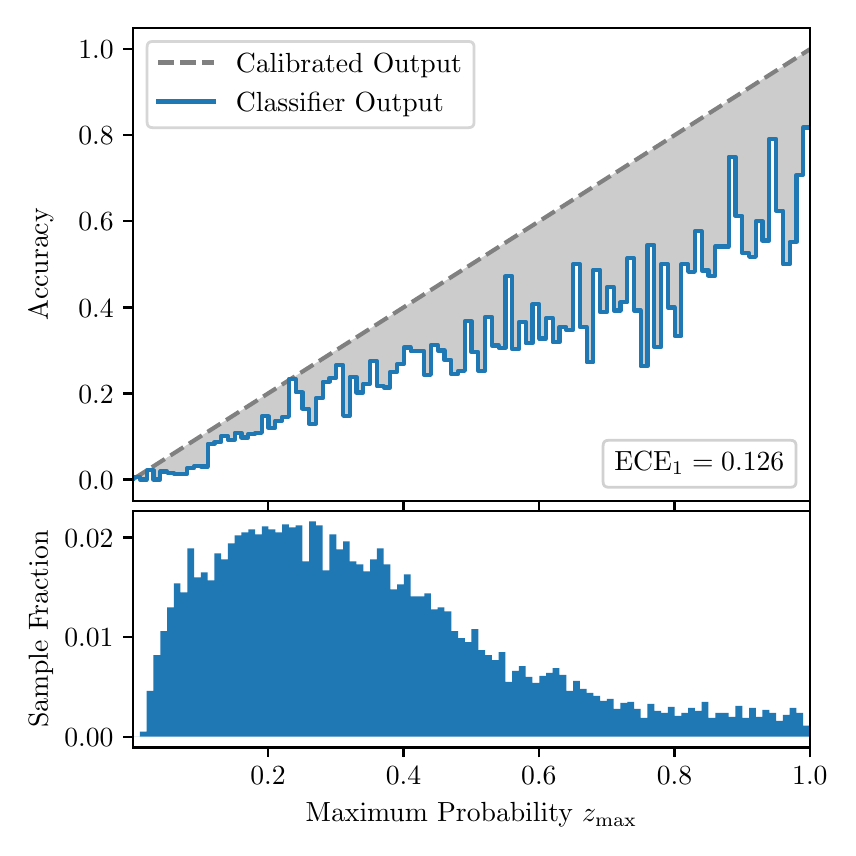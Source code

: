 \begingroup%
\makeatletter%
\begin{pgfpicture}%
\pgfpathrectangle{\pgfpointorigin}{\pgfqpoint{4.0in}{4.0in}}%
\pgfusepath{use as bounding box, clip}%
\begin{pgfscope}%
\pgfsetbuttcap%
\pgfsetmiterjoin%
\definecolor{currentfill}{rgb}{1.0,1.0,1.0}%
\pgfsetfillcolor{currentfill}%
\pgfsetlinewidth{0.0pt}%
\definecolor{currentstroke}{rgb}{1.0,1.0,1.0}%
\pgfsetstrokecolor{currentstroke}%
\pgfsetdash{}{0pt}%
\pgfpathmoveto{\pgfqpoint{0.0in}{0.0in}}%
\pgfpathlineto{\pgfqpoint{4.0in}{0.0in}}%
\pgfpathlineto{\pgfqpoint{4.0in}{4.0in}}%
\pgfpathlineto{\pgfqpoint{0.0in}{4.0in}}%
\pgfpathclose%
\pgfusepath{fill}%
\end{pgfscope}%
\begin{pgfscope}%
\pgfsetbuttcap%
\pgfsetmiterjoin%
\definecolor{currentfill}{rgb}{1.0,1.0,1.0}%
\pgfsetfillcolor{currentfill}%
\pgfsetlinewidth{0.0pt}%
\definecolor{currentstroke}{rgb}{0.0,0.0,0.0}%
\pgfsetstrokecolor{currentstroke}%
\pgfsetstrokeopacity{0.0}%
\pgfsetdash{}{0pt}%
\pgfpathmoveto{\pgfqpoint{0.528in}{1.633in}}%
\pgfpathlineto{\pgfqpoint{3.911in}{1.633in}}%
\pgfpathlineto{\pgfqpoint{3.911in}{4.0in}}%
\pgfpathlineto{\pgfqpoint{0.528in}{4.0in}}%
\pgfpathclose%
\pgfusepath{fill}%
\end{pgfscope}%
\begin{pgfscope}%
\pgfpathrectangle{\pgfqpoint{0.528in}{1.633in}}{\pgfqpoint{3.384in}{2.367in}}%
\pgfusepath{clip}%
\pgfsetbuttcap%
\pgfsetroundjoin%
\definecolor{currentfill}{rgb}{0.0,0.0,0.0}%
\pgfsetfillcolor{currentfill}%
\pgfsetfillopacity{0.2}%
\pgfsetlinewidth{0.0pt}%
\definecolor{currentstroke}{rgb}{0.0,0.0,0.0}%
\pgfsetstrokecolor{currentstroke}%
\pgfsetdash{}{0pt}%
\pgfpathmoveto{\pgfqpoint{0.531in}{1.754in}}%
\pgfpathlineto{\pgfqpoint{0.531in}{1.745in}}%
\pgfpathlineto{\pgfqpoint{0.534in}{1.747in}}%
\pgfpathlineto{\pgfqpoint{0.538in}{1.749in}}%
\pgfpathlineto{\pgfqpoint{0.541in}{1.751in}}%
\pgfpathlineto{\pgfqpoint{0.545in}{1.754in}}%
\pgfpathlineto{\pgfqpoint{0.548in}{1.756in}}%
\pgfpathlineto{\pgfqpoint{0.551in}{1.758in}}%
\pgfpathlineto{\pgfqpoint{0.555in}{1.76in}}%
\pgfpathlineto{\pgfqpoint{0.558in}{1.762in}}%
\pgfpathlineto{\pgfqpoint{0.561in}{1.764in}}%
\pgfpathlineto{\pgfqpoint{0.565in}{1.766in}}%
\pgfpathlineto{\pgfqpoint{0.568in}{1.769in}}%
\pgfpathlineto{\pgfqpoint{0.572in}{1.771in}}%
\pgfpathlineto{\pgfqpoint{0.575in}{1.773in}}%
\pgfpathlineto{\pgfqpoint{0.578in}{1.775in}}%
\pgfpathlineto{\pgfqpoint{0.582in}{1.777in}}%
\pgfpathlineto{\pgfqpoint{0.585in}{1.779in}}%
\pgfpathlineto{\pgfqpoint{0.589in}{1.782in}}%
\pgfpathlineto{\pgfqpoint{0.592in}{1.784in}}%
\pgfpathlineto{\pgfqpoint{0.595in}{1.786in}}%
\pgfpathlineto{\pgfqpoint{0.599in}{1.788in}}%
\pgfpathlineto{\pgfqpoint{0.602in}{1.79in}}%
\pgfpathlineto{\pgfqpoint{0.606in}{1.792in}}%
\pgfpathlineto{\pgfqpoint{0.609in}{1.794in}}%
\pgfpathlineto{\pgfqpoint{0.612in}{1.797in}}%
\pgfpathlineto{\pgfqpoint{0.616in}{1.799in}}%
\pgfpathlineto{\pgfqpoint{0.619in}{1.801in}}%
\pgfpathlineto{\pgfqpoint{0.622in}{1.803in}}%
\pgfpathlineto{\pgfqpoint{0.626in}{1.805in}}%
\pgfpathlineto{\pgfqpoint{0.629in}{1.807in}}%
\pgfpathlineto{\pgfqpoint{0.633in}{1.81in}}%
\pgfpathlineto{\pgfqpoint{0.636in}{1.812in}}%
\pgfpathlineto{\pgfqpoint{0.639in}{1.814in}}%
\pgfpathlineto{\pgfqpoint{0.643in}{1.816in}}%
\pgfpathlineto{\pgfqpoint{0.646in}{1.818in}}%
\pgfpathlineto{\pgfqpoint{0.65in}{1.82in}}%
\pgfpathlineto{\pgfqpoint{0.653in}{1.822in}}%
\pgfpathlineto{\pgfqpoint{0.656in}{1.825in}}%
\pgfpathlineto{\pgfqpoint{0.66in}{1.827in}}%
\pgfpathlineto{\pgfqpoint{0.663in}{1.829in}}%
\pgfpathlineto{\pgfqpoint{0.666in}{1.831in}}%
\pgfpathlineto{\pgfqpoint{0.67in}{1.833in}}%
\pgfpathlineto{\pgfqpoint{0.673in}{1.835in}}%
\pgfpathlineto{\pgfqpoint{0.677in}{1.837in}}%
\pgfpathlineto{\pgfqpoint{0.68in}{1.84in}}%
\pgfpathlineto{\pgfqpoint{0.683in}{1.842in}}%
\pgfpathlineto{\pgfqpoint{0.687in}{1.844in}}%
\pgfpathlineto{\pgfqpoint{0.69in}{1.846in}}%
\pgfpathlineto{\pgfqpoint{0.694in}{1.848in}}%
\pgfpathlineto{\pgfqpoint{0.697in}{1.85in}}%
\pgfpathlineto{\pgfqpoint{0.7in}{1.853in}}%
\pgfpathlineto{\pgfqpoint{0.704in}{1.855in}}%
\pgfpathlineto{\pgfqpoint{0.707in}{1.857in}}%
\pgfpathlineto{\pgfqpoint{0.711in}{1.859in}}%
\pgfpathlineto{\pgfqpoint{0.714in}{1.861in}}%
\pgfpathlineto{\pgfqpoint{0.717in}{1.863in}}%
\pgfpathlineto{\pgfqpoint{0.721in}{1.865in}}%
\pgfpathlineto{\pgfqpoint{0.724in}{1.868in}}%
\pgfpathlineto{\pgfqpoint{0.727in}{1.87in}}%
\pgfpathlineto{\pgfqpoint{0.731in}{1.872in}}%
\pgfpathlineto{\pgfqpoint{0.734in}{1.874in}}%
\pgfpathlineto{\pgfqpoint{0.738in}{1.876in}}%
\pgfpathlineto{\pgfqpoint{0.741in}{1.878in}}%
\pgfpathlineto{\pgfqpoint{0.744in}{1.881in}}%
\pgfpathlineto{\pgfqpoint{0.748in}{1.883in}}%
\pgfpathlineto{\pgfqpoint{0.751in}{1.885in}}%
\pgfpathlineto{\pgfqpoint{0.755in}{1.887in}}%
\pgfpathlineto{\pgfqpoint{0.758in}{1.889in}}%
\pgfpathlineto{\pgfqpoint{0.761in}{1.891in}}%
\pgfpathlineto{\pgfqpoint{0.765in}{1.893in}}%
\pgfpathlineto{\pgfqpoint{0.768in}{1.896in}}%
\pgfpathlineto{\pgfqpoint{0.771in}{1.898in}}%
\pgfpathlineto{\pgfqpoint{0.775in}{1.9in}}%
\pgfpathlineto{\pgfqpoint{0.778in}{1.902in}}%
\pgfpathlineto{\pgfqpoint{0.782in}{1.904in}}%
\pgfpathlineto{\pgfqpoint{0.785in}{1.906in}}%
\pgfpathlineto{\pgfqpoint{0.788in}{1.908in}}%
\pgfpathlineto{\pgfqpoint{0.792in}{1.911in}}%
\pgfpathlineto{\pgfqpoint{0.795in}{1.913in}}%
\pgfpathlineto{\pgfqpoint{0.799in}{1.915in}}%
\pgfpathlineto{\pgfqpoint{0.802in}{1.917in}}%
\pgfpathlineto{\pgfqpoint{0.805in}{1.919in}}%
\pgfpathlineto{\pgfqpoint{0.809in}{1.921in}}%
\pgfpathlineto{\pgfqpoint{0.812in}{1.924in}}%
\pgfpathlineto{\pgfqpoint{0.816in}{1.926in}}%
\pgfpathlineto{\pgfqpoint{0.819in}{1.928in}}%
\pgfpathlineto{\pgfqpoint{0.822in}{1.93in}}%
\pgfpathlineto{\pgfqpoint{0.826in}{1.932in}}%
\pgfpathlineto{\pgfqpoint{0.829in}{1.934in}}%
\pgfpathlineto{\pgfqpoint{0.832in}{1.936in}}%
\pgfpathlineto{\pgfqpoint{0.836in}{1.939in}}%
\pgfpathlineto{\pgfqpoint{0.839in}{1.941in}}%
\pgfpathlineto{\pgfqpoint{0.843in}{1.943in}}%
\pgfpathlineto{\pgfqpoint{0.846in}{1.945in}}%
\pgfpathlineto{\pgfqpoint{0.849in}{1.947in}}%
\pgfpathlineto{\pgfqpoint{0.853in}{1.949in}}%
\pgfpathlineto{\pgfqpoint{0.856in}{1.952in}}%
\pgfpathlineto{\pgfqpoint{0.86in}{1.954in}}%
\pgfpathlineto{\pgfqpoint{0.863in}{1.956in}}%
\pgfpathlineto{\pgfqpoint{0.866in}{1.958in}}%
\pgfpathlineto{\pgfqpoint{0.87in}{1.96in}}%
\pgfpathlineto{\pgfqpoint{0.873in}{1.962in}}%
\pgfpathlineto{\pgfqpoint{0.876in}{1.964in}}%
\pgfpathlineto{\pgfqpoint{0.88in}{1.967in}}%
\pgfpathlineto{\pgfqpoint{0.883in}{1.969in}}%
\pgfpathlineto{\pgfqpoint{0.887in}{1.971in}}%
\pgfpathlineto{\pgfqpoint{0.89in}{1.973in}}%
\pgfpathlineto{\pgfqpoint{0.893in}{1.975in}}%
\pgfpathlineto{\pgfqpoint{0.897in}{1.977in}}%
\pgfpathlineto{\pgfqpoint{0.9in}{1.979in}}%
\pgfpathlineto{\pgfqpoint{0.904in}{1.982in}}%
\pgfpathlineto{\pgfqpoint{0.907in}{1.984in}}%
\pgfpathlineto{\pgfqpoint{0.91in}{1.986in}}%
\pgfpathlineto{\pgfqpoint{0.914in}{1.988in}}%
\pgfpathlineto{\pgfqpoint{0.917in}{1.99in}}%
\pgfpathlineto{\pgfqpoint{0.921in}{1.992in}}%
\pgfpathlineto{\pgfqpoint{0.924in}{1.995in}}%
\pgfpathlineto{\pgfqpoint{0.927in}{1.997in}}%
\pgfpathlineto{\pgfqpoint{0.931in}{1.999in}}%
\pgfpathlineto{\pgfqpoint{0.934in}{2.001in}}%
\pgfpathlineto{\pgfqpoint{0.937in}{2.003in}}%
\pgfpathlineto{\pgfqpoint{0.941in}{2.005in}}%
\pgfpathlineto{\pgfqpoint{0.944in}{2.007in}}%
\pgfpathlineto{\pgfqpoint{0.948in}{2.01in}}%
\pgfpathlineto{\pgfqpoint{0.951in}{2.012in}}%
\pgfpathlineto{\pgfqpoint{0.954in}{2.014in}}%
\pgfpathlineto{\pgfqpoint{0.958in}{2.016in}}%
\pgfpathlineto{\pgfqpoint{0.961in}{2.018in}}%
\pgfpathlineto{\pgfqpoint{0.965in}{2.02in}}%
\pgfpathlineto{\pgfqpoint{0.968in}{2.023in}}%
\pgfpathlineto{\pgfqpoint{0.971in}{2.025in}}%
\pgfpathlineto{\pgfqpoint{0.975in}{2.027in}}%
\pgfpathlineto{\pgfqpoint{0.978in}{2.029in}}%
\pgfpathlineto{\pgfqpoint{0.981in}{2.031in}}%
\pgfpathlineto{\pgfqpoint{0.985in}{2.033in}}%
\pgfpathlineto{\pgfqpoint{0.988in}{2.035in}}%
\pgfpathlineto{\pgfqpoint{0.992in}{2.038in}}%
\pgfpathlineto{\pgfqpoint{0.995in}{2.04in}}%
\pgfpathlineto{\pgfqpoint{0.998in}{2.042in}}%
\pgfpathlineto{\pgfqpoint{1.002in}{2.044in}}%
\pgfpathlineto{\pgfqpoint{1.005in}{2.046in}}%
\pgfpathlineto{\pgfqpoint{1.009in}{2.048in}}%
\pgfpathlineto{\pgfqpoint{1.012in}{2.05in}}%
\pgfpathlineto{\pgfqpoint{1.015in}{2.053in}}%
\pgfpathlineto{\pgfqpoint{1.019in}{2.055in}}%
\pgfpathlineto{\pgfqpoint{1.022in}{2.057in}}%
\pgfpathlineto{\pgfqpoint{1.026in}{2.059in}}%
\pgfpathlineto{\pgfqpoint{1.029in}{2.061in}}%
\pgfpathlineto{\pgfqpoint{1.032in}{2.063in}}%
\pgfpathlineto{\pgfqpoint{1.036in}{2.066in}}%
\pgfpathlineto{\pgfqpoint{1.039in}{2.068in}}%
\pgfpathlineto{\pgfqpoint{1.042in}{2.07in}}%
\pgfpathlineto{\pgfqpoint{1.046in}{2.072in}}%
\pgfpathlineto{\pgfqpoint{1.049in}{2.074in}}%
\pgfpathlineto{\pgfqpoint{1.053in}{2.076in}}%
\pgfpathlineto{\pgfqpoint{1.056in}{2.078in}}%
\pgfpathlineto{\pgfqpoint{1.059in}{2.081in}}%
\pgfpathlineto{\pgfqpoint{1.063in}{2.083in}}%
\pgfpathlineto{\pgfqpoint{1.066in}{2.085in}}%
\pgfpathlineto{\pgfqpoint{1.07in}{2.087in}}%
\pgfpathlineto{\pgfqpoint{1.073in}{2.089in}}%
\pgfpathlineto{\pgfqpoint{1.076in}{2.091in}}%
\pgfpathlineto{\pgfqpoint{1.08in}{2.094in}}%
\pgfpathlineto{\pgfqpoint{1.083in}{2.096in}}%
\pgfpathlineto{\pgfqpoint{1.086in}{2.098in}}%
\pgfpathlineto{\pgfqpoint{1.09in}{2.1in}}%
\pgfpathlineto{\pgfqpoint{1.093in}{2.102in}}%
\pgfpathlineto{\pgfqpoint{1.097in}{2.104in}}%
\pgfpathlineto{\pgfqpoint{1.1in}{2.106in}}%
\pgfpathlineto{\pgfqpoint{1.103in}{2.109in}}%
\pgfpathlineto{\pgfqpoint{1.107in}{2.111in}}%
\pgfpathlineto{\pgfqpoint{1.11in}{2.113in}}%
\pgfpathlineto{\pgfqpoint{1.114in}{2.115in}}%
\pgfpathlineto{\pgfqpoint{1.117in}{2.117in}}%
\pgfpathlineto{\pgfqpoint{1.12in}{2.119in}}%
\pgfpathlineto{\pgfqpoint{1.124in}{2.122in}}%
\pgfpathlineto{\pgfqpoint{1.127in}{2.124in}}%
\pgfpathlineto{\pgfqpoint{1.131in}{2.126in}}%
\pgfpathlineto{\pgfqpoint{1.134in}{2.128in}}%
\pgfpathlineto{\pgfqpoint{1.137in}{2.13in}}%
\pgfpathlineto{\pgfqpoint{1.141in}{2.132in}}%
\pgfpathlineto{\pgfqpoint{1.144in}{2.134in}}%
\pgfpathlineto{\pgfqpoint{1.147in}{2.137in}}%
\pgfpathlineto{\pgfqpoint{1.151in}{2.139in}}%
\pgfpathlineto{\pgfqpoint{1.154in}{2.141in}}%
\pgfpathlineto{\pgfqpoint{1.158in}{2.143in}}%
\pgfpathlineto{\pgfqpoint{1.161in}{2.145in}}%
\pgfpathlineto{\pgfqpoint{1.164in}{2.147in}}%
\pgfpathlineto{\pgfqpoint{1.168in}{2.149in}}%
\pgfpathlineto{\pgfqpoint{1.171in}{2.152in}}%
\pgfpathlineto{\pgfqpoint{1.175in}{2.154in}}%
\pgfpathlineto{\pgfqpoint{1.178in}{2.156in}}%
\pgfpathlineto{\pgfqpoint{1.181in}{2.158in}}%
\pgfpathlineto{\pgfqpoint{1.185in}{2.16in}}%
\pgfpathlineto{\pgfqpoint{1.188in}{2.162in}}%
\pgfpathlineto{\pgfqpoint{1.191in}{2.165in}}%
\pgfpathlineto{\pgfqpoint{1.195in}{2.167in}}%
\pgfpathlineto{\pgfqpoint{1.198in}{2.169in}}%
\pgfpathlineto{\pgfqpoint{1.202in}{2.171in}}%
\pgfpathlineto{\pgfqpoint{1.205in}{2.173in}}%
\pgfpathlineto{\pgfqpoint{1.208in}{2.175in}}%
\pgfpathlineto{\pgfqpoint{1.212in}{2.177in}}%
\pgfpathlineto{\pgfqpoint{1.215in}{2.18in}}%
\pgfpathlineto{\pgfqpoint{1.219in}{2.182in}}%
\pgfpathlineto{\pgfqpoint{1.222in}{2.184in}}%
\pgfpathlineto{\pgfqpoint{1.225in}{2.186in}}%
\pgfpathlineto{\pgfqpoint{1.229in}{2.188in}}%
\pgfpathlineto{\pgfqpoint{1.232in}{2.19in}}%
\pgfpathlineto{\pgfqpoint{1.236in}{2.193in}}%
\pgfpathlineto{\pgfqpoint{1.239in}{2.195in}}%
\pgfpathlineto{\pgfqpoint{1.242in}{2.197in}}%
\pgfpathlineto{\pgfqpoint{1.246in}{2.199in}}%
\pgfpathlineto{\pgfqpoint{1.249in}{2.201in}}%
\pgfpathlineto{\pgfqpoint{1.252in}{2.203in}}%
\pgfpathlineto{\pgfqpoint{1.256in}{2.205in}}%
\pgfpathlineto{\pgfqpoint{1.259in}{2.208in}}%
\pgfpathlineto{\pgfqpoint{1.263in}{2.21in}}%
\pgfpathlineto{\pgfqpoint{1.266in}{2.212in}}%
\pgfpathlineto{\pgfqpoint{1.269in}{2.214in}}%
\pgfpathlineto{\pgfqpoint{1.273in}{2.216in}}%
\pgfpathlineto{\pgfqpoint{1.276in}{2.218in}}%
\pgfpathlineto{\pgfqpoint{1.28in}{2.22in}}%
\pgfpathlineto{\pgfqpoint{1.283in}{2.223in}}%
\pgfpathlineto{\pgfqpoint{1.286in}{2.225in}}%
\pgfpathlineto{\pgfqpoint{1.29in}{2.227in}}%
\pgfpathlineto{\pgfqpoint{1.293in}{2.229in}}%
\pgfpathlineto{\pgfqpoint{1.296in}{2.231in}}%
\pgfpathlineto{\pgfqpoint{1.3in}{2.233in}}%
\pgfpathlineto{\pgfqpoint{1.303in}{2.236in}}%
\pgfpathlineto{\pgfqpoint{1.307in}{2.238in}}%
\pgfpathlineto{\pgfqpoint{1.31in}{2.24in}}%
\pgfpathlineto{\pgfqpoint{1.313in}{2.242in}}%
\pgfpathlineto{\pgfqpoint{1.317in}{2.244in}}%
\pgfpathlineto{\pgfqpoint{1.32in}{2.246in}}%
\pgfpathlineto{\pgfqpoint{1.324in}{2.248in}}%
\pgfpathlineto{\pgfqpoint{1.327in}{2.251in}}%
\pgfpathlineto{\pgfqpoint{1.33in}{2.253in}}%
\pgfpathlineto{\pgfqpoint{1.334in}{2.255in}}%
\pgfpathlineto{\pgfqpoint{1.337in}{2.257in}}%
\pgfpathlineto{\pgfqpoint{1.34in}{2.259in}}%
\pgfpathlineto{\pgfqpoint{1.344in}{2.261in}}%
\pgfpathlineto{\pgfqpoint{1.347in}{2.264in}}%
\pgfpathlineto{\pgfqpoint{1.351in}{2.266in}}%
\pgfpathlineto{\pgfqpoint{1.354in}{2.268in}}%
\pgfpathlineto{\pgfqpoint{1.357in}{2.27in}}%
\pgfpathlineto{\pgfqpoint{1.361in}{2.272in}}%
\pgfpathlineto{\pgfqpoint{1.364in}{2.274in}}%
\pgfpathlineto{\pgfqpoint{1.368in}{2.276in}}%
\pgfpathlineto{\pgfqpoint{1.371in}{2.279in}}%
\pgfpathlineto{\pgfqpoint{1.374in}{2.281in}}%
\pgfpathlineto{\pgfqpoint{1.378in}{2.283in}}%
\pgfpathlineto{\pgfqpoint{1.381in}{2.285in}}%
\pgfpathlineto{\pgfqpoint{1.385in}{2.287in}}%
\pgfpathlineto{\pgfqpoint{1.388in}{2.289in}}%
\pgfpathlineto{\pgfqpoint{1.391in}{2.291in}}%
\pgfpathlineto{\pgfqpoint{1.395in}{2.294in}}%
\pgfpathlineto{\pgfqpoint{1.398in}{2.296in}}%
\pgfpathlineto{\pgfqpoint{1.401in}{2.298in}}%
\pgfpathlineto{\pgfqpoint{1.405in}{2.3in}}%
\pgfpathlineto{\pgfqpoint{1.408in}{2.302in}}%
\pgfpathlineto{\pgfqpoint{1.412in}{2.304in}}%
\pgfpathlineto{\pgfqpoint{1.415in}{2.307in}}%
\pgfpathlineto{\pgfqpoint{1.418in}{2.309in}}%
\pgfpathlineto{\pgfqpoint{1.422in}{2.311in}}%
\pgfpathlineto{\pgfqpoint{1.425in}{2.313in}}%
\pgfpathlineto{\pgfqpoint{1.429in}{2.315in}}%
\pgfpathlineto{\pgfqpoint{1.432in}{2.317in}}%
\pgfpathlineto{\pgfqpoint{1.435in}{2.319in}}%
\pgfpathlineto{\pgfqpoint{1.439in}{2.322in}}%
\pgfpathlineto{\pgfqpoint{1.442in}{2.324in}}%
\pgfpathlineto{\pgfqpoint{1.445in}{2.326in}}%
\pgfpathlineto{\pgfqpoint{1.449in}{2.328in}}%
\pgfpathlineto{\pgfqpoint{1.452in}{2.33in}}%
\pgfpathlineto{\pgfqpoint{1.456in}{2.332in}}%
\pgfpathlineto{\pgfqpoint{1.459in}{2.335in}}%
\pgfpathlineto{\pgfqpoint{1.462in}{2.337in}}%
\pgfpathlineto{\pgfqpoint{1.466in}{2.339in}}%
\pgfpathlineto{\pgfqpoint{1.469in}{2.341in}}%
\pgfpathlineto{\pgfqpoint{1.473in}{2.343in}}%
\pgfpathlineto{\pgfqpoint{1.476in}{2.345in}}%
\pgfpathlineto{\pgfqpoint{1.479in}{2.347in}}%
\pgfpathlineto{\pgfqpoint{1.483in}{2.35in}}%
\pgfpathlineto{\pgfqpoint{1.486in}{2.352in}}%
\pgfpathlineto{\pgfqpoint{1.49in}{2.354in}}%
\pgfpathlineto{\pgfqpoint{1.493in}{2.356in}}%
\pgfpathlineto{\pgfqpoint{1.496in}{2.358in}}%
\pgfpathlineto{\pgfqpoint{1.5in}{2.36in}}%
\pgfpathlineto{\pgfqpoint{1.503in}{2.363in}}%
\pgfpathlineto{\pgfqpoint{1.506in}{2.365in}}%
\pgfpathlineto{\pgfqpoint{1.51in}{2.367in}}%
\pgfpathlineto{\pgfqpoint{1.513in}{2.369in}}%
\pgfpathlineto{\pgfqpoint{1.517in}{2.371in}}%
\pgfpathlineto{\pgfqpoint{1.52in}{2.373in}}%
\pgfpathlineto{\pgfqpoint{1.523in}{2.375in}}%
\pgfpathlineto{\pgfqpoint{1.527in}{2.378in}}%
\pgfpathlineto{\pgfqpoint{1.53in}{2.38in}}%
\pgfpathlineto{\pgfqpoint{1.534in}{2.382in}}%
\pgfpathlineto{\pgfqpoint{1.537in}{2.384in}}%
\pgfpathlineto{\pgfqpoint{1.54in}{2.386in}}%
\pgfpathlineto{\pgfqpoint{1.544in}{2.388in}}%
\pgfpathlineto{\pgfqpoint{1.547in}{2.39in}}%
\pgfpathlineto{\pgfqpoint{1.55in}{2.393in}}%
\pgfpathlineto{\pgfqpoint{1.554in}{2.395in}}%
\pgfpathlineto{\pgfqpoint{1.557in}{2.397in}}%
\pgfpathlineto{\pgfqpoint{1.561in}{2.399in}}%
\pgfpathlineto{\pgfqpoint{1.564in}{2.401in}}%
\pgfpathlineto{\pgfqpoint{1.567in}{2.403in}}%
\pgfpathlineto{\pgfqpoint{1.571in}{2.406in}}%
\pgfpathlineto{\pgfqpoint{1.574in}{2.408in}}%
\pgfpathlineto{\pgfqpoint{1.578in}{2.41in}}%
\pgfpathlineto{\pgfqpoint{1.581in}{2.412in}}%
\pgfpathlineto{\pgfqpoint{1.584in}{2.414in}}%
\pgfpathlineto{\pgfqpoint{1.588in}{2.416in}}%
\pgfpathlineto{\pgfqpoint{1.591in}{2.418in}}%
\pgfpathlineto{\pgfqpoint{1.595in}{2.421in}}%
\pgfpathlineto{\pgfqpoint{1.598in}{2.423in}}%
\pgfpathlineto{\pgfqpoint{1.601in}{2.425in}}%
\pgfpathlineto{\pgfqpoint{1.605in}{2.427in}}%
\pgfpathlineto{\pgfqpoint{1.608in}{2.429in}}%
\pgfpathlineto{\pgfqpoint{1.611in}{2.431in}}%
\pgfpathlineto{\pgfqpoint{1.615in}{2.434in}}%
\pgfpathlineto{\pgfqpoint{1.618in}{2.436in}}%
\pgfpathlineto{\pgfqpoint{1.622in}{2.438in}}%
\pgfpathlineto{\pgfqpoint{1.625in}{2.44in}}%
\pgfpathlineto{\pgfqpoint{1.628in}{2.442in}}%
\pgfpathlineto{\pgfqpoint{1.632in}{2.444in}}%
\pgfpathlineto{\pgfqpoint{1.635in}{2.446in}}%
\pgfpathlineto{\pgfqpoint{1.639in}{2.449in}}%
\pgfpathlineto{\pgfqpoint{1.642in}{2.451in}}%
\pgfpathlineto{\pgfqpoint{1.645in}{2.453in}}%
\pgfpathlineto{\pgfqpoint{1.649in}{2.455in}}%
\pgfpathlineto{\pgfqpoint{1.652in}{2.457in}}%
\pgfpathlineto{\pgfqpoint{1.655in}{2.459in}}%
\pgfpathlineto{\pgfqpoint{1.659in}{2.461in}}%
\pgfpathlineto{\pgfqpoint{1.662in}{2.464in}}%
\pgfpathlineto{\pgfqpoint{1.666in}{2.466in}}%
\pgfpathlineto{\pgfqpoint{1.669in}{2.468in}}%
\pgfpathlineto{\pgfqpoint{1.672in}{2.47in}}%
\pgfpathlineto{\pgfqpoint{1.676in}{2.472in}}%
\pgfpathlineto{\pgfqpoint{1.679in}{2.474in}}%
\pgfpathlineto{\pgfqpoint{1.683in}{2.477in}}%
\pgfpathlineto{\pgfqpoint{1.686in}{2.479in}}%
\pgfpathlineto{\pgfqpoint{1.689in}{2.481in}}%
\pgfpathlineto{\pgfqpoint{1.693in}{2.483in}}%
\pgfpathlineto{\pgfqpoint{1.696in}{2.485in}}%
\pgfpathlineto{\pgfqpoint{1.7in}{2.487in}}%
\pgfpathlineto{\pgfqpoint{1.703in}{2.489in}}%
\pgfpathlineto{\pgfqpoint{1.706in}{2.492in}}%
\pgfpathlineto{\pgfqpoint{1.71in}{2.494in}}%
\pgfpathlineto{\pgfqpoint{1.713in}{2.496in}}%
\pgfpathlineto{\pgfqpoint{1.716in}{2.498in}}%
\pgfpathlineto{\pgfqpoint{1.72in}{2.5in}}%
\pgfpathlineto{\pgfqpoint{1.723in}{2.502in}}%
\pgfpathlineto{\pgfqpoint{1.727in}{2.505in}}%
\pgfpathlineto{\pgfqpoint{1.73in}{2.507in}}%
\pgfpathlineto{\pgfqpoint{1.733in}{2.509in}}%
\pgfpathlineto{\pgfqpoint{1.737in}{2.511in}}%
\pgfpathlineto{\pgfqpoint{1.74in}{2.513in}}%
\pgfpathlineto{\pgfqpoint{1.744in}{2.515in}}%
\pgfpathlineto{\pgfqpoint{1.747in}{2.517in}}%
\pgfpathlineto{\pgfqpoint{1.75in}{2.52in}}%
\pgfpathlineto{\pgfqpoint{1.754in}{2.522in}}%
\pgfpathlineto{\pgfqpoint{1.757in}{2.524in}}%
\pgfpathlineto{\pgfqpoint{1.76in}{2.526in}}%
\pgfpathlineto{\pgfqpoint{1.764in}{2.528in}}%
\pgfpathlineto{\pgfqpoint{1.767in}{2.53in}}%
\pgfpathlineto{\pgfqpoint{1.771in}{2.532in}}%
\pgfpathlineto{\pgfqpoint{1.774in}{2.535in}}%
\pgfpathlineto{\pgfqpoint{1.777in}{2.537in}}%
\pgfpathlineto{\pgfqpoint{1.781in}{2.539in}}%
\pgfpathlineto{\pgfqpoint{1.784in}{2.541in}}%
\pgfpathlineto{\pgfqpoint{1.788in}{2.543in}}%
\pgfpathlineto{\pgfqpoint{1.791in}{2.545in}}%
\pgfpathlineto{\pgfqpoint{1.794in}{2.548in}}%
\pgfpathlineto{\pgfqpoint{1.798in}{2.55in}}%
\pgfpathlineto{\pgfqpoint{1.801in}{2.552in}}%
\pgfpathlineto{\pgfqpoint{1.805in}{2.554in}}%
\pgfpathlineto{\pgfqpoint{1.808in}{2.556in}}%
\pgfpathlineto{\pgfqpoint{1.811in}{2.558in}}%
\pgfpathlineto{\pgfqpoint{1.815in}{2.56in}}%
\pgfpathlineto{\pgfqpoint{1.818in}{2.563in}}%
\pgfpathlineto{\pgfqpoint{1.821in}{2.565in}}%
\pgfpathlineto{\pgfqpoint{1.825in}{2.567in}}%
\pgfpathlineto{\pgfqpoint{1.828in}{2.569in}}%
\pgfpathlineto{\pgfqpoint{1.832in}{2.571in}}%
\pgfpathlineto{\pgfqpoint{1.835in}{2.573in}}%
\pgfpathlineto{\pgfqpoint{1.838in}{2.576in}}%
\pgfpathlineto{\pgfqpoint{1.842in}{2.578in}}%
\pgfpathlineto{\pgfqpoint{1.845in}{2.58in}}%
\pgfpathlineto{\pgfqpoint{1.849in}{2.582in}}%
\pgfpathlineto{\pgfqpoint{1.852in}{2.584in}}%
\pgfpathlineto{\pgfqpoint{1.855in}{2.586in}}%
\pgfpathlineto{\pgfqpoint{1.859in}{2.588in}}%
\pgfpathlineto{\pgfqpoint{1.862in}{2.591in}}%
\pgfpathlineto{\pgfqpoint{1.865in}{2.593in}}%
\pgfpathlineto{\pgfqpoint{1.869in}{2.595in}}%
\pgfpathlineto{\pgfqpoint{1.872in}{2.597in}}%
\pgfpathlineto{\pgfqpoint{1.876in}{2.599in}}%
\pgfpathlineto{\pgfqpoint{1.879in}{2.601in}}%
\pgfpathlineto{\pgfqpoint{1.882in}{2.604in}}%
\pgfpathlineto{\pgfqpoint{1.886in}{2.606in}}%
\pgfpathlineto{\pgfqpoint{1.889in}{2.608in}}%
\pgfpathlineto{\pgfqpoint{1.893in}{2.61in}}%
\pgfpathlineto{\pgfqpoint{1.896in}{2.612in}}%
\pgfpathlineto{\pgfqpoint{1.899in}{2.614in}}%
\pgfpathlineto{\pgfqpoint{1.903in}{2.616in}}%
\pgfpathlineto{\pgfqpoint{1.906in}{2.619in}}%
\pgfpathlineto{\pgfqpoint{1.91in}{2.621in}}%
\pgfpathlineto{\pgfqpoint{1.913in}{2.623in}}%
\pgfpathlineto{\pgfqpoint{1.916in}{2.625in}}%
\pgfpathlineto{\pgfqpoint{1.92in}{2.627in}}%
\pgfpathlineto{\pgfqpoint{1.923in}{2.629in}}%
\pgfpathlineto{\pgfqpoint{1.926in}{2.631in}}%
\pgfpathlineto{\pgfqpoint{1.93in}{2.634in}}%
\pgfpathlineto{\pgfqpoint{1.933in}{2.636in}}%
\pgfpathlineto{\pgfqpoint{1.937in}{2.638in}}%
\pgfpathlineto{\pgfqpoint{1.94in}{2.64in}}%
\pgfpathlineto{\pgfqpoint{1.943in}{2.642in}}%
\pgfpathlineto{\pgfqpoint{1.947in}{2.644in}}%
\pgfpathlineto{\pgfqpoint{1.95in}{2.647in}}%
\pgfpathlineto{\pgfqpoint{1.954in}{2.649in}}%
\pgfpathlineto{\pgfqpoint{1.957in}{2.651in}}%
\pgfpathlineto{\pgfqpoint{1.96in}{2.653in}}%
\pgfpathlineto{\pgfqpoint{1.964in}{2.655in}}%
\pgfpathlineto{\pgfqpoint{1.967in}{2.657in}}%
\pgfpathlineto{\pgfqpoint{1.97in}{2.659in}}%
\pgfpathlineto{\pgfqpoint{1.974in}{2.662in}}%
\pgfpathlineto{\pgfqpoint{1.977in}{2.664in}}%
\pgfpathlineto{\pgfqpoint{1.981in}{2.666in}}%
\pgfpathlineto{\pgfqpoint{1.984in}{2.668in}}%
\pgfpathlineto{\pgfqpoint{1.987in}{2.67in}}%
\pgfpathlineto{\pgfqpoint{1.991in}{2.672in}}%
\pgfpathlineto{\pgfqpoint{1.994in}{2.675in}}%
\pgfpathlineto{\pgfqpoint{1.998in}{2.677in}}%
\pgfpathlineto{\pgfqpoint{2.001in}{2.679in}}%
\pgfpathlineto{\pgfqpoint{2.004in}{2.681in}}%
\pgfpathlineto{\pgfqpoint{2.008in}{2.683in}}%
\pgfpathlineto{\pgfqpoint{2.011in}{2.685in}}%
\pgfpathlineto{\pgfqpoint{2.015in}{2.687in}}%
\pgfpathlineto{\pgfqpoint{2.018in}{2.69in}}%
\pgfpathlineto{\pgfqpoint{2.021in}{2.692in}}%
\pgfpathlineto{\pgfqpoint{2.025in}{2.694in}}%
\pgfpathlineto{\pgfqpoint{2.028in}{2.696in}}%
\pgfpathlineto{\pgfqpoint{2.031in}{2.698in}}%
\pgfpathlineto{\pgfqpoint{2.035in}{2.7in}}%
\pgfpathlineto{\pgfqpoint{2.038in}{2.702in}}%
\pgfpathlineto{\pgfqpoint{2.042in}{2.705in}}%
\pgfpathlineto{\pgfqpoint{2.045in}{2.707in}}%
\pgfpathlineto{\pgfqpoint{2.048in}{2.709in}}%
\pgfpathlineto{\pgfqpoint{2.052in}{2.711in}}%
\pgfpathlineto{\pgfqpoint{2.055in}{2.713in}}%
\pgfpathlineto{\pgfqpoint{2.059in}{2.715in}}%
\pgfpathlineto{\pgfqpoint{2.062in}{2.718in}}%
\pgfpathlineto{\pgfqpoint{2.065in}{2.72in}}%
\pgfpathlineto{\pgfqpoint{2.069in}{2.722in}}%
\pgfpathlineto{\pgfqpoint{2.072in}{2.724in}}%
\pgfpathlineto{\pgfqpoint{2.075in}{2.726in}}%
\pgfpathlineto{\pgfqpoint{2.079in}{2.728in}}%
\pgfpathlineto{\pgfqpoint{2.082in}{2.73in}}%
\pgfpathlineto{\pgfqpoint{2.086in}{2.733in}}%
\pgfpathlineto{\pgfqpoint{2.089in}{2.735in}}%
\pgfpathlineto{\pgfqpoint{2.092in}{2.737in}}%
\pgfpathlineto{\pgfqpoint{2.096in}{2.739in}}%
\pgfpathlineto{\pgfqpoint{2.099in}{2.741in}}%
\pgfpathlineto{\pgfqpoint{2.103in}{2.743in}}%
\pgfpathlineto{\pgfqpoint{2.106in}{2.746in}}%
\pgfpathlineto{\pgfqpoint{2.109in}{2.748in}}%
\pgfpathlineto{\pgfqpoint{2.113in}{2.75in}}%
\pgfpathlineto{\pgfqpoint{2.116in}{2.752in}}%
\pgfpathlineto{\pgfqpoint{2.12in}{2.754in}}%
\pgfpathlineto{\pgfqpoint{2.123in}{2.756in}}%
\pgfpathlineto{\pgfqpoint{2.126in}{2.758in}}%
\pgfpathlineto{\pgfqpoint{2.13in}{2.761in}}%
\pgfpathlineto{\pgfqpoint{2.133in}{2.763in}}%
\pgfpathlineto{\pgfqpoint{2.136in}{2.765in}}%
\pgfpathlineto{\pgfqpoint{2.14in}{2.767in}}%
\pgfpathlineto{\pgfqpoint{2.143in}{2.769in}}%
\pgfpathlineto{\pgfqpoint{2.147in}{2.771in}}%
\pgfpathlineto{\pgfqpoint{2.15in}{2.773in}}%
\pgfpathlineto{\pgfqpoint{2.153in}{2.776in}}%
\pgfpathlineto{\pgfqpoint{2.157in}{2.778in}}%
\pgfpathlineto{\pgfqpoint{2.16in}{2.78in}}%
\pgfpathlineto{\pgfqpoint{2.164in}{2.782in}}%
\pgfpathlineto{\pgfqpoint{2.167in}{2.784in}}%
\pgfpathlineto{\pgfqpoint{2.17in}{2.786in}}%
\pgfpathlineto{\pgfqpoint{2.174in}{2.789in}}%
\pgfpathlineto{\pgfqpoint{2.177in}{2.791in}}%
\pgfpathlineto{\pgfqpoint{2.18in}{2.793in}}%
\pgfpathlineto{\pgfqpoint{2.184in}{2.795in}}%
\pgfpathlineto{\pgfqpoint{2.187in}{2.797in}}%
\pgfpathlineto{\pgfqpoint{2.191in}{2.799in}}%
\pgfpathlineto{\pgfqpoint{2.194in}{2.801in}}%
\pgfpathlineto{\pgfqpoint{2.197in}{2.804in}}%
\pgfpathlineto{\pgfqpoint{2.201in}{2.806in}}%
\pgfpathlineto{\pgfqpoint{2.204in}{2.808in}}%
\pgfpathlineto{\pgfqpoint{2.208in}{2.81in}}%
\pgfpathlineto{\pgfqpoint{2.211in}{2.812in}}%
\pgfpathlineto{\pgfqpoint{2.214in}{2.814in}}%
\pgfpathlineto{\pgfqpoint{2.218in}{2.817in}}%
\pgfpathlineto{\pgfqpoint{2.221in}{2.819in}}%
\pgfpathlineto{\pgfqpoint{2.225in}{2.821in}}%
\pgfpathlineto{\pgfqpoint{2.228in}{2.823in}}%
\pgfpathlineto{\pgfqpoint{2.231in}{2.825in}}%
\pgfpathlineto{\pgfqpoint{2.235in}{2.827in}}%
\pgfpathlineto{\pgfqpoint{2.238in}{2.829in}}%
\pgfpathlineto{\pgfqpoint{2.241in}{2.832in}}%
\pgfpathlineto{\pgfqpoint{2.245in}{2.834in}}%
\pgfpathlineto{\pgfqpoint{2.248in}{2.836in}}%
\pgfpathlineto{\pgfqpoint{2.252in}{2.838in}}%
\pgfpathlineto{\pgfqpoint{2.255in}{2.84in}}%
\pgfpathlineto{\pgfqpoint{2.258in}{2.842in}}%
\pgfpathlineto{\pgfqpoint{2.262in}{2.845in}}%
\pgfpathlineto{\pgfqpoint{2.265in}{2.847in}}%
\pgfpathlineto{\pgfqpoint{2.269in}{2.849in}}%
\pgfpathlineto{\pgfqpoint{2.272in}{2.851in}}%
\pgfpathlineto{\pgfqpoint{2.275in}{2.853in}}%
\pgfpathlineto{\pgfqpoint{2.279in}{2.855in}}%
\pgfpathlineto{\pgfqpoint{2.282in}{2.857in}}%
\pgfpathlineto{\pgfqpoint{2.285in}{2.86in}}%
\pgfpathlineto{\pgfqpoint{2.289in}{2.862in}}%
\pgfpathlineto{\pgfqpoint{2.292in}{2.864in}}%
\pgfpathlineto{\pgfqpoint{2.296in}{2.866in}}%
\pgfpathlineto{\pgfqpoint{2.299in}{2.868in}}%
\pgfpathlineto{\pgfqpoint{2.302in}{2.87in}}%
\pgfpathlineto{\pgfqpoint{2.306in}{2.872in}}%
\pgfpathlineto{\pgfqpoint{2.309in}{2.875in}}%
\pgfpathlineto{\pgfqpoint{2.313in}{2.877in}}%
\pgfpathlineto{\pgfqpoint{2.316in}{2.879in}}%
\pgfpathlineto{\pgfqpoint{2.319in}{2.881in}}%
\pgfpathlineto{\pgfqpoint{2.323in}{2.883in}}%
\pgfpathlineto{\pgfqpoint{2.326in}{2.885in}}%
\pgfpathlineto{\pgfqpoint{2.33in}{2.888in}}%
\pgfpathlineto{\pgfqpoint{2.333in}{2.89in}}%
\pgfpathlineto{\pgfqpoint{2.336in}{2.892in}}%
\pgfpathlineto{\pgfqpoint{2.34in}{2.894in}}%
\pgfpathlineto{\pgfqpoint{2.343in}{2.896in}}%
\pgfpathlineto{\pgfqpoint{2.346in}{2.898in}}%
\pgfpathlineto{\pgfqpoint{2.35in}{2.9in}}%
\pgfpathlineto{\pgfqpoint{2.353in}{2.903in}}%
\pgfpathlineto{\pgfqpoint{2.357in}{2.905in}}%
\pgfpathlineto{\pgfqpoint{2.36in}{2.907in}}%
\pgfpathlineto{\pgfqpoint{2.363in}{2.909in}}%
\pgfpathlineto{\pgfqpoint{2.367in}{2.911in}}%
\pgfpathlineto{\pgfqpoint{2.37in}{2.913in}}%
\pgfpathlineto{\pgfqpoint{2.374in}{2.916in}}%
\pgfpathlineto{\pgfqpoint{2.377in}{2.918in}}%
\pgfpathlineto{\pgfqpoint{2.38in}{2.92in}}%
\pgfpathlineto{\pgfqpoint{2.384in}{2.922in}}%
\pgfpathlineto{\pgfqpoint{2.387in}{2.924in}}%
\pgfpathlineto{\pgfqpoint{2.39in}{2.926in}}%
\pgfpathlineto{\pgfqpoint{2.394in}{2.928in}}%
\pgfpathlineto{\pgfqpoint{2.397in}{2.931in}}%
\pgfpathlineto{\pgfqpoint{2.401in}{2.933in}}%
\pgfpathlineto{\pgfqpoint{2.404in}{2.935in}}%
\pgfpathlineto{\pgfqpoint{2.407in}{2.937in}}%
\pgfpathlineto{\pgfqpoint{2.411in}{2.939in}}%
\pgfpathlineto{\pgfqpoint{2.414in}{2.941in}}%
\pgfpathlineto{\pgfqpoint{2.418in}{2.943in}}%
\pgfpathlineto{\pgfqpoint{2.421in}{2.946in}}%
\pgfpathlineto{\pgfqpoint{2.424in}{2.948in}}%
\pgfpathlineto{\pgfqpoint{2.428in}{2.95in}}%
\pgfpathlineto{\pgfqpoint{2.431in}{2.952in}}%
\pgfpathlineto{\pgfqpoint{2.435in}{2.954in}}%
\pgfpathlineto{\pgfqpoint{2.438in}{2.956in}}%
\pgfpathlineto{\pgfqpoint{2.441in}{2.959in}}%
\pgfpathlineto{\pgfqpoint{2.445in}{2.961in}}%
\pgfpathlineto{\pgfqpoint{2.448in}{2.963in}}%
\pgfpathlineto{\pgfqpoint{2.451in}{2.965in}}%
\pgfpathlineto{\pgfqpoint{2.455in}{2.967in}}%
\pgfpathlineto{\pgfqpoint{2.458in}{2.969in}}%
\pgfpathlineto{\pgfqpoint{2.462in}{2.971in}}%
\pgfpathlineto{\pgfqpoint{2.465in}{2.974in}}%
\pgfpathlineto{\pgfqpoint{2.468in}{2.976in}}%
\pgfpathlineto{\pgfqpoint{2.472in}{2.978in}}%
\pgfpathlineto{\pgfqpoint{2.475in}{2.98in}}%
\pgfpathlineto{\pgfqpoint{2.479in}{2.982in}}%
\pgfpathlineto{\pgfqpoint{2.482in}{2.984in}}%
\pgfpathlineto{\pgfqpoint{2.485in}{2.987in}}%
\pgfpathlineto{\pgfqpoint{2.489in}{2.989in}}%
\pgfpathlineto{\pgfqpoint{2.492in}{2.991in}}%
\pgfpathlineto{\pgfqpoint{2.495in}{2.993in}}%
\pgfpathlineto{\pgfqpoint{2.499in}{2.995in}}%
\pgfpathlineto{\pgfqpoint{2.502in}{2.997in}}%
\pgfpathlineto{\pgfqpoint{2.506in}{2.999in}}%
\pgfpathlineto{\pgfqpoint{2.509in}{3.002in}}%
\pgfpathlineto{\pgfqpoint{2.512in}{3.004in}}%
\pgfpathlineto{\pgfqpoint{2.516in}{3.006in}}%
\pgfpathlineto{\pgfqpoint{2.519in}{3.008in}}%
\pgfpathlineto{\pgfqpoint{2.523in}{3.01in}}%
\pgfpathlineto{\pgfqpoint{2.526in}{3.012in}}%
\pgfpathlineto{\pgfqpoint{2.529in}{3.014in}}%
\pgfpathlineto{\pgfqpoint{2.533in}{3.017in}}%
\pgfpathlineto{\pgfqpoint{2.536in}{3.019in}}%
\pgfpathlineto{\pgfqpoint{2.54in}{3.021in}}%
\pgfpathlineto{\pgfqpoint{2.543in}{3.023in}}%
\pgfpathlineto{\pgfqpoint{2.546in}{3.025in}}%
\pgfpathlineto{\pgfqpoint{2.55in}{3.027in}}%
\pgfpathlineto{\pgfqpoint{2.553in}{3.03in}}%
\pgfpathlineto{\pgfqpoint{2.556in}{3.032in}}%
\pgfpathlineto{\pgfqpoint{2.56in}{3.034in}}%
\pgfpathlineto{\pgfqpoint{2.563in}{3.036in}}%
\pgfpathlineto{\pgfqpoint{2.567in}{3.038in}}%
\pgfpathlineto{\pgfqpoint{2.57in}{3.04in}}%
\pgfpathlineto{\pgfqpoint{2.573in}{3.042in}}%
\pgfpathlineto{\pgfqpoint{2.577in}{3.045in}}%
\pgfpathlineto{\pgfqpoint{2.58in}{3.047in}}%
\pgfpathlineto{\pgfqpoint{2.584in}{3.049in}}%
\pgfpathlineto{\pgfqpoint{2.587in}{3.051in}}%
\pgfpathlineto{\pgfqpoint{2.59in}{3.053in}}%
\pgfpathlineto{\pgfqpoint{2.594in}{3.055in}}%
\pgfpathlineto{\pgfqpoint{2.597in}{3.058in}}%
\pgfpathlineto{\pgfqpoint{2.6in}{3.06in}}%
\pgfpathlineto{\pgfqpoint{2.604in}{3.062in}}%
\pgfpathlineto{\pgfqpoint{2.607in}{3.064in}}%
\pgfpathlineto{\pgfqpoint{2.611in}{3.066in}}%
\pgfpathlineto{\pgfqpoint{2.614in}{3.068in}}%
\pgfpathlineto{\pgfqpoint{2.617in}{3.07in}}%
\pgfpathlineto{\pgfqpoint{2.621in}{3.073in}}%
\pgfpathlineto{\pgfqpoint{2.624in}{3.075in}}%
\pgfpathlineto{\pgfqpoint{2.628in}{3.077in}}%
\pgfpathlineto{\pgfqpoint{2.631in}{3.079in}}%
\pgfpathlineto{\pgfqpoint{2.634in}{3.081in}}%
\pgfpathlineto{\pgfqpoint{2.638in}{3.083in}}%
\pgfpathlineto{\pgfqpoint{2.641in}{3.085in}}%
\pgfpathlineto{\pgfqpoint{2.645in}{3.088in}}%
\pgfpathlineto{\pgfqpoint{2.648in}{3.09in}}%
\pgfpathlineto{\pgfqpoint{2.651in}{3.092in}}%
\pgfpathlineto{\pgfqpoint{2.655in}{3.094in}}%
\pgfpathlineto{\pgfqpoint{2.658in}{3.096in}}%
\pgfpathlineto{\pgfqpoint{2.661in}{3.098in}}%
\pgfpathlineto{\pgfqpoint{2.665in}{3.101in}}%
\pgfpathlineto{\pgfqpoint{2.668in}{3.103in}}%
\pgfpathlineto{\pgfqpoint{2.672in}{3.105in}}%
\pgfpathlineto{\pgfqpoint{2.675in}{3.107in}}%
\pgfpathlineto{\pgfqpoint{2.678in}{3.109in}}%
\pgfpathlineto{\pgfqpoint{2.682in}{3.111in}}%
\pgfpathlineto{\pgfqpoint{2.685in}{3.113in}}%
\pgfpathlineto{\pgfqpoint{2.689in}{3.116in}}%
\pgfpathlineto{\pgfqpoint{2.692in}{3.118in}}%
\pgfpathlineto{\pgfqpoint{2.695in}{3.12in}}%
\pgfpathlineto{\pgfqpoint{2.699in}{3.122in}}%
\pgfpathlineto{\pgfqpoint{2.702in}{3.124in}}%
\pgfpathlineto{\pgfqpoint{2.705in}{3.126in}}%
\pgfpathlineto{\pgfqpoint{2.709in}{3.129in}}%
\pgfpathlineto{\pgfqpoint{2.712in}{3.131in}}%
\pgfpathlineto{\pgfqpoint{2.716in}{3.133in}}%
\pgfpathlineto{\pgfqpoint{2.719in}{3.135in}}%
\pgfpathlineto{\pgfqpoint{2.722in}{3.137in}}%
\pgfpathlineto{\pgfqpoint{2.726in}{3.139in}}%
\pgfpathlineto{\pgfqpoint{2.729in}{3.141in}}%
\pgfpathlineto{\pgfqpoint{2.733in}{3.144in}}%
\pgfpathlineto{\pgfqpoint{2.736in}{3.146in}}%
\pgfpathlineto{\pgfqpoint{2.739in}{3.148in}}%
\pgfpathlineto{\pgfqpoint{2.743in}{3.15in}}%
\pgfpathlineto{\pgfqpoint{2.746in}{3.152in}}%
\pgfpathlineto{\pgfqpoint{2.75in}{3.154in}}%
\pgfpathlineto{\pgfqpoint{2.753in}{3.157in}}%
\pgfpathlineto{\pgfqpoint{2.756in}{3.159in}}%
\pgfpathlineto{\pgfqpoint{2.76in}{3.161in}}%
\pgfpathlineto{\pgfqpoint{2.763in}{3.163in}}%
\pgfpathlineto{\pgfqpoint{2.766in}{3.165in}}%
\pgfpathlineto{\pgfqpoint{2.77in}{3.167in}}%
\pgfpathlineto{\pgfqpoint{2.773in}{3.169in}}%
\pgfpathlineto{\pgfqpoint{2.777in}{3.172in}}%
\pgfpathlineto{\pgfqpoint{2.78in}{3.174in}}%
\pgfpathlineto{\pgfqpoint{2.783in}{3.176in}}%
\pgfpathlineto{\pgfqpoint{2.787in}{3.178in}}%
\pgfpathlineto{\pgfqpoint{2.79in}{3.18in}}%
\pgfpathlineto{\pgfqpoint{2.794in}{3.182in}}%
\pgfpathlineto{\pgfqpoint{2.797in}{3.184in}}%
\pgfpathlineto{\pgfqpoint{2.8in}{3.187in}}%
\pgfpathlineto{\pgfqpoint{2.804in}{3.189in}}%
\pgfpathlineto{\pgfqpoint{2.807in}{3.191in}}%
\pgfpathlineto{\pgfqpoint{2.81in}{3.193in}}%
\pgfpathlineto{\pgfqpoint{2.814in}{3.195in}}%
\pgfpathlineto{\pgfqpoint{2.817in}{3.197in}}%
\pgfpathlineto{\pgfqpoint{2.821in}{3.2in}}%
\pgfpathlineto{\pgfqpoint{2.824in}{3.202in}}%
\pgfpathlineto{\pgfqpoint{2.827in}{3.204in}}%
\pgfpathlineto{\pgfqpoint{2.831in}{3.206in}}%
\pgfpathlineto{\pgfqpoint{2.834in}{3.208in}}%
\pgfpathlineto{\pgfqpoint{2.838in}{3.21in}}%
\pgfpathlineto{\pgfqpoint{2.841in}{3.212in}}%
\pgfpathlineto{\pgfqpoint{2.844in}{3.215in}}%
\pgfpathlineto{\pgfqpoint{2.848in}{3.217in}}%
\pgfpathlineto{\pgfqpoint{2.851in}{3.219in}}%
\pgfpathlineto{\pgfqpoint{2.855in}{3.221in}}%
\pgfpathlineto{\pgfqpoint{2.858in}{3.223in}}%
\pgfpathlineto{\pgfqpoint{2.861in}{3.225in}}%
\pgfpathlineto{\pgfqpoint{2.865in}{3.228in}}%
\pgfpathlineto{\pgfqpoint{2.868in}{3.23in}}%
\pgfpathlineto{\pgfqpoint{2.871in}{3.232in}}%
\pgfpathlineto{\pgfqpoint{2.875in}{3.234in}}%
\pgfpathlineto{\pgfqpoint{2.878in}{3.236in}}%
\pgfpathlineto{\pgfqpoint{2.882in}{3.238in}}%
\pgfpathlineto{\pgfqpoint{2.885in}{3.24in}}%
\pgfpathlineto{\pgfqpoint{2.888in}{3.243in}}%
\pgfpathlineto{\pgfqpoint{2.892in}{3.245in}}%
\pgfpathlineto{\pgfqpoint{2.895in}{3.247in}}%
\pgfpathlineto{\pgfqpoint{2.899in}{3.249in}}%
\pgfpathlineto{\pgfqpoint{2.902in}{3.251in}}%
\pgfpathlineto{\pgfqpoint{2.905in}{3.253in}}%
\pgfpathlineto{\pgfqpoint{2.909in}{3.255in}}%
\pgfpathlineto{\pgfqpoint{2.912in}{3.258in}}%
\pgfpathlineto{\pgfqpoint{2.915in}{3.26in}}%
\pgfpathlineto{\pgfqpoint{2.919in}{3.262in}}%
\pgfpathlineto{\pgfqpoint{2.922in}{3.264in}}%
\pgfpathlineto{\pgfqpoint{2.926in}{3.266in}}%
\pgfpathlineto{\pgfqpoint{2.929in}{3.268in}}%
\pgfpathlineto{\pgfqpoint{2.932in}{3.271in}}%
\pgfpathlineto{\pgfqpoint{2.936in}{3.273in}}%
\pgfpathlineto{\pgfqpoint{2.939in}{3.275in}}%
\pgfpathlineto{\pgfqpoint{2.943in}{3.277in}}%
\pgfpathlineto{\pgfqpoint{2.946in}{3.279in}}%
\pgfpathlineto{\pgfqpoint{2.949in}{3.281in}}%
\pgfpathlineto{\pgfqpoint{2.953in}{3.283in}}%
\pgfpathlineto{\pgfqpoint{2.956in}{3.286in}}%
\pgfpathlineto{\pgfqpoint{2.96in}{3.288in}}%
\pgfpathlineto{\pgfqpoint{2.963in}{3.29in}}%
\pgfpathlineto{\pgfqpoint{2.966in}{3.292in}}%
\pgfpathlineto{\pgfqpoint{2.97in}{3.294in}}%
\pgfpathlineto{\pgfqpoint{2.973in}{3.296in}}%
\pgfpathlineto{\pgfqpoint{2.976in}{3.299in}}%
\pgfpathlineto{\pgfqpoint{2.98in}{3.301in}}%
\pgfpathlineto{\pgfqpoint{2.983in}{3.303in}}%
\pgfpathlineto{\pgfqpoint{2.987in}{3.305in}}%
\pgfpathlineto{\pgfqpoint{2.99in}{3.307in}}%
\pgfpathlineto{\pgfqpoint{2.993in}{3.309in}}%
\pgfpathlineto{\pgfqpoint{2.997in}{3.311in}}%
\pgfpathlineto{\pgfqpoint{3.0in}{3.314in}}%
\pgfpathlineto{\pgfqpoint{3.004in}{3.316in}}%
\pgfpathlineto{\pgfqpoint{3.007in}{3.318in}}%
\pgfpathlineto{\pgfqpoint{3.01in}{3.32in}}%
\pgfpathlineto{\pgfqpoint{3.014in}{3.322in}}%
\pgfpathlineto{\pgfqpoint{3.017in}{3.324in}}%
\pgfpathlineto{\pgfqpoint{3.02in}{3.326in}}%
\pgfpathlineto{\pgfqpoint{3.024in}{3.329in}}%
\pgfpathlineto{\pgfqpoint{3.027in}{3.331in}}%
\pgfpathlineto{\pgfqpoint{3.031in}{3.333in}}%
\pgfpathlineto{\pgfqpoint{3.034in}{3.335in}}%
\pgfpathlineto{\pgfqpoint{3.037in}{3.337in}}%
\pgfpathlineto{\pgfqpoint{3.041in}{3.339in}}%
\pgfpathlineto{\pgfqpoint{3.044in}{3.342in}}%
\pgfpathlineto{\pgfqpoint{3.048in}{3.344in}}%
\pgfpathlineto{\pgfqpoint{3.051in}{3.346in}}%
\pgfpathlineto{\pgfqpoint{3.054in}{3.348in}}%
\pgfpathlineto{\pgfqpoint{3.058in}{3.35in}}%
\pgfpathlineto{\pgfqpoint{3.061in}{3.352in}}%
\pgfpathlineto{\pgfqpoint{3.065in}{3.354in}}%
\pgfpathlineto{\pgfqpoint{3.068in}{3.357in}}%
\pgfpathlineto{\pgfqpoint{3.071in}{3.359in}}%
\pgfpathlineto{\pgfqpoint{3.075in}{3.361in}}%
\pgfpathlineto{\pgfqpoint{3.078in}{3.363in}}%
\pgfpathlineto{\pgfqpoint{3.081in}{3.365in}}%
\pgfpathlineto{\pgfqpoint{3.085in}{3.367in}}%
\pgfpathlineto{\pgfqpoint{3.088in}{3.37in}}%
\pgfpathlineto{\pgfqpoint{3.092in}{3.372in}}%
\pgfpathlineto{\pgfqpoint{3.095in}{3.374in}}%
\pgfpathlineto{\pgfqpoint{3.098in}{3.376in}}%
\pgfpathlineto{\pgfqpoint{3.102in}{3.378in}}%
\pgfpathlineto{\pgfqpoint{3.105in}{3.38in}}%
\pgfpathlineto{\pgfqpoint{3.109in}{3.382in}}%
\pgfpathlineto{\pgfqpoint{3.112in}{3.385in}}%
\pgfpathlineto{\pgfqpoint{3.115in}{3.387in}}%
\pgfpathlineto{\pgfqpoint{3.119in}{3.389in}}%
\pgfpathlineto{\pgfqpoint{3.122in}{3.391in}}%
\pgfpathlineto{\pgfqpoint{3.125in}{3.393in}}%
\pgfpathlineto{\pgfqpoint{3.129in}{3.395in}}%
\pgfpathlineto{\pgfqpoint{3.132in}{3.398in}}%
\pgfpathlineto{\pgfqpoint{3.136in}{3.4in}}%
\pgfpathlineto{\pgfqpoint{3.139in}{3.402in}}%
\pgfpathlineto{\pgfqpoint{3.142in}{3.404in}}%
\pgfpathlineto{\pgfqpoint{3.146in}{3.406in}}%
\pgfpathlineto{\pgfqpoint{3.149in}{3.408in}}%
\pgfpathlineto{\pgfqpoint{3.153in}{3.41in}}%
\pgfpathlineto{\pgfqpoint{3.156in}{3.413in}}%
\pgfpathlineto{\pgfqpoint{3.159in}{3.415in}}%
\pgfpathlineto{\pgfqpoint{3.163in}{3.417in}}%
\pgfpathlineto{\pgfqpoint{3.166in}{3.419in}}%
\pgfpathlineto{\pgfqpoint{3.17in}{3.421in}}%
\pgfpathlineto{\pgfqpoint{3.173in}{3.423in}}%
\pgfpathlineto{\pgfqpoint{3.176in}{3.425in}}%
\pgfpathlineto{\pgfqpoint{3.18in}{3.428in}}%
\pgfpathlineto{\pgfqpoint{3.183in}{3.43in}}%
\pgfpathlineto{\pgfqpoint{3.186in}{3.432in}}%
\pgfpathlineto{\pgfqpoint{3.19in}{3.434in}}%
\pgfpathlineto{\pgfqpoint{3.193in}{3.436in}}%
\pgfpathlineto{\pgfqpoint{3.197in}{3.438in}}%
\pgfpathlineto{\pgfqpoint{3.2in}{3.441in}}%
\pgfpathlineto{\pgfqpoint{3.203in}{3.443in}}%
\pgfpathlineto{\pgfqpoint{3.207in}{3.445in}}%
\pgfpathlineto{\pgfqpoint{3.21in}{3.447in}}%
\pgfpathlineto{\pgfqpoint{3.214in}{3.449in}}%
\pgfpathlineto{\pgfqpoint{3.217in}{3.451in}}%
\pgfpathlineto{\pgfqpoint{3.22in}{3.453in}}%
\pgfpathlineto{\pgfqpoint{3.224in}{3.456in}}%
\pgfpathlineto{\pgfqpoint{3.227in}{3.458in}}%
\pgfpathlineto{\pgfqpoint{3.23in}{3.46in}}%
\pgfpathlineto{\pgfqpoint{3.234in}{3.462in}}%
\pgfpathlineto{\pgfqpoint{3.237in}{3.464in}}%
\pgfpathlineto{\pgfqpoint{3.241in}{3.466in}}%
\pgfpathlineto{\pgfqpoint{3.244in}{3.469in}}%
\pgfpathlineto{\pgfqpoint{3.247in}{3.471in}}%
\pgfpathlineto{\pgfqpoint{3.251in}{3.473in}}%
\pgfpathlineto{\pgfqpoint{3.254in}{3.475in}}%
\pgfpathlineto{\pgfqpoint{3.258in}{3.477in}}%
\pgfpathlineto{\pgfqpoint{3.261in}{3.479in}}%
\pgfpathlineto{\pgfqpoint{3.264in}{3.481in}}%
\pgfpathlineto{\pgfqpoint{3.268in}{3.484in}}%
\pgfpathlineto{\pgfqpoint{3.271in}{3.486in}}%
\pgfpathlineto{\pgfqpoint{3.275in}{3.488in}}%
\pgfpathlineto{\pgfqpoint{3.278in}{3.49in}}%
\pgfpathlineto{\pgfqpoint{3.281in}{3.492in}}%
\pgfpathlineto{\pgfqpoint{3.285in}{3.494in}}%
\pgfpathlineto{\pgfqpoint{3.288in}{3.496in}}%
\pgfpathlineto{\pgfqpoint{3.291in}{3.499in}}%
\pgfpathlineto{\pgfqpoint{3.295in}{3.501in}}%
\pgfpathlineto{\pgfqpoint{3.298in}{3.503in}}%
\pgfpathlineto{\pgfqpoint{3.302in}{3.505in}}%
\pgfpathlineto{\pgfqpoint{3.305in}{3.507in}}%
\pgfpathlineto{\pgfqpoint{3.308in}{3.509in}}%
\pgfpathlineto{\pgfqpoint{3.312in}{3.512in}}%
\pgfpathlineto{\pgfqpoint{3.315in}{3.514in}}%
\pgfpathlineto{\pgfqpoint{3.319in}{3.516in}}%
\pgfpathlineto{\pgfqpoint{3.322in}{3.518in}}%
\pgfpathlineto{\pgfqpoint{3.325in}{3.52in}}%
\pgfpathlineto{\pgfqpoint{3.329in}{3.522in}}%
\pgfpathlineto{\pgfqpoint{3.332in}{3.524in}}%
\pgfpathlineto{\pgfqpoint{3.335in}{3.527in}}%
\pgfpathlineto{\pgfqpoint{3.339in}{3.529in}}%
\pgfpathlineto{\pgfqpoint{3.342in}{3.531in}}%
\pgfpathlineto{\pgfqpoint{3.346in}{3.533in}}%
\pgfpathlineto{\pgfqpoint{3.349in}{3.535in}}%
\pgfpathlineto{\pgfqpoint{3.352in}{3.537in}}%
\pgfpathlineto{\pgfqpoint{3.356in}{3.54in}}%
\pgfpathlineto{\pgfqpoint{3.359in}{3.542in}}%
\pgfpathlineto{\pgfqpoint{3.363in}{3.544in}}%
\pgfpathlineto{\pgfqpoint{3.366in}{3.546in}}%
\pgfpathlineto{\pgfqpoint{3.369in}{3.548in}}%
\pgfpathlineto{\pgfqpoint{3.373in}{3.55in}}%
\pgfpathlineto{\pgfqpoint{3.376in}{3.552in}}%
\pgfpathlineto{\pgfqpoint{3.379in}{3.555in}}%
\pgfpathlineto{\pgfqpoint{3.383in}{3.557in}}%
\pgfpathlineto{\pgfqpoint{3.386in}{3.559in}}%
\pgfpathlineto{\pgfqpoint{3.39in}{3.561in}}%
\pgfpathlineto{\pgfqpoint{3.393in}{3.563in}}%
\pgfpathlineto{\pgfqpoint{3.396in}{3.565in}}%
\pgfpathlineto{\pgfqpoint{3.4in}{3.567in}}%
\pgfpathlineto{\pgfqpoint{3.403in}{3.57in}}%
\pgfpathlineto{\pgfqpoint{3.407in}{3.572in}}%
\pgfpathlineto{\pgfqpoint{3.41in}{3.574in}}%
\pgfpathlineto{\pgfqpoint{3.413in}{3.576in}}%
\pgfpathlineto{\pgfqpoint{3.417in}{3.578in}}%
\pgfpathlineto{\pgfqpoint{3.42in}{3.58in}}%
\pgfpathlineto{\pgfqpoint{3.424in}{3.583in}}%
\pgfpathlineto{\pgfqpoint{3.427in}{3.585in}}%
\pgfpathlineto{\pgfqpoint{3.43in}{3.587in}}%
\pgfpathlineto{\pgfqpoint{3.434in}{3.589in}}%
\pgfpathlineto{\pgfqpoint{3.437in}{3.591in}}%
\pgfpathlineto{\pgfqpoint{3.44in}{3.593in}}%
\pgfpathlineto{\pgfqpoint{3.444in}{3.595in}}%
\pgfpathlineto{\pgfqpoint{3.447in}{3.598in}}%
\pgfpathlineto{\pgfqpoint{3.451in}{3.6in}}%
\pgfpathlineto{\pgfqpoint{3.454in}{3.602in}}%
\pgfpathlineto{\pgfqpoint{3.457in}{3.604in}}%
\pgfpathlineto{\pgfqpoint{3.461in}{3.606in}}%
\pgfpathlineto{\pgfqpoint{3.464in}{3.608in}}%
\pgfpathlineto{\pgfqpoint{3.468in}{3.611in}}%
\pgfpathlineto{\pgfqpoint{3.471in}{3.613in}}%
\pgfpathlineto{\pgfqpoint{3.474in}{3.615in}}%
\pgfpathlineto{\pgfqpoint{3.478in}{3.617in}}%
\pgfpathlineto{\pgfqpoint{3.481in}{3.619in}}%
\pgfpathlineto{\pgfqpoint{3.484in}{3.621in}}%
\pgfpathlineto{\pgfqpoint{3.488in}{3.623in}}%
\pgfpathlineto{\pgfqpoint{3.491in}{3.626in}}%
\pgfpathlineto{\pgfqpoint{3.495in}{3.628in}}%
\pgfpathlineto{\pgfqpoint{3.498in}{3.63in}}%
\pgfpathlineto{\pgfqpoint{3.501in}{3.632in}}%
\pgfpathlineto{\pgfqpoint{3.505in}{3.634in}}%
\pgfpathlineto{\pgfqpoint{3.508in}{3.636in}}%
\pgfpathlineto{\pgfqpoint{3.512in}{3.639in}}%
\pgfpathlineto{\pgfqpoint{3.515in}{3.641in}}%
\pgfpathlineto{\pgfqpoint{3.518in}{3.643in}}%
\pgfpathlineto{\pgfqpoint{3.522in}{3.645in}}%
\pgfpathlineto{\pgfqpoint{3.525in}{3.647in}}%
\pgfpathlineto{\pgfqpoint{3.529in}{3.649in}}%
\pgfpathlineto{\pgfqpoint{3.532in}{3.651in}}%
\pgfpathlineto{\pgfqpoint{3.535in}{3.654in}}%
\pgfpathlineto{\pgfqpoint{3.539in}{3.656in}}%
\pgfpathlineto{\pgfqpoint{3.542in}{3.658in}}%
\pgfpathlineto{\pgfqpoint{3.545in}{3.66in}}%
\pgfpathlineto{\pgfqpoint{3.549in}{3.662in}}%
\pgfpathlineto{\pgfqpoint{3.552in}{3.664in}}%
\pgfpathlineto{\pgfqpoint{3.556in}{3.666in}}%
\pgfpathlineto{\pgfqpoint{3.559in}{3.669in}}%
\pgfpathlineto{\pgfqpoint{3.562in}{3.671in}}%
\pgfpathlineto{\pgfqpoint{3.566in}{3.673in}}%
\pgfpathlineto{\pgfqpoint{3.569in}{3.675in}}%
\pgfpathlineto{\pgfqpoint{3.573in}{3.677in}}%
\pgfpathlineto{\pgfqpoint{3.576in}{3.679in}}%
\pgfpathlineto{\pgfqpoint{3.579in}{3.682in}}%
\pgfpathlineto{\pgfqpoint{3.583in}{3.684in}}%
\pgfpathlineto{\pgfqpoint{3.586in}{3.686in}}%
\pgfpathlineto{\pgfqpoint{3.589in}{3.688in}}%
\pgfpathlineto{\pgfqpoint{3.593in}{3.69in}}%
\pgfpathlineto{\pgfqpoint{3.596in}{3.692in}}%
\pgfpathlineto{\pgfqpoint{3.6in}{3.694in}}%
\pgfpathlineto{\pgfqpoint{3.603in}{3.697in}}%
\pgfpathlineto{\pgfqpoint{3.606in}{3.699in}}%
\pgfpathlineto{\pgfqpoint{3.61in}{3.701in}}%
\pgfpathlineto{\pgfqpoint{3.613in}{3.703in}}%
\pgfpathlineto{\pgfqpoint{3.617in}{3.705in}}%
\pgfpathlineto{\pgfqpoint{3.62in}{3.707in}}%
\pgfpathlineto{\pgfqpoint{3.623in}{3.71in}}%
\pgfpathlineto{\pgfqpoint{3.627in}{3.712in}}%
\pgfpathlineto{\pgfqpoint{3.63in}{3.714in}}%
\pgfpathlineto{\pgfqpoint{3.634in}{3.716in}}%
\pgfpathlineto{\pgfqpoint{3.637in}{3.718in}}%
\pgfpathlineto{\pgfqpoint{3.64in}{3.72in}}%
\pgfpathlineto{\pgfqpoint{3.644in}{3.722in}}%
\pgfpathlineto{\pgfqpoint{3.647in}{3.725in}}%
\pgfpathlineto{\pgfqpoint{3.65in}{3.727in}}%
\pgfpathlineto{\pgfqpoint{3.654in}{3.729in}}%
\pgfpathlineto{\pgfqpoint{3.657in}{3.731in}}%
\pgfpathlineto{\pgfqpoint{3.661in}{3.733in}}%
\pgfpathlineto{\pgfqpoint{3.664in}{3.735in}}%
\pgfpathlineto{\pgfqpoint{3.667in}{3.737in}}%
\pgfpathlineto{\pgfqpoint{3.671in}{3.74in}}%
\pgfpathlineto{\pgfqpoint{3.674in}{3.742in}}%
\pgfpathlineto{\pgfqpoint{3.678in}{3.744in}}%
\pgfpathlineto{\pgfqpoint{3.681in}{3.746in}}%
\pgfpathlineto{\pgfqpoint{3.684in}{3.748in}}%
\pgfpathlineto{\pgfqpoint{3.688in}{3.75in}}%
\pgfpathlineto{\pgfqpoint{3.691in}{3.753in}}%
\pgfpathlineto{\pgfqpoint{3.694in}{3.755in}}%
\pgfpathlineto{\pgfqpoint{3.698in}{3.757in}}%
\pgfpathlineto{\pgfqpoint{3.701in}{3.759in}}%
\pgfpathlineto{\pgfqpoint{3.705in}{3.761in}}%
\pgfpathlineto{\pgfqpoint{3.708in}{3.763in}}%
\pgfpathlineto{\pgfqpoint{3.711in}{3.765in}}%
\pgfpathlineto{\pgfqpoint{3.715in}{3.768in}}%
\pgfpathlineto{\pgfqpoint{3.718in}{3.77in}}%
\pgfpathlineto{\pgfqpoint{3.722in}{3.772in}}%
\pgfpathlineto{\pgfqpoint{3.725in}{3.774in}}%
\pgfpathlineto{\pgfqpoint{3.728in}{3.776in}}%
\pgfpathlineto{\pgfqpoint{3.732in}{3.778in}}%
\pgfpathlineto{\pgfqpoint{3.735in}{3.781in}}%
\pgfpathlineto{\pgfqpoint{3.739in}{3.783in}}%
\pgfpathlineto{\pgfqpoint{3.742in}{3.785in}}%
\pgfpathlineto{\pgfqpoint{3.745in}{3.787in}}%
\pgfpathlineto{\pgfqpoint{3.749in}{3.789in}}%
\pgfpathlineto{\pgfqpoint{3.752in}{3.791in}}%
\pgfpathlineto{\pgfqpoint{3.755in}{3.793in}}%
\pgfpathlineto{\pgfqpoint{3.759in}{3.796in}}%
\pgfpathlineto{\pgfqpoint{3.762in}{3.798in}}%
\pgfpathlineto{\pgfqpoint{3.766in}{3.8in}}%
\pgfpathlineto{\pgfqpoint{3.769in}{3.802in}}%
\pgfpathlineto{\pgfqpoint{3.772in}{3.804in}}%
\pgfpathlineto{\pgfqpoint{3.776in}{3.806in}}%
\pgfpathlineto{\pgfqpoint{3.779in}{3.808in}}%
\pgfpathlineto{\pgfqpoint{3.783in}{3.811in}}%
\pgfpathlineto{\pgfqpoint{3.786in}{3.813in}}%
\pgfpathlineto{\pgfqpoint{3.789in}{3.815in}}%
\pgfpathlineto{\pgfqpoint{3.793in}{3.817in}}%
\pgfpathlineto{\pgfqpoint{3.796in}{3.819in}}%
\pgfpathlineto{\pgfqpoint{3.799in}{3.821in}}%
\pgfpathlineto{\pgfqpoint{3.803in}{3.824in}}%
\pgfpathlineto{\pgfqpoint{3.806in}{3.826in}}%
\pgfpathlineto{\pgfqpoint{3.81in}{3.828in}}%
\pgfpathlineto{\pgfqpoint{3.813in}{3.83in}}%
\pgfpathlineto{\pgfqpoint{3.816in}{3.832in}}%
\pgfpathlineto{\pgfqpoint{3.82in}{3.834in}}%
\pgfpathlineto{\pgfqpoint{3.823in}{3.836in}}%
\pgfpathlineto{\pgfqpoint{3.827in}{3.839in}}%
\pgfpathlineto{\pgfqpoint{3.83in}{3.841in}}%
\pgfpathlineto{\pgfqpoint{3.833in}{3.843in}}%
\pgfpathlineto{\pgfqpoint{3.837in}{3.845in}}%
\pgfpathlineto{\pgfqpoint{3.84in}{3.847in}}%
\pgfpathlineto{\pgfqpoint{3.844in}{3.849in}}%
\pgfpathlineto{\pgfqpoint{3.847in}{3.852in}}%
\pgfpathlineto{\pgfqpoint{3.85in}{3.854in}}%
\pgfpathlineto{\pgfqpoint{3.854in}{3.856in}}%
\pgfpathlineto{\pgfqpoint{3.857in}{3.858in}}%
\pgfpathlineto{\pgfqpoint{3.86in}{3.86in}}%
\pgfpathlineto{\pgfqpoint{3.864in}{3.862in}}%
\pgfpathlineto{\pgfqpoint{3.867in}{3.864in}}%
\pgfpathlineto{\pgfqpoint{3.871in}{3.867in}}%
\pgfpathlineto{\pgfqpoint{3.874in}{3.869in}}%
\pgfpathlineto{\pgfqpoint{3.877in}{3.871in}}%
\pgfpathlineto{\pgfqpoint{3.881in}{3.873in}}%
\pgfpathlineto{\pgfqpoint{3.884in}{3.875in}}%
\pgfpathlineto{\pgfqpoint{3.888in}{3.877in}}%
\pgfpathlineto{\pgfqpoint{3.891in}{3.88in}}%
\pgfpathlineto{\pgfqpoint{3.894in}{3.882in}}%
\pgfpathlineto{\pgfqpoint{3.898in}{3.884in}}%
\pgfpathlineto{\pgfqpoint{3.901in}{3.886in}}%
\pgfpathlineto{\pgfqpoint{3.904in}{3.888in}}%
\pgfpathlineto{\pgfqpoint{3.908in}{3.89in}}%
\pgfpathlineto{\pgfqpoint{3.908in}{3.501in}}%
\pgfpathlineto{\pgfqpoint{3.908in}{3.501in}}%
\pgfpathlineto{\pgfqpoint{3.904in}{3.501in}}%
\pgfpathlineto{\pgfqpoint{3.901in}{3.501in}}%
\pgfpathlineto{\pgfqpoint{3.898in}{3.501in}}%
\pgfpathlineto{\pgfqpoint{3.894in}{3.501in}}%
\pgfpathlineto{\pgfqpoint{3.891in}{3.501in}}%
\pgfpathlineto{\pgfqpoint{3.888in}{3.501in}}%
\pgfpathlineto{\pgfqpoint{3.884in}{3.501in}}%
\pgfpathlineto{\pgfqpoint{3.881in}{3.501in}}%
\pgfpathlineto{\pgfqpoint{3.877in}{3.265in}}%
\pgfpathlineto{\pgfqpoint{3.874in}{3.265in}}%
\pgfpathlineto{\pgfqpoint{3.871in}{3.265in}}%
\pgfpathlineto{\pgfqpoint{3.867in}{3.265in}}%
\pgfpathlineto{\pgfqpoint{3.864in}{3.265in}}%
\pgfpathlineto{\pgfqpoint{3.86in}{3.265in}}%
\pgfpathlineto{\pgfqpoint{3.857in}{3.265in}}%
\pgfpathlineto{\pgfqpoint{3.854in}{3.265in}}%
\pgfpathlineto{\pgfqpoint{3.85in}{3.265in}}%
\pgfpathlineto{\pgfqpoint{3.847in}{3.265in}}%
\pgfpathlineto{\pgfqpoint{3.844in}{2.928in}}%
\pgfpathlineto{\pgfqpoint{3.84in}{2.928in}}%
\pgfpathlineto{\pgfqpoint{3.837in}{2.928in}}%
\pgfpathlineto{\pgfqpoint{3.833in}{2.928in}}%
\pgfpathlineto{\pgfqpoint{3.83in}{2.928in}}%
\pgfpathlineto{\pgfqpoint{3.827in}{2.928in}}%
\pgfpathlineto{\pgfqpoint{3.823in}{2.928in}}%
\pgfpathlineto{\pgfqpoint{3.82in}{2.928in}}%
\pgfpathlineto{\pgfqpoint{3.816in}{2.928in}}%
\pgfpathlineto{\pgfqpoint{3.813in}{2.928in}}%
\pgfpathlineto{\pgfqpoint{3.81in}{2.817in}}%
\pgfpathlineto{\pgfqpoint{3.806in}{2.817in}}%
\pgfpathlineto{\pgfqpoint{3.803in}{2.817in}}%
\pgfpathlineto{\pgfqpoint{3.799in}{2.817in}}%
\pgfpathlineto{\pgfqpoint{3.796in}{2.817in}}%
\pgfpathlineto{\pgfqpoint{3.793in}{2.817in}}%
\pgfpathlineto{\pgfqpoint{3.789in}{2.817in}}%
\pgfpathlineto{\pgfqpoint{3.786in}{2.817in}}%
\pgfpathlineto{\pgfqpoint{3.783in}{2.817in}}%
\pgfpathlineto{\pgfqpoint{3.779in}{2.817in}}%
\pgfpathlineto{\pgfqpoint{3.776in}{3.085in}}%
\pgfpathlineto{\pgfqpoint{3.772in}{3.085in}}%
\pgfpathlineto{\pgfqpoint{3.769in}{3.085in}}%
\pgfpathlineto{\pgfqpoint{3.766in}{3.085in}}%
\pgfpathlineto{\pgfqpoint{3.762in}{3.085in}}%
\pgfpathlineto{\pgfqpoint{3.759in}{3.085in}}%
\pgfpathlineto{\pgfqpoint{3.755in}{3.085in}}%
\pgfpathlineto{\pgfqpoint{3.752in}{3.085in}}%
\pgfpathlineto{\pgfqpoint{3.749in}{3.085in}}%
\pgfpathlineto{\pgfqpoint{3.745in}{3.085in}}%
\pgfpathlineto{\pgfqpoint{3.742in}{3.444in}}%
\pgfpathlineto{\pgfqpoint{3.739in}{3.444in}}%
\pgfpathlineto{\pgfqpoint{3.735in}{3.444in}}%
\pgfpathlineto{\pgfqpoint{3.732in}{3.444in}}%
\pgfpathlineto{\pgfqpoint{3.728in}{3.444in}}%
\pgfpathlineto{\pgfqpoint{3.725in}{3.444in}}%
\pgfpathlineto{\pgfqpoint{3.722in}{3.444in}}%
\pgfpathlineto{\pgfqpoint{3.718in}{3.444in}}%
\pgfpathlineto{\pgfqpoint{3.715in}{3.444in}}%
\pgfpathlineto{\pgfqpoint{3.711in}{3.444in}}%
\pgfpathlineto{\pgfqpoint{3.708in}{2.936in}}%
\pgfpathlineto{\pgfqpoint{3.705in}{2.936in}}%
\pgfpathlineto{\pgfqpoint{3.701in}{2.936in}}%
\pgfpathlineto{\pgfqpoint{3.698in}{2.936in}}%
\pgfpathlineto{\pgfqpoint{3.694in}{2.936in}}%
\pgfpathlineto{\pgfqpoint{3.691in}{2.936in}}%
\pgfpathlineto{\pgfqpoint{3.688in}{2.936in}}%
\pgfpathlineto{\pgfqpoint{3.684in}{2.936in}}%
\pgfpathlineto{\pgfqpoint{3.681in}{2.936in}}%
\pgfpathlineto{\pgfqpoint{3.678in}{2.936in}}%
\pgfpathlineto{\pgfqpoint{3.674in}{3.032in}}%
\pgfpathlineto{\pgfqpoint{3.671in}{3.032in}}%
\pgfpathlineto{\pgfqpoint{3.667in}{3.032in}}%
\pgfpathlineto{\pgfqpoint{3.664in}{3.032in}}%
\pgfpathlineto{\pgfqpoint{3.661in}{3.032in}}%
\pgfpathlineto{\pgfqpoint{3.657in}{3.032in}}%
\pgfpathlineto{\pgfqpoint{3.654in}{3.032in}}%
\pgfpathlineto{\pgfqpoint{3.65in}{3.032in}}%
\pgfpathlineto{\pgfqpoint{3.647in}{3.032in}}%
\pgfpathlineto{\pgfqpoint{3.644in}{3.032in}}%
\pgfpathlineto{\pgfqpoint{3.64in}{2.854in}}%
\pgfpathlineto{\pgfqpoint{3.637in}{2.854in}}%
\pgfpathlineto{\pgfqpoint{3.634in}{2.854in}}%
\pgfpathlineto{\pgfqpoint{3.63in}{2.854in}}%
\pgfpathlineto{\pgfqpoint{3.627in}{2.854in}}%
\pgfpathlineto{\pgfqpoint{3.623in}{2.854in}}%
\pgfpathlineto{\pgfqpoint{3.62in}{2.854in}}%
\pgfpathlineto{\pgfqpoint{3.617in}{2.854in}}%
\pgfpathlineto{\pgfqpoint{3.613in}{2.854in}}%
\pgfpathlineto{\pgfqpoint{3.61in}{2.854in}}%
\pgfpathlineto{\pgfqpoint{3.606in}{2.873in}}%
\pgfpathlineto{\pgfqpoint{3.603in}{2.873in}}%
\pgfpathlineto{\pgfqpoint{3.6in}{2.873in}}%
\pgfpathlineto{\pgfqpoint{3.596in}{2.873in}}%
\pgfpathlineto{\pgfqpoint{3.593in}{2.873in}}%
\pgfpathlineto{\pgfqpoint{3.589in}{2.873in}}%
\pgfpathlineto{\pgfqpoint{3.586in}{2.873in}}%
\pgfpathlineto{\pgfqpoint{3.583in}{2.873in}}%
\pgfpathlineto{\pgfqpoint{3.579in}{2.873in}}%
\pgfpathlineto{\pgfqpoint{3.576in}{2.873in}}%
\pgfpathlineto{\pgfqpoint{3.573in}{3.059in}}%
\pgfpathlineto{\pgfqpoint{3.569in}{3.059in}}%
\pgfpathlineto{\pgfqpoint{3.566in}{3.059in}}%
\pgfpathlineto{\pgfqpoint{3.562in}{3.059in}}%
\pgfpathlineto{\pgfqpoint{3.559in}{3.059in}}%
\pgfpathlineto{\pgfqpoint{3.556in}{3.059in}}%
\pgfpathlineto{\pgfqpoint{3.552in}{3.059in}}%
\pgfpathlineto{\pgfqpoint{3.549in}{3.059in}}%
\pgfpathlineto{\pgfqpoint{3.545in}{3.059in}}%
\pgfpathlineto{\pgfqpoint{3.542in}{3.059in}}%
\pgfpathlineto{\pgfqpoint{3.539in}{3.354in}}%
\pgfpathlineto{\pgfqpoint{3.535in}{3.354in}}%
\pgfpathlineto{\pgfqpoint{3.532in}{3.354in}}%
\pgfpathlineto{\pgfqpoint{3.529in}{3.354in}}%
\pgfpathlineto{\pgfqpoint{3.525in}{3.354in}}%
\pgfpathlineto{\pgfqpoint{3.522in}{3.354in}}%
\pgfpathlineto{\pgfqpoint{3.518in}{3.354in}}%
\pgfpathlineto{\pgfqpoint{3.515in}{3.354in}}%
\pgfpathlineto{\pgfqpoint{3.512in}{3.354in}}%
\pgfpathlineto{\pgfqpoint{3.508in}{3.354in}}%
\pgfpathlineto{\pgfqpoint{3.505in}{2.906in}}%
\pgfpathlineto{\pgfqpoint{3.501in}{2.906in}}%
\pgfpathlineto{\pgfqpoint{3.498in}{2.906in}}%
\pgfpathlineto{\pgfqpoint{3.495in}{2.906in}}%
\pgfpathlineto{\pgfqpoint{3.491in}{2.906in}}%
\pgfpathlineto{\pgfqpoint{3.488in}{2.906in}}%
\pgfpathlineto{\pgfqpoint{3.484in}{2.906in}}%
\pgfpathlineto{\pgfqpoint{3.481in}{2.906in}}%
\pgfpathlineto{\pgfqpoint{3.478in}{2.906in}}%
\pgfpathlineto{\pgfqpoint{3.474in}{2.906in}}%
\pgfpathlineto{\pgfqpoint{3.471in}{2.906in}}%
\pgfpathlineto{\pgfqpoint{3.468in}{2.906in}}%
\pgfpathlineto{\pgfqpoint{3.464in}{2.906in}}%
\pgfpathlineto{\pgfqpoint{3.461in}{2.906in}}%
\pgfpathlineto{\pgfqpoint{3.457in}{2.906in}}%
\pgfpathlineto{\pgfqpoint{3.454in}{2.906in}}%
\pgfpathlineto{\pgfqpoint{3.451in}{2.906in}}%
\pgfpathlineto{\pgfqpoint{3.447in}{2.906in}}%
\pgfpathlineto{\pgfqpoint{3.444in}{2.906in}}%
\pgfpathlineto{\pgfqpoint{3.44in}{2.906in}}%
\pgfpathlineto{\pgfqpoint{3.437in}{2.76in}}%
\pgfpathlineto{\pgfqpoint{3.434in}{2.76in}}%
\pgfpathlineto{\pgfqpoint{3.43in}{2.76in}}%
\pgfpathlineto{\pgfqpoint{3.427in}{2.76in}}%
\pgfpathlineto{\pgfqpoint{3.424in}{2.76in}}%
\pgfpathlineto{\pgfqpoint{3.42in}{2.76in}}%
\pgfpathlineto{\pgfqpoint{3.417in}{2.76in}}%
\pgfpathlineto{\pgfqpoint{3.413in}{2.76in}}%
\pgfpathlineto{\pgfqpoint{3.41in}{2.76in}}%
\pgfpathlineto{\pgfqpoint{3.407in}{2.76in}}%
\pgfpathlineto{\pgfqpoint{3.403in}{2.786in}}%
\pgfpathlineto{\pgfqpoint{3.4in}{2.786in}}%
\pgfpathlineto{\pgfqpoint{3.396in}{2.786in}}%
\pgfpathlineto{\pgfqpoint{3.393in}{2.786in}}%
\pgfpathlineto{\pgfqpoint{3.39in}{2.786in}}%
\pgfpathlineto{\pgfqpoint{3.386in}{2.786in}}%
\pgfpathlineto{\pgfqpoint{3.383in}{2.786in}}%
\pgfpathlineto{\pgfqpoint{3.379in}{2.786in}}%
\pgfpathlineto{\pgfqpoint{3.376in}{2.786in}}%
\pgfpathlineto{\pgfqpoint{3.373in}{2.786in}}%
\pgfpathlineto{\pgfqpoint{3.369in}{2.982in}}%
\pgfpathlineto{\pgfqpoint{3.366in}{2.982in}}%
\pgfpathlineto{\pgfqpoint{3.363in}{2.982in}}%
\pgfpathlineto{\pgfqpoint{3.359in}{2.982in}}%
\pgfpathlineto{\pgfqpoint{3.356in}{2.982in}}%
\pgfpathlineto{\pgfqpoint{3.352in}{2.982in}}%
\pgfpathlineto{\pgfqpoint{3.349in}{2.982in}}%
\pgfpathlineto{\pgfqpoint{3.346in}{2.982in}}%
\pgfpathlineto{\pgfqpoint{3.342in}{2.982in}}%
\pgfpathlineto{\pgfqpoint{3.339in}{2.982in}}%
\pgfpathlineto{\pgfqpoint{3.335in}{2.779in}}%
\pgfpathlineto{\pgfqpoint{3.332in}{2.779in}}%
\pgfpathlineto{\pgfqpoint{3.329in}{2.779in}}%
\pgfpathlineto{\pgfqpoint{3.325in}{2.779in}}%
\pgfpathlineto{\pgfqpoint{3.322in}{2.779in}}%
\pgfpathlineto{\pgfqpoint{3.319in}{2.779in}}%
\pgfpathlineto{\pgfqpoint{3.315in}{2.779in}}%
\pgfpathlineto{\pgfqpoint{3.312in}{2.779in}}%
\pgfpathlineto{\pgfqpoint{3.308in}{2.779in}}%
\pgfpathlineto{\pgfqpoint{3.305in}{2.779in}}%
\pgfpathlineto{\pgfqpoint{3.302in}{2.817in}}%
\pgfpathlineto{\pgfqpoint{3.298in}{2.817in}}%
\pgfpathlineto{\pgfqpoint{3.295in}{2.817in}}%
\pgfpathlineto{\pgfqpoint{3.291in}{2.817in}}%
\pgfpathlineto{\pgfqpoint{3.288in}{2.817in}}%
\pgfpathlineto{\pgfqpoint{3.285in}{2.817in}}%
\pgfpathlineto{\pgfqpoint{3.281in}{2.817in}}%
\pgfpathlineto{\pgfqpoint{3.278in}{2.817in}}%
\pgfpathlineto{\pgfqpoint{3.275in}{2.817in}}%
\pgfpathlineto{\pgfqpoint{3.271in}{2.817in}}%
\pgfpathlineto{\pgfqpoint{3.268in}{2.458in}}%
\pgfpathlineto{\pgfqpoint{3.264in}{2.458in}}%
\pgfpathlineto{\pgfqpoint{3.261in}{2.458in}}%
\pgfpathlineto{\pgfqpoint{3.258in}{2.458in}}%
\pgfpathlineto{\pgfqpoint{3.254in}{2.458in}}%
\pgfpathlineto{\pgfqpoint{3.251in}{2.458in}}%
\pgfpathlineto{\pgfqpoint{3.247in}{2.458in}}%
\pgfpathlineto{\pgfqpoint{3.244in}{2.458in}}%
\pgfpathlineto{\pgfqpoint{3.241in}{2.458in}}%
\pgfpathlineto{\pgfqpoint{3.237in}{2.458in}}%
\pgfpathlineto{\pgfqpoint{3.234in}{2.601in}}%
\pgfpathlineto{\pgfqpoint{3.23in}{2.601in}}%
\pgfpathlineto{\pgfqpoint{3.227in}{2.601in}}%
\pgfpathlineto{\pgfqpoint{3.224in}{2.601in}}%
\pgfpathlineto{\pgfqpoint{3.22in}{2.601in}}%
\pgfpathlineto{\pgfqpoint{3.217in}{2.601in}}%
\pgfpathlineto{\pgfqpoint{3.214in}{2.601in}}%
\pgfpathlineto{\pgfqpoint{3.21in}{2.601in}}%
\pgfpathlineto{\pgfqpoint{3.207in}{2.601in}}%
\pgfpathlineto{\pgfqpoint{3.203in}{2.601in}}%
\pgfpathlineto{\pgfqpoint{3.2in}{2.817in}}%
\pgfpathlineto{\pgfqpoint{3.197in}{2.817in}}%
\pgfpathlineto{\pgfqpoint{3.193in}{2.817in}}%
\pgfpathlineto{\pgfqpoint{3.19in}{2.817in}}%
\pgfpathlineto{\pgfqpoint{3.186in}{2.817in}}%
\pgfpathlineto{\pgfqpoint{3.183in}{2.817in}}%
\pgfpathlineto{\pgfqpoint{3.18in}{2.817in}}%
\pgfpathlineto{\pgfqpoint{3.176in}{2.817in}}%
\pgfpathlineto{\pgfqpoint{3.173in}{2.817in}}%
\pgfpathlineto{\pgfqpoint{3.17in}{2.817in}}%
\pgfpathlineto{\pgfqpoint{3.166in}{2.403in}}%
\pgfpathlineto{\pgfqpoint{3.163in}{2.403in}}%
\pgfpathlineto{\pgfqpoint{3.159in}{2.403in}}%
\pgfpathlineto{\pgfqpoint{3.156in}{2.403in}}%
\pgfpathlineto{\pgfqpoint{3.153in}{2.403in}}%
\pgfpathlineto{\pgfqpoint{3.149in}{2.403in}}%
\pgfpathlineto{\pgfqpoint{3.146in}{2.403in}}%
\pgfpathlineto{\pgfqpoint{3.142in}{2.403in}}%
\pgfpathlineto{\pgfqpoint{3.139in}{2.403in}}%
\pgfpathlineto{\pgfqpoint{3.136in}{2.403in}}%
\pgfpathlineto{\pgfqpoint{3.132in}{2.914in}}%
\pgfpathlineto{\pgfqpoint{3.129in}{2.914in}}%
\pgfpathlineto{\pgfqpoint{3.125in}{2.914in}}%
\pgfpathlineto{\pgfqpoint{3.122in}{2.914in}}%
\pgfpathlineto{\pgfqpoint{3.119in}{2.914in}}%
\pgfpathlineto{\pgfqpoint{3.115in}{2.914in}}%
\pgfpathlineto{\pgfqpoint{3.112in}{2.914in}}%
\pgfpathlineto{\pgfqpoint{3.109in}{2.914in}}%
\pgfpathlineto{\pgfqpoint{3.105in}{2.914in}}%
\pgfpathlineto{\pgfqpoint{3.102in}{2.914in}}%
\pgfpathlineto{\pgfqpoint{3.098in}{2.307in}}%
\pgfpathlineto{\pgfqpoint{3.095in}{2.307in}}%
\pgfpathlineto{\pgfqpoint{3.092in}{2.307in}}%
\pgfpathlineto{\pgfqpoint{3.088in}{2.307in}}%
\pgfpathlineto{\pgfqpoint{3.085in}{2.307in}}%
\pgfpathlineto{\pgfqpoint{3.081in}{2.307in}}%
\pgfpathlineto{\pgfqpoint{3.078in}{2.307in}}%
\pgfpathlineto{\pgfqpoint{3.075in}{2.307in}}%
\pgfpathlineto{\pgfqpoint{3.071in}{2.307in}}%
\pgfpathlineto{\pgfqpoint{3.068in}{2.307in}}%
\pgfpathlineto{\pgfqpoint{3.065in}{2.586in}}%
\pgfpathlineto{\pgfqpoint{3.061in}{2.586in}}%
\pgfpathlineto{\pgfqpoint{3.058in}{2.586in}}%
\pgfpathlineto{\pgfqpoint{3.054in}{2.586in}}%
\pgfpathlineto{\pgfqpoint{3.051in}{2.586in}}%
\pgfpathlineto{\pgfqpoint{3.048in}{2.586in}}%
\pgfpathlineto{\pgfqpoint{3.044in}{2.586in}}%
\pgfpathlineto{\pgfqpoint{3.041in}{2.586in}}%
\pgfpathlineto{\pgfqpoint{3.037in}{2.586in}}%
\pgfpathlineto{\pgfqpoint{3.034in}{2.586in}}%
\pgfpathlineto{\pgfqpoint{3.031in}{2.847in}}%
\pgfpathlineto{\pgfqpoint{3.027in}{2.847in}}%
\pgfpathlineto{\pgfqpoint{3.024in}{2.847in}}%
\pgfpathlineto{\pgfqpoint{3.02in}{2.847in}}%
\pgfpathlineto{\pgfqpoint{3.017in}{2.847in}}%
\pgfpathlineto{\pgfqpoint{3.014in}{2.847in}}%
\pgfpathlineto{\pgfqpoint{3.01in}{2.847in}}%
\pgfpathlineto{\pgfqpoint{3.007in}{2.847in}}%
\pgfpathlineto{\pgfqpoint{3.004in}{2.847in}}%
\pgfpathlineto{\pgfqpoint{3.0in}{2.847in}}%
\pgfpathlineto{\pgfqpoint{2.997in}{2.627in}}%
\pgfpathlineto{\pgfqpoint{2.993in}{2.627in}}%
\pgfpathlineto{\pgfqpoint{2.99in}{2.627in}}%
\pgfpathlineto{\pgfqpoint{2.987in}{2.627in}}%
\pgfpathlineto{\pgfqpoint{2.983in}{2.627in}}%
\pgfpathlineto{\pgfqpoint{2.98in}{2.627in}}%
\pgfpathlineto{\pgfqpoint{2.976in}{2.627in}}%
\pgfpathlineto{\pgfqpoint{2.973in}{2.627in}}%
\pgfpathlineto{\pgfqpoint{2.97in}{2.627in}}%
\pgfpathlineto{\pgfqpoint{2.966in}{2.627in}}%
\pgfpathlineto{\pgfqpoint{2.963in}{2.586in}}%
\pgfpathlineto{\pgfqpoint{2.96in}{2.586in}}%
\pgfpathlineto{\pgfqpoint{2.956in}{2.586in}}%
\pgfpathlineto{\pgfqpoint{2.953in}{2.586in}}%
\pgfpathlineto{\pgfqpoint{2.949in}{2.586in}}%
\pgfpathlineto{\pgfqpoint{2.946in}{2.586in}}%
\pgfpathlineto{\pgfqpoint{2.943in}{2.586in}}%
\pgfpathlineto{\pgfqpoint{2.939in}{2.586in}}%
\pgfpathlineto{\pgfqpoint{2.936in}{2.586in}}%
\pgfpathlineto{\pgfqpoint{2.932in}{2.586in}}%
\pgfpathlineto{\pgfqpoint{2.929in}{2.703in}}%
\pgfpathlineto{\pgfqpoint{2.926in}{2.703in}}%
\pgfpathlineto{\pgfqpoint{2.922in}{2.703in}}%
\pgfpathlineto{\pgfqpoint{2.919in}{2.703in}}%
\pgfpathlineto{\pgfqpoint{2.915in}{2.703in}}%
\pgfpathlineto{\pgfqpoint{2.912in}{2.703in}}%
\pgfpathlineto{\pgfqpoint{2.909in}{2.703in}}%
\pgfpathlineto{\pgfqpoint{2.905in}{2.703in}}%
\pgfpathlineto{\pgfqpoint{2.902in}{2.703in}}%
\pgfpathlineto{\pgfqpoint{2.899in}{2.703in}}%
\pgfpathlineto{\pgfqpoint{2.895in}{2.577in}}%
\pgfpathlineto{\pgfqpoint{2.892in}{2.577in}}%
\pgfpathlineto{\pgfqpoint{2.888in}{2.577in}}%
\pgfpathlineto{\pgfqpoint{2.885in}{2.577in}}%
\pgfpathlineto{\pgfqpoint{2.882in}{2.577in}}%
\pgfpathlineto{\pgfqpoint{2.878in}{2.577in}}%
\pgfpathlineto{\pgfqpoint{2.875in}{2.577in}}%
\pgfpathlineto{\pgfqpoint{2.871in}{2.577in}}%
\pgfpathlineto{\pgfqpoint{2.868in}{2.577in}}%
\pgfpathlineto{\pgfqpoint{2.865in}{2.577in}}%
\pgfpathlineto{\pgfqpoint{2.861in}{2.79in}}%
\pgfpathlineto{\pgfqpoint{2.858in}{2.79in}}%
\pgfpathlineto{\pgfqpoint{2.855in}{2.79in}}%
\pgfpathlineto{\pgfqpoint{2.851in}{2.79in}}%
\pgfpathlineto{\pgfqpoint{2.848in}{2.79in}}%
\pgfpathlineto{\pgfqpoint{2.844in}{2.79in}}%
\pgfpathlineto{\pgfqpoint{2.841in}{2.79in}}%
\pgfpathlineto{\pgfqpoint{2.838in}{2.79in}}%
\pgfpathlineto{\pgfqpoint{2.834in}{2.79in}}%
\pgfpathlineto{\pgfqpoint{2.831in}{2.79in}}%
\pgfpathlineto{\pgfqpoint{2.827in}{2.327in}}%
\pgfpathlineto{\pgfqpoint{2.824in}{2.327in}}%
\pgfpathlineto{\pgfqpoint{2.821in}{2.327in}}%
\pgfpathlineto{\pgfqpoint{2.817in}{2.327in}}%
\pgfpathlineto{\pgfqpoint{2.814in}{2.327in}}%
\pgfpathlineto{\pgfqpoint{2.81in}{2.327in}}%
\pgfpathlineto{\pgfqpoint{2.807in}{2.327in}}%
\pgfpathlineto{\pgfqpoint{2.804in}{2.327in}}%
\pgfpathlineto{\pgfqpoint{2.8in}{2.327in}}%
\pgfpathlineto{\pgfqpoint{2.797in}{2.327in}}%
\pgfpathlineto{\pgfqpoint{2.794in}{2.503in}}%
\pgfpathlineto{\pgfqpoint{2.79in}{2.503in}}%
\pgfpathlineto{\pgfqpoint{2.787in}{2.503in}}%
\pgfpathlineto{\pgfqpoint{2.783in}{2.503in}}%
\pgfpathlineto{\pgfqpoint{2.78in}{2.503in}}%
\pgfpathlineto{\pgfqpoint{2.777in}{2.503in}}%
\pgfpathlineto{\pgfqpoint{2.773in}{2.503in}}%
\pgfpathlineto{\pgfqpoint{2.77in}{2.503in}}%
\pgfpathlineto{\pgfqpoint{2.766in}{2.503in}}%
\pgfpathlineto{\pgfqpoint{2.763in}{2.503in}}%
\pgfpathlineto{\pgfqpoint{2.76in}{2.817in}}%
\pgfpathlineto{\pgfqpoint{2.756in}{2.817in}}%
\pgfpathlineto{\pgfqpoint{2.753in}{2.817in}}%
\pgfpathlineto{\pgfqpoint{2.75in}{2.817in}}%
\pgfpathlineto{\pgfqpoint{2.746in}{2.817in}}%
\pgfpathlineto{\pgfqpoint{2.743in}{2.817in}}%
\pgfpathlineto{\pgfqpoint{2.739in}{2.817in}}%
\pgfpathlineto{\pgfqpoint{2.736in}{2.817in}}%
\pgfpathlineto{\pgfqpoint{2.733in}{2.817in}}%
\pgfpathlineto{\pgfqpoint{2.729in}{2.817in}}%
\pgfpathlineto{\pgfqpoint{2.726in}{2.489in}}%
\pgfpathlineto{\pgfqpoint{2.722in}{2.489in}}%
\pgfpathlineto{\pgfqpoint{2.719in}{2.489in}}%
\pgfpathlineto{\pgfqpoint{2.716in}{2.489in}}%
\pgfpathlineto{\pgfqpoint{2.712in}{2.489in}}%
\pgfpathlineto{\pgfqpoint{2.709in}{2.489in}}%
\pgfpathlineto{\pgfqpoint{2.705in}{2.489in}}%
\pgfpathlineto{\pgfqpoint{2.702in}{2.489in}}%
\pgfpathlineto{\pgfqpoint{2.699in}{2.489in}}%
\pgfpathlineto{\pgfqpoint{2.695in}{2.489in}}%
\pgfpathlineto{\pgfqpoint{2.692in}{2.504in}}%
\pgfpathlineto{\pgfqpoint{2.689in}{2.504in}}%
\pgfpathlineto{\pgfqpoint{2.685in}{2.504in}}%
\pgfpathlineto{\pgfqpoint{2.682in}{2.504in}}%
\pgfpathlineto{\pgfqpoint{2.678in}{2.504in}}%
\pgfpathlineto{\pgfqpoint{2.675in}{2.504in}}%
\pgfpathlineto{\pgfqpoint{2.672in}{2.504in}}%
\pgfpathlineto{\pgfqpoint{2.668in}{2.504in}}%
\pgfpathlineto{\pgfqpoint{2.665in}{2.504in}}%
\pgfpathlineto{\pgfqpoint{2.661in}{2.504in}}%
\pgfpathlineto{\pgfqpoint{2.658in}{2.427in}}%
\pgfpathlineto{\pgfqpoint{2.655in}{2.427in}}%
\pgfpathlineto{\pgfqpoint{2.651in}{2.427in}}%
\pgfpathlineto{\pgfqpoint{2.648in}{2.427in}}%
\pgfpathlineto{\pgfqpoint{2.645in}{2.427in}}%
\pgfpathlineto{\pgfqpoint{2.641in}{2.427in}}%
\pgfpathlineto{\pgfqpoint{2.638in}{2.427in}}%
\pgfpathlineto{\pgfqpoint{2.634in}{2.427in}}%
\pgfpathlineto{\pgfqpoint{2.631in}{2.427in}}%
\pgfpathlineto{\pgfqpoint{2.628in}{2.427in}}%
\pgfpathlineto{\pgfqpoint{2.624in}{2.548in}}%
\pgfpathlineto{\pgfqpoint{2.621in}{2.548in}}%
\pgfpathlineto{\pgfqpoint{2.617in}{2.548in}}%
\pgfpathlineto{\pgfqpoint{2.614in}{2.548in}}%
\pgfpathlineto{\pgfqpoint{2.611in}{2.548in}}%
\pgfpathlineto{\pgfqpoint{2.607in}{2.548in}}%
\pgfpathlineto{\pgfqpoint{2.604in}{2.548in}}%
\pgfpathlineto{\pgfqpoint{2.6in}{2.548in}}%
\pgfpathlineto{\pgfqpoint{2.597in}{2.548in}}%
\pgfpathlineto{\pgfqpoint{2.594in}{2.548in}}%
\pgfpathlineto{\pgfqpoint{2.59in}{2.446in}}%
\pgfpathlineto{\pgfqpoint{2.587in}{2.446in}}%
\pgfpathlineto{\pgfqpoint{2.584in}{2.446in}}%
\pgfpathlineto{\pgfqpoint{2.58in}{2.446in}}%
\pgfpathlineto{\pgfqpoint{2.577in}{2.446in}}%
\pgfpathlineto{\pgfqpoint{2.573in}{2.446in}}%
\pgfpathlineto{\pgfqpoint{2.57in}{2.446in}}%
\pgfpathlineto{\pgfqpoint{2.567in}{2.446in}}%
\pgfpathlineto{\pgfqpoint{2.563in}{2.446in}}%
\pgfpathlineto{\pgfqpoint{2.56in}{2.446in}}%
\pgfpathlineto{\pgfqpoint{2.556in}{2.617in}}%
\pgfpathlineto{\pgfqpoint{2.553in}{2.617in}}%
\pgfpathlineto{\pgfqpoint{2.55in}{2.617in}}%
\pgfpathlineto{\pgfqpoint{2.546in}{2.617in}}%
\pgfpathlineto{\pgfqpoint{2.543in}{2.617in}}%
\pgfpathlineto{\pgfqpoint{2.54in}{2.617in}}%
\pgfpathlineto{\pgfqpoint{2.536in}{2.617in}}%
\pgfpathlineto{\pgfqpoint{2.533in}{2.617in}}%
\pgfpathlineto{\pgfqpoint{2.529in}{2.617in}}%
\pgfpathlineto{\pgfqpoint{2.526in}{2.617in}}%
\pgfpathlineto{\pgfqpoint{2.523in}{2.422in}}%
\pgfpathlineto{\pgfqpoint{2.519in}{2.422in}}%
\pgfpathlineto{\pgfqpoint{2.516in}{2.422in}}%
\pgfpathlineto{\pgfqpoint{2.512in}{2.422in}}%
\pgfpathlineto{\pgfqpoint{2.509in}{2.422in}}%
\pgfpathlineto{\pgfqpoint{2.506in}{2.422in}}%
\pgfpathlineto{\pgfqpoint{2.502in}{2.422in}}%
\pgfpathlineto{\pgfqpoint{2.499in}{2.422in}}%
\pgfpathlineto{\pgfqpoint{2.495in}{2.422in}}%
\pgfpathlineto{\pgfqpoint{2.492in}{2.422in}}%
\pgfpathlineto{\pgfqpoint{2.489in}{2.529in}}%
\pgfpathlineto{\pgfqpoint{2.485in}{2.529in}}%
\pgfpathlineto{\pgfqpoint{2.482in}{2.529in}}%
\pgfpathlineto{\pgfqpoint{2.479in}{2.529in}}%
\pgfpathlineto{\pgfqpoint{2.475in}{2.529in}}%
\pgfpathlineto{\pgfqpoint{2.472in}{2.529in}}%
\pgfpathlineto{\pgfqpoint{2.468in}{2.529in}}%
\pgfpathlineto{\pgfqpoint{2.465in}{2.529in}}%
\pgfpathlineto{\pgfqpoint{2.462in}{2.529in}}%
\pgfpathlineto{\pgfqpoint{2.458in}{2.529in}}%
\pgfpathlineto{\pgfqpoint{2.455in}{2.393in}}%
\pgfpathlineto{\pgfqpoint{2.451in}{2.393in}}%
\pgfpathlineto{\pgfqpoint{2.448in}{2.393in}}%
\pgfpathlineto{\pgfqpoint{2.445in}{2.393in}}%
\pgfpathlineto{\pgfqpoint{2.441in}{2.393in}}%
\pgfpathlineto{\pgfqpoint{2.438in}{2.393in}}%
\pgfpathlineto{\pgfqpoint{2.435in}{2.393in}}%
\pgfpathlineto{\pgfqpoint{2.431in}{2.393in}}%
\pgfpathlineto{\pgfqpoint{2.428in}{2.393in}}%
\pgfpathlineto{\pgfqpoint{2.424in}{2.393in}}%
\pgfpathlineto{\pgfqpoint{2.421in}{2.758in}}%
\pgfpathlineto{\pgfqpoint{2.418in}{2.758in}}%
\pgfpathlineto{\pgfqpoint{2.414in}{2.758in}}%
\pgfpathlineto{\pgfqpoint{2.411in}{2.758in}}%
\pgfpathlineto{\pgfqpoint{2.407in}{2.758in}}%
\pgfpathlineto{\pgfqpoint{2.404in}{2.758in}}%
\pgfpathlineto{\pgfqpoint{2.401in}{2.758in}}%
\pgfpathlineto{\pgfqpoint{2.397in}{2.758in}}%
\pgfpathlineto{\pgfqpoint{2.394in}{2.758in}}%
\pgfpathlineto{\pgfqpoint{2.39in}{2.758in}}%
\pgfpathlineto{\pgfqpoint{2.387in}{2.399in}}%
\pgfpathlineto{\pgfqpoint{2.384in}{2.399in}}%
\pgfpathlineto{\pgfqpoint{2.38in}{2.399in}}%
\pgfpathlineto{\pgfqpoint{2.377in}{2.399in}}%
\pgfpathlineto{\pgfqpoint{2.374in}{2.399in}}%
\pgfpathlineto{\pgfqpoint{2.37in}{2.399in}}%
\pgfpathlineto{\pgfqpoint{2.367in}{2.399in}}%
\pgfpathlineto{\pgfqpoint{2.363in}{2.399in}}%
\pgfpathlineto{\pgfqpoint{2.36in}{2.399in}}%
\pgfpathlineto{\pgfqpoint{2.357in}{2.399in}}%
\pgfpathlineto{\pgfqpoint{2.353in}{2.411in}}%
\pgfpathlineto{\pgfqpoint{2.35in}{2.411in}}%
\pgfpathlineto{\pgfqpoint{2.346in}{2.411in}}%
\pgfpathlineto{\pgfqpoint{2.343in}{2.411in}}%
\pgfpathlineto{\pgfqpoint{2.34in}{2.411in}}%
\pgfpathlineto{\pgfqpoint{2.336in}{2.411in}}%
\pgfpathlineto{\pgfqpoint{2.333in}{2.411in}}%
\pgfpathlineto{\pgfqpoint{2.33in}{2.411in}}%
\pgfpathlineto{\pgfqpoint{2.326in}{2.411in}}%
\pgfpathlineto{\pgfqpoint{2.323in}{2.411in}}%
\pgfpathlineto{\pgfqpoint{2.319in}{2.554in}}%
\pgfpathlineto{\pgfqpoint{2.316in}{2.554in}}%
\pgfpathlineto{\pgfqpoint{2.313in}{2.554in}}%
\pgfpathlineto{\pgfqpoint{2.309in}{2.554in}}%
\pgfpathlineto{\pgfqpoint{2.306in}{2.554in}}%
\pgfpathlineto{\pgfqpoint{2.302in}{2.554in}}%
\pgfpathlineto{\pgfqpoint{2.299in}{2.554in}}%
\pgfpathlineto{\pgfqpoint{2.296in}{2.554in}}%
\pgfpathlineto{\pgfqpoint{2.292in}{2.554in}}%
\pgfpathlineto{\pgfqpoint{2.289in}{2.554in}}%
\pgfpathlineto{\pgfqpoint{2.285in}{2.285in}}%
\pgfpathlineto{\pgfqpoint{2.282in}{2.285in}}%
\pgfpathlineto{\pgfqpoint{2.279in}{2.285in}}%
\pgfpathlineto{\pgfqpoint{2.275in}{2.285in}}%
\pgfpathlineto{\pgfqpoint{2.272in}{2.285in}}%
\pgfpathlineto{\pgfqpoint{2.269in}{2.285in}}%
\pgfpathlineto{\pgfqpoint{2.265in}{2.285in}}%
\pgfpathlineto{\pgfqpoint{2.262in}{2.285in}}%
\pgfpathlineto{\pgfqpoint{2.258in}{2.285in}}%
\pgfpathlineto{\pgfqpoint{2.255in}{2.285in}}%
\pgfpathlineto{\pgfqpoint{2.252in}{2.378in}}%
\pgfpathlineto{\pgfqpoint{2.248in}{2.378in}}%
\pgfpathlineto{\pgfqpoint{2.245in}{2.378in}}%
\pgfpathlineto{\pgfqpoint{2.241in}{2.378in}}%
\pgfpathlineto{\pgfqpoint{2.238in}{2.378in}}%
\pgfpathlineto{\pgfqpoint{2.235in}{2.378in}}%
\pgfpathlineto{\pgfqpoint{2.231in}{2.378in}}%
\pgfpathlineto{\pgfqpoint{2.228in}{2.378in}}%
\pgfpathlineto{\pgfqpoint{2.225in}{2.378in}}%
\pgfpathlineto{\pgfqpoint{2.221in}{2.378in}}%
\pgfpathlineto{\pgfqpoint{2.218in}{2.533in}}%
\pgfpathlineto{\pgfqpoint{2.214in}{2.533in}}%
\pgfpathlineto{\pgfqpoint{2.211in}{2.533in}}%
\pgfpathlineto{\pgfqpoint{2.208in}{2.533in}}%
\pgfpathlineto{\pgfqpoint{2.204in}{2.533in}}%
\pgfpathlineto{\pgfqpoint{2.201in}{2.533in}}%
\pgfpathlineto{\pgfqpoint{2.197in}{2.533in}}%
\pgfpathlineto{\pgfqpoint{2.194in}{2.533in}}%
\pgfpathlineto{\pgfqpoint{2.191in}{2.533in}}%
\pgfpathlineto{\pgfqpoint{2.187in}{2.533in}}%
\pgfpathlineto{\pgfqpoint{2.184in}{2.284in}}%
\pgfpathlineto{\pgfqpoint{2.18in}{2.284in}}%
\pgfpathlineto{\pgfqpoint{2.177in}{2.284in}}%
\pgfpathlineto{\pgfqpoint{2.174in}{2.284in}}%
\pgfpathlineto{\pgfqpoint{2.17in}{2.284in}}%
\pgfpathlineto{\pgfqpoint{2.167in}{2.284in}}%
\pgfpathlineto{\pgfqpoint{2.164in}{2.284in}}%
\pgfpathlineto{\pgfqpoint{2.16in}{2.284in}}%
\pgfpathlineto{\pgfqpoint{2.157in}{2.284in}}%
\pgfpathlineto{\pgfqpoint{2.153in}{2.284in}}%
\pgfpathlineto{\pgfqpoint{2.15in}{2.268in}}%
\pgfpathlineto{\pgfqpoint{2.147in}{2.268in}}%
\pgfpathlineto{\pgfqpoint{2.143in}{2.268in}}%
\pgfpathlineto{\pgfqpoint{2.14in}{2.268in}}%
\pgfpathlineto{\pgfqpoint{2.136in}{2.268in}}%
\pgfpathlineto{\pgfqpoint{2.133in}{2.268in}}%
\pgfpathlineto{\pgfqpoint{2.13in}{2.268in}}%
\pgfpathlineto{\pgfqpoint{2.126in}{2.268in}}%
\pgfpathlineto{\pgfqpoint{2.123in}{2.268in}}%
\pgfpathlineto{\pgfqpoint{2.12in}{2.268in}}%
\pgfpathlineto{\pgfqpoint{2.116in}{2.338in}}%
\pgfpathlineto{\pgfqpoint{2.113in}{2.338in}}%
\pgfpathlineto{\pgfqpoint{2.109in}{2.338in}}%
\pgfpathlineto{\pgfqpoint{2.106in}{2.338in}}%
\pgfpathlineto{\pgfqpoint{2.103in}{2.338in}}%
\pgfpathlineto{\pgfqpoint{2.099in}{2.338in}}%
\pgfpathlineto{\pgfqpoint{2.096in}{2.338in}}%
\pgfpathlineto{\pgfqpoint{2.092in}{2.338in}}%
\pgfpathlineto{\pgfqpoint{2.089in}{2.338in}}%
\pgfpathlineto{\pgfqpoint{2.086in}{2.338in}}%
\pgfpathlineto{\pgfqpoint{2.082in}{2.386in}}%
\pgfpathlineto{\pgfqpoint{2.079in}{2.386in}}%
\pgfpathlineto{\pgfqpoint{2.075in}{2.386in}}%
\pgfpathlineto{\pgfqpoint{2.072in}{2.386in}}%
\pgfpathlineto{\pgfqpoint{2.069in}{2.386in}}%
\pgfpathlineto{\pgfqpoint{2.065in}{2.386in}}%
\pgfpathlineto{\pgfqpoint{2.062in}{2.386in}}%
\pgfpathlineto{\pgfqpoint{2.059in}{2.386in}}%
\pgfpathlineto{\pgfqpoint{2.055in}{2.386in}}%
\pgfpathlineto{\pgfqpoint{2.052in}{2.386in}}%
\pgfpathlineto{\pgfqpoint{2.048in}{2.413in}}%
\pgfpathlineto{\pgfqpoint{2.045in}{2.413in}}%
\pgfpathlineto{\pgfqpoint{2.042in}{2.413in}}%
\pgfpathlineto{\pgfqpoint{2.038in}{2.413in}}%
\pgfpathlineto{\pgfqpoint{2.035in}{2.413in}}%
\pgfpathlineto{\pgfqpoint{2.031in}{2.413in}}%
\pgfpathlineto{\pgfqpoint{2.028in}{2.413in}}%
\pgfpathlineto{\pgfqpoint{2.025in}{2.413in}}%
\pgfpathlineto{\pgfqpoint{2.021in}{2.413in}}%
\pgfpathlineto{\pgfqpoint{2.018in}{2.413in}}%
\pgfpathlineto{\pgfqpoint{2.015in}{2.264in}}%
\pgfpathlineto{\pgfqpoint{2.011in}{2.264in}}%
\pgfpathlineto{\pgfqpoint{2.008in}{2.264in}}%
\pgfpathlineto{\pgfqpoint{2.004in}{2.264in}}%
\pgfpathlineto{\pgfqpoint{2.001in}{2.264in}}%
\pgfpathlineto{\pgfqpoint{1.998in}{2.264in}}%
\pgfpathlineto{\pgfqpoint{1.994in}{2.264in}}%
\pgfpathlineto{\pgfqpoint{1.991in}{2.264in}}%
\pgfpathlineto{\pgfqpoint{1.987in}{2.264in}}%
\pgfpathlineto{\pgfqpoint{1.984in}{2.264in}}%
\pgfpathlineto{\pgfqpoint{1.981in}{2.382in}}%
\pgfpathlineto{\pgfqpoint{1.977in}{2.382in}}%
\pgfpathlineto{\pgfqpoint{1.974in}{2.382in}}%
\pgfpathlineto{\pgfqpoint{1.97in}{2.382in}}%
\pgfpathlineto{\pgfqpoint{1.967in}{2.382in}}%
\pgfpathlineto{\pgfqpoint{1.964in}{2.382in}}%
\pgfpathlineto{\pgfqpoint{1.96in}{2.382in}}%
\pgfpathlineto{\pgfqpoint{1.957in}{2.382in}}%
\pgfpathlineto{\pgfqpoint{1.954in}{2.382in}}%
\pgfpathlineto{\pgfqpoint{1.95in}{2.382in}}%
\pgfpathlineto{\pgfqpoint{1.947in}{2.382in}}%
\pgfpathlineto{\pgfqpoint{1.943in}{2.382in}}%
\pgfpathlineto{\pgfqpoint{1.94in}{2.382in}}%
\pgfpathlineto{\pgfqpoint{1.937in}{2.382in}}%
\pgfpathlineto{\pgfqpoint{1.933in}{2.382in}}%
\pgfpathlineto{\pgfqpoint{1.93in}{2.382in}}%
\pgfpathlineto{\pgfqpoint{1.926in}{2.382in}}%
\pgfpathlineto{\pgfqpoint{1.923in}{2.382in}}%
\pgfpathlineto{\pgfqpoint{1.92in}{2.382in}}%
\pgfpathlineto{\pgfqpoint{1.916in}{2.382in}}%
\pgfpathlineto{\pgfqpoint{1.913in}{2.401in}}%
\pgfpathlineto{\pgfqpoint{1.91in}{2.401in}}%
\pgfpathlineto{\pgfqpoint{1.906in}{2.401in}}%
\pgfpathlineto{\pgfqpoint{1.903in}{2.401in}}%
\pgfpathlineto{\pgfqpoint{1.899in}{2.401in}}%
\pgfpathlineto{\pgfqpoint{1.896in}{2.401in}}%
\pgfpathlineto{\pgfqpoint{1.893in}{2.401in}}%
\pgfpathlineto{\pgfqpoint{1.889in}{2.401in}}%
\pgfpathlineto{\pgfqpoint{1.886in}{2.401in}}%
\pgfpathlineto{\pgfqpoint{1.882in}{2.401in}}%
\pgfpathlineto{\pgfqpoint{1.879in}{2.317in}}%
\pgfpathlineto{\pgfqpoint{1.876in}{2.317in}}%
\pgfpathlineto{\pgfqpoint{1.872in}{2.317in}}%
\pgfpathlineto{\pgfqpoint{1.869in}{2.317in}}%
\pgfpathlineto{\pgfqpoint{1.865in}{2.317in}}%
\pgfpathlineto{\pgfqpoint{1.862in}{2.317in}}%
\pgfpathlineto{\pgfqpoint{1.859in}{2.317in}}%
\pgfpathlineto{\pgfqpoint{1.855in}{2.317in}}%
\pgfpathlineto{\pgfqpoint{1.852in}{2.317in}}%
\pgfpathlineto{\pgfqpoint{1.849in}{2.317in}}%
\pgfpathlineto{\pgfqpoint{1.845in}{2.279in}}%
\pgfpathlineto{\pgfqpoint{1.842in}{2.279in}}%
\pgfpathlineto{\pgfqpoint{1.838in}{2.279in}}%
\pgfpathlineto{\pgfqpoint{1.835in}{2.279in}}%
\pgfpathlineto{\pgfqpoint{1.832in}{2.279in}}%
\pgfpathlineto{\pgfqpoint{1.828in}{2.279in}}%
\pgfpathlineto{\pgfqpoint{1.825in}{2.279in}}%
\pgfpathlineto{\pgfqpoint{1.821in}{2.279in}}%
\pgfpathlineto{\pgfqpoint{1.818in}{2.279in}}%
\pgfpathlineto{\pgfqpoint{1.815in}{2.279in}}%
\pgfpathlineto{\pgfqpoint{1.811in}{2.201in}}%
\pgfpathlineto{\pgfqpoint{1.808in}{2.201in}}%
\pgfpathlineto{\pgfqpoint{1.805in}{2.201in}}%
\pgfpathlineto{\pgfqpoint{1.801in}{2.201in}}%
\pgfpathlineto{\pgfqpoint{1.798in}{2.201in}}%
\pgfpathlineto{\pgfqpoint{1.794in}{2.201in}}%
\pgfpathlineto{\pgfqpoint{1.791in}{2.201in}}%
\pgfpathlineto{\pgfqpoint{1.788in}{2.201in}}%
\pgfpathlineto{\pgfqpoint{1.784in}{2.201in}}%
\pgfpathlineto{\pgfqpoint{1.781in}{2.201in}}%
\pgfpathlineto{\pgfqpoint{1.777in}{2.207in}}%
\pgfpathlineto{\pgfqpoint{1.774in}{2.207in}}%
\pgfpathlineto{\pgfqpoint{1.771in}{2.207in}}%
\pgfpathlineto{\pgfqpoint{1.767in}{2.207in}}%
\pgfpathlineto{\pgfqpoint{1.764in}{2.207in}}%
\pgfpathlineto{\pgfqpoint{1.76in}{2.207in}}%
\pgfpathlineto{\pgfqpoint{1.757in}{2.207in}}%
\pgfpathlineto{\pgfqpoint{1.754in}{2.207in}}%
\pgfpathlineto{\pgfqpoint{1.75in}{2.207in}}%
\pgfpathlineto{\pgfqpoint{1.747in}{2.207in}}%
\pgfpathlineto{\pgfqpoint{1.744in}{2.333in}}%
\pgfpathlineto{\pgfqpoint{1.74in}{2.333in}}%
\pgfpathlineto{\pgfqpoint{1.737in}{2.333in}}%
\pgfpathlineto{\pgfqpoint{1.733in}{2.333in}}%
\pgfpathlineto{\pgfqpoint{1.73in}{2.333in}}%
\pgfpathlineto{\pgfqpoint{1.727in}{2.333in}}%
\pgfpathlineto{\pgfqpoint{1.723in}{2.333in}}%
\pgfpathlineto{\pgfqpoint{1.72in}{2.333in}}%
\pgfpathlineto{\pgfqpoint{1.716in}{2.333in}}%
\pgfpathlineto{\pgfqpoint{1.713in}{2.333in}}%
\pgfpathlineto{\pgfqpoint{1.71in}{2.22in}}%
\pgfpathlineto{\pgfqpoint{1.706in}{2.22in}}%
\pgfpathlineto{\pgfqpoint{1.703in}{2.22in}}%
\pgfpathlineto{\pgfqpoint{1.7in}{2.22in}}%
\pgfpathlineto{\pgfqpoint{1.696in}{2.22in}}%
\pgfpathlineto{\pgfqpoint{1.693in}{2.22in}}%
\pgfpathlineto{\pgfqpoint{1.689in}{2.22in}}%
\pgfpathlineto{\pgfqpoint{1.686in}{2.22in}}%
\pgfpathlineto{\pgfqpoint{1.683in}{2.22in}}%
\pgfpathlineto{\pgfqpoint{1.679in}{2.22in}}%
\pgfpathlineto{\pgfqpoint{1.676in}{2.176in}}%
\pgfpathlineto{\pgfqpoint{1.672in}{2.176in}}%
\pgfpathlineto{\pgfqpoint{1.669in}{2.176in}}%
\pgfpathlineto{\pgfqpoint{1.666in}{2.176in}}%
\pgfpathlineto{\pgfqpoint{1.662in}{2.176in}}%
\pgfpathlineto{\pgfqpoint{1.659in}{2.176in}}%
\pgfpathlineto{\pgfqpoint{1.655in}{2.176in}}%
\pgfpathlineto{\pgfqpoint{1.652in}{2.176in}}%
\pgfpathlineto{\pgfqpoint{1.649in}{2.176in}}%
\pgfpathlineto{\pgfqpoint{1.645in}{2.176in}}%
\pgfpathlineto{\pgfqpoint{1.642in}{2.254in}}%
\pgfpathlineto{\pgfqpoint{1.639in}{2.254in}}%
\pgfpathlineto{\pgfqpoint{1.635in}{2.254in}}%
\pgfpathlineto{\pgfqpoint{1.632in}{2.254in}}%
\pgfpathlineto{\pgfqpoint{1.628in}{2.254in}}%
\pgfpathlineto{\pgfqpoint{1.625in}{2.254in}}%
\pgfpathlineto{\pgfqpoint{1.622in}{2.254in}}%
\pgfpathlineto{\pgfqpoint{1.618in}{2.254in}}%
\pgfpathlineto{\pgfqpoint{1.615in}{2.254in}}%
\pgfpathlineto{\pgfqpoint{1.611in}{2.254in}}%
\pgfpathlineto{\pgfqpoint{1.608in}{2.059in}}%
\pgfpathlineto{\pgfqpoint{1.605in}{2.059in}}%
\pgfpathlineto{\pgfqpoint{1.601in}{2.059in}}%
\pgfpathlineto{\pgfqpoint{1.598in}{2.059in}}%
\pgfpathlineto{\pgfqpoint{1.595in}{2.059in}}%
\pgfpathlineto{\pgfqpoint{1.591in}{2.059in}}%
\pgfpathlineto{\pgfqpoint{1.588in}{2.059in}}%
\pgfpathlineto{\pgfqpoint{1.584in}{2.059in}}%
\pgfpathlineto{\pgfqpoint{1.581in}{2.059in}}%
\pgfpathlineto{\pgfqpoint{1.578in}{2.059in}}%
\pgfpathlineto{\pgfqpoint{1.574in}{2.313in}}%
\pgfpathlineto{\pgfqpoint{1.571in}{2.313in}}%
\pgfpathlineto{\pgfqpoint{1.567in}{2.313in}}%
\pgfpathlineto{\pgfqpoint{1.564in}{2.313in}}%
\pgfpathlineto{\pgfqpoint{1.561in}{2.313in}}%
\pgfpathlineto{\pgfqpoint{1.557in}{2.313in}}%
\pgfpathlineto{\pgfqpoint{1.554in}{2.313in}}%
\pgfpathlineto{\pgfqpoint{1.55in}{2.313in}}%
\pgfpathlineto{\pgfqpoint{1.547in}{2.313in}}%
\pgfpathlineto{\pgfqpoint{1.544in}{2.313in}}%
\pgfpathlineto{\pgfqpoint{1.54in}{2.249in}}%
\pgfpathlineto{\pgfqpoint{1.537in}{2.249in}}%
\pgfpathlineto{\pgfqpoint{1.534in}{2.249in}}%
\pgfpathlineto{\pgfqpoint{1.53in}{2.249in}}%
\pgfpathlineto{\pgfqpoint{1.527in}{2.249in}}%
\pgfpathlineto{\pgfqpoint{1.523in}{2.249in}}%
\pgfpathlineto{\pgfqpoint{1.52in}{2.249in}}%
\pgfpathlineto{\pgfqpoint{1.517in}{2.249in}}%
\pgfpathlineto{\pgfqpoint{1.513in}{2.249in}}%
\pgfpathlineto{\pgfqpoint{1.51in}{2.249in}}%
\pgfpathlineto{\pgfqpoint{1.506in}{2.23in}}%
\pgfpathlineto{\pgfqpoint{1.503in}{2.23in}}%
\pgfpathlineto{\pgfqpoint{1.5in}{2.23in}}%
\pgfpathlineto{\pgfqpoint{1.496in}{2.23in}}%
\pgfpathlineto{\pgfqpoint{1.493in}{2.23in}}%
\pgfpathlineto{\pgfqpoint{1.49in}{2.23in}}%
\pgfpathlineto{\pgfqpoint{1.486in}{2.23in}}%
\pgfpathlineto{\pgfqpoint{1.483in}{2.23in}}%
\pgfpathlineto{\pgfqpoint{1.479in}{2.23in}}%
\pgfpathlineto{\pgfqpoint{1.476in}{2.23in}}%
\pgfpathlineto{\pgfqpoint{1.473in}{2.147in}}%
\pgfpathlineto{\pgfqpoint{1.469in}{2.147in}}%
\pgfpathlineto{\pgfqpoint{1.466in}{2.147in}}%
\pgfpathlineto{\pgfqpoint{1.462in}{2.147in}}%
\pgfpathlineto{\pgfqpoint{1.459in}{2.147in}}%
\pgfpathlineto{\pgfqpoint{1.456in}{2.147in}}%
\pgfpathlineto{\pgfqpoint{1.452in}{2.147in}}%
\pgfpathlineto{\pgfqpoint{1.449in}{2.147in}}%
\pgfpathlineto{\pgfqpoint{1.445in}{2.147in}}%
\pgfpathlineto{\pgfqpoint{1.442in}{2.147in}}%
\pgfpathlineto{\pgfqpoint{1.439in}{2.02in}}%
\pgfpathlineto{\pgfqpoint{1.435in}{2.02in}}%
\pgfpathlineto{\pgfqpoint{1.432in}{2.02in}}%
\pgfpathlineto{\pgfqpoint{1.429in}{2.02in}}%
\pgfpathlineto{\pgfqpoint{1.425in}{2.02in}}%
\pgfpathlineto{\pgfqpoint{1.422in}{2.02in}}%
\pgfpathlineto{\pgfqpoint{1.418in}{2.02in}}%
\pgfpathlineto{\pgfqpoint{1.415in}{2.02in}}%
\pgfpathlineto{\pgfqpoint{1.412in}{2.02in}}%
\pgfpathlineto{\pgfqpoint{1.408in}{2.02in}}%
\pgfpathlineto{\pgfqpoint{1.405in}{2.095in}}%
\pgfpathlineto{\pgfqpoint{1.401in}{2.095in}}%
\pgfpathlineto{\pgfqpoint{1.398in}{2.095in}}%
\pgfpathlineto{\pgfqpoint{1.395in}{2.095in}}%
\pgfpathlineto{\pgfqpoint{1.391in}{2.095in}}%
\pgfpathlineto{\pgfqpoint{1.388in}{2.095in}}%
\pgfpathlineto{\pgfqpoint{1.385in}{2.095in}}%
\pgfpathlineto{\pgfqpoint{1.381in}{2.095in}}%
\pgfpathlineto{\pgfqpoint{1.378in}{2.095in}}%
\pgfpathlineto{\pgfqpoint{1.374in}{2.095in}}%
\pgfpathlineto{\pgfqpoint{1.371in}{2.177in}}%
\pgfpathlineto{\pgfqpoint{1.368in}{2.177in}}%
\pgfpathlineto{\pgfqpoint{1.364in}{2.177in}}%
\pgfpathlineto{\pgfqpoint{1.361in}{2.177in}}%
\pgfpathlineto{\pgfqpoint{1.357in}{2.177in}}%
\pgfpathlineto{\pgfqpoint{1.354in}{2.177in}}%
\pgfpathlineto{\pgfqpoint{1.351in}{2.177in}}%
\pgfpathlineto{\pgfqpoint{1.347in}{2.177in}}%
\pgfpathlineto{\pgfqpoint{1.344in}{2.177in}}%
\pgfpathlineto{\pgfqpoint{1.34in}{2.177in}}%
\pgfpathlineto{\pgfqpoint{1.337in}{2.243in}}%
\pgfpathlineto{\pgfqpoint{1.334in}{2.243in}}%
\pgfpathlineto{\pgfqpoint{1.33in}{2.243in}}%
\pgfpathlineto{\pgfqpoint{1.327in}{2.243in}}%
\pgfpathlineto{\pgfqpoint{1.324in}{2.243in}}%
\pgfpathlineto{\pgfqpoint{1.32in}{2.243in}}%
\pgfpathlineto{\pgfqpoint{1.317in}{2.243in}}%
\pgfpathlineto{\pgfqpoint{1.313in}{2.243in}}%
\pgfpathlineto{\pgfqpoint{1.31in}{2.243in}}%
\pgfpathlineto{\pgfqpoint{1.307in}{2.243in}}%
\pgfpathlineto{\pgfqpoint{1.303in}{2.054in}}%
\pgfpathlineto{\pgfqpoint{1.3in}{2.054in}}%
\pgfpathlineto{\pgfqpoint{1.296in}{2.054in}}%
\pgfpathlineto{\pgfqpoint{1.293in}{2.054in}}%
\pgfpathlineto{\pgfqpoint{1.29in}{2.054in}}%
\pgfpathlineto{\pgfqpoint{1.286in}{2.054in}}%
\pgfpathlineto{\pgfqpoint{1.283in}{2.054in}}%
\pgfpathlineto{\pgfqpoint{1.28in}{2.054in}}%
\pgfpathlineto{\pgfqpoint{1.276in}{2.054in}}%
\pgfpathlineto{\pgfqpoint{1.273in}{2.054in}}%
\pgfpathlineto{\pgfqpoint{1.269in}{2.035in}}%
\pgfpathlineto{\pgfqpoint{1.266in}{2.035in}}%
\pgfpathlineto{\pgfqpoint{1.263in}{2.035in}}%
\pgfpathlineto{\pgfqpoint{1.259in}{2.035in}}%
\pgfpathlineto{\pgfqpoint{1.256in}{2.035in}}%
\pgfpathlineto{\pgfqpoint{1.252in}{2.035in}}%
\pgfpathlineto{\pgfqpoint{1.249in}{2.035in}}%
\pgfpathlineto{\pgfqpoint{1.246in}{2.035in}}%
\pgfpathlineto{\pgfqpoint{1.242in}{2.035in}}%
\pgfpathlineto{\pgfqpoint{1.239in}{2.035in}}%
\pgfpathlineto{\pgfqpoint{1.236in}{1.999in}}%
\pgfpathlineto{\pgfqpoint{1.232in}{1.999in}}%
\pgfpathlineto{\pgfqpoint{1.229in}{1.999in}}%
\pgfpathlineto{\pgfqpoint{1.225in}{1.999in}}%
\pgfpathlineto{\pgfqpoint{1.222in}{1.999in}}%
\pgfpathlineto{\pgfqpoint{1.219in}{1.999in}}%
\pgfpathlineto{\pgfqpoint{1.215in}{1.999in}}%
\pgfpathlineto{\pgfqpoint{1.212in}{1.999in}}%
\pgfpathlineto{\pgfqpoint{1.208in}{1.999in}}%
\pgfpathlineto{\pgfqpoint{1.205in}{1.999in}}%
\pgfpathlineto{\pgfqpoint{1.202in}{2.057in}}%
\pgfpathlineto{\pgfqpoint{1.198in}{2.057in}}%
\pgfpathlineto{\pgfqpoint{1.195in}{2.057in}}%
\pgfpathlineto{\pgfqpoint{1.191in}{2.057in}}%
\pgfpathlineto{\pgfqpoint{1.188in}{2.057in}}%
\pgfpathlineto{\pgfqpoint{1.185in}{2.057in}}%
\pgfpathlineto{\pgfqpoint{1.181in}{2.057in}}%
\pgfpathlineto{\pgfqpoint{1.178in}{2.057in}}%
\pgfpathlineto{\pgfqpoint{1.175in}{2.057in}}%
\pgfpathlineto{\pgfqpoint{1.171in}{2.057in}}%
\pgfpathlineto{\pgfqpoint{1.168in}{1.974in}}%
\pgfpathlineto{\pgfqpoint{1.164in}{1.974in}}%
\pgfpathlineto{\pgfqpoint{1.161in}{1.974in}}%
\pgfpathlineto{\pgfqpoint{1.158in}{1.974in}}%
\pgfpathlineto{\pgfqpoint{1.154in}{1.974in}}%
\pgfpathlineto{\pgfqpoint{1.151in}{1.974in}}%
\pgfpathlineto{\pgfqpoint{1.147in}{1.974in}}%
\pgfpathlineto{\pgfqpoint{1.144in}{1.974in}}%
\pgfpathlineto{\pgfqpoint{1.141in}{1.974in}}%
\pgfpathlineto{\pgfqpoint{1.137in}{1.974in}}%
\pgfpathlineto{\pgfqpoint{1.134in}{1.968in}}%
\pgfpathlineto{\pgfqpoint{1.131in}{1.968in}}%
\pgfpathlineto{\pgfqpoint{1.127in}{1.968in}}%
\pgfpathlineto{\pgfqpoint{1.124in}{1.968in}}%
\pgfpathlineto{\pgfqpoint{1.12in}{1.968in}}%
\pgfpathlineto{\pgfqpoint{1.117in}{1.968in}}%
\pgfpathlineto{\pgfqpoint{1.114in}{1.968in}}%
\pgfpathlineto{\pgfqpoint{1.11in}{1.968in}}%
\pgfpathlineto{\pgfqpoint{1.107in}{1.968in}}%
\pgfpathlineto{\pgfqpoint{1.103in}{1.968in}}%
\pgfpathlineto{\pgfqpoint{1.1in}{1.951in}}%
\pgfpathlineto{\pgfqpoint{1.097in}{1.951in}}%
\pgfpathlineto{\pgfqpoint{1.093in}{1.951in}}%
\pgfpathlineto{\pgfqpoint{1.09in}{1.951in}}%
\pgfpathlineto{\pgfqpoint{1.086in}{1.951in}}%
\pgfpathlineto{\pgfqpoint{1.083in}{1.951in}}%
\pgfpathlineto{\pgfqpoint{1.08in}{1.951in}}%
\pgfpathlineto{\pgfqpoint{1.076in}{1.951in}}%
\pgfpathlineto{\pgfqpoint{1.073in}{1.951in}}%
\pgfpathlineto{\pgfqpoint{1.07in}{1.951in}}%
\pgfpathlineto{\pgfqpoint{1.066in}{1.975in}}%
\pgfpathlineto{\pgfqpoint{1.063in}{1.975in}}%
\pgfpathlineto{\pgfqpoint{1.059in}{1.975in}}%
\pgfpathlineto{\pgfqpoint{1.056in}{1.975in}}%
\pgfpathlineto{\pgfqpoint{1.053in}{1.975in}}%
\pgfpathlineto{\pgfqpoint{1.049in}{1.975in}}%
\pgfpathlineto{\pgfqpoint{1.046in}{1.975in}}%
\pgfpathlineto{\pgfqpoint{1.042in}{1.975in}}%
\pgfpathlineto{\pgfqpoint{1.039in}{1.975in}}%
\pgfpathlineto{\pgfqpoint{1.036in}{1.975in}}%
\pgfpathlineto{\pgfqpoint{1.032in}{1.94in}}%
\pgfpathlineto{\pgfqpoint{1.029in}{1.94in}}%
\pgfpathlineto{\pgfqpoint{1.026in}{1.94in}}%
\pgfpathlineto{\pgfqpoint{1.022in}{1.94in}}%
\pgfpathlineto{\pgfqpoint{1.019in}{1.94in}}%
\pgfpathlineto{\pgfqpoint{1.015in}{1.94in}}%
\pgfpathlineto{\pgfqpoint{1.012in}{1.94in}}%
\pgfpathlineto{\pgfqpoint{1.009in}{1.94in}}%
\pgfpathlineto{\pgfqpoint{1.005in}{1.94in}}%
\pgfpathlineto{\pgfqpoint{1.002in}{1.94in}}%
\pgfpathlineto{\pgfqpoint{0.998in}{1.958in}}%
\pgfpathlineto{\pgfqpoint{0.995in}{1.958in}}%
\pgfpathlineto{\pgfqpoint{0.992in}{1.958in}}%
\pgfpathlineto{\pgfqpoint{0.988in}{1.958in}}%
\pgfpathlineto{\pgfqpoint{0.985in}{1.958in}}%
\pgfpathlineto{\pgfqpoint{0.981in}{1.958in}}%
\pgfpathlineto{\pgfqpoint{0.978in}{1.958in}}%
\pgfpathlineto{\pgfqpoint{0.975in}{1.958in}}%
\pgfpathlineto{\pgfqpoint{0.971in}{1.958in}}%
\pgfpathlineto{\pgfqpoint{0.968in}{1.958in}}%
\pgfpathlineto{\pgfqpoint{0.965in}{1.928in}}%
\pgfpathlineto{\pgfqpoint{0.961in}{1.928in}}%
\pgfpathlineto{\pgfqpoint{0.958in}{1.928in}}%
\pgfpathlineto{\pgfqpoint{0.954in}{1.928in}}%
\pgfpathlineto{\pgfqpoint{0.951in}{1.928in}}%
\pgfpathlineto{\pgfqpoint{0.948in}{1.928in}}%
\pgfpathlineto{\pgfqpoint{0.944in}{1.928in}}%
\pgfpathlineto{\pgfqpoint{0.941in}{1.928in}}%
\pgfpathlineto{\pgfqpoint{0.937in}{1.928in}}%
\pgfpathlineto{\pgfqpoint{0.934in}{1.928in}}%
\pgfpathlineto{\pgfqpoint{0.931in}{1.919in}}%
\pgfpathlineto{\pgfqpoint{0.927in}{1.919in}}%
\pgfpathlineto{\pgfqpoint{0.924in}{1.919in}}%
\pgfpathlineto{\pgfqpoint{0.921in}{1.919in}}%
\pgfpathlineto{\pgfqpoint{0.917in}{1.919in}}%
\pgfpathlineto{\pgfqpoint{0.914in}{1.919in}}%
\pgfpathlineto{\pgfqpoint{0.91in}{1.919in}}%
\pgfpathlineto{\pgfqpoint{0.907in}{1.919in}}%
\pgfpathlineto{\pgfqpoint{0.904in}{1.919in}}%
\pgfpathlineto{\pgfqpoint{0.9in}{1.919in}}%
\pgfpathlineto{\pgfqpoint{0.897in}{1.806in}}%
\pgfpathlineto{\pgfqpoint{0.893in}{1.806in}}%
\pgfpathlineto{\pgfqpoint{0.89in}{1.806in}}%
\pgfpathlineto{\pgfqpoint{0.887in}{1.806in}}%
\pgfpathlineto{\pgfqpoint{0.883in}{1.806in}}%
\pgfpathlineto{\pgfqpoint{0.88in}{1.806in}}%
\pgfpathlineto{\pgfqpoint{0.876in}{1.806in}}%
\pgfpathlineto{\pgfqpoint{0.873in}{1.806in}}%
\pgfpathlineto{\pgfqpoint{0.87in}{1.806in}}%
\pgfpathlineto{\pgfqpoint{0.866in}{1.806in}}%
\pgfpathlineto{\pgfqpoint{0.863in}{1.808in}}%
\pgfpathlineto{\pgfqpoint{0.86in}{1.808in}}%
\pgfpathlineto{\pgfqpoint{0.856in}{1.808in}}%
\pgfpathlineto{\pgfqpoint{0.853in}{1.808in}}%
\pgfpathlineto{\pgfqpoint{0.849in}{1.808in}}%
\pgfpathlineto{\pgfqpoint{0.846in}{1.808in}}%
\pgfpathlineto{\pgfqpoint{0.843in}{1.808in}}%
\pgfpathlineto{\pgfqpoint{0.839in}{1.808in}}%
\pgfpathlineto{\pgfqpoint{0.836in}{1.808in}}%
\pgfpathlineto{\pgfqpoint{0.832in}{1.808in}}%
\pgfpathlineto{\pgfqpoint{0.829in}{1.798in}}%
\pgfpathlineto{\pgfqpoint{0.826in}{1.798in}}%
\pgfpathlineto{\pgfqpoint{0.822in}{1.798in}}%
\pgfpathlineto{\pgfqpoint{0.819in}{1.798in}}%
\pgfpathlineto{\pgfqpoint{0.816in}{1.798in}}%
\pgfpathlineto{\pgfqpoint{0.812in}{1.798in}}%
\pgfpathlineto{\pgfqpoint{0.809in}{1.798in}}%
\pgfpathlineto{\pgfqpoint{0.805in}{1.798in}}%
\pgfpathlineto{\pgfqpoint{0.802in}{1.798in}}%
\pgfpathlineto{\pgfqpoint{0.799in}{1.798in}}%
\pgfpathlineto{\pgfqpoint{0.795in}{1.77in}}%
\pgfpathlineto{\pgfqpoint{0.792in}{1.77in}}%
\pgfpathlineto{\pgfqpoint{0.788in}{1.77in}}%
\pgfpathlineto{\pgfqpoint{0.785in}{1.77in}}%
\pgfpathlineto{\pgfqpoint{0.782in}{1.77in}}%
\pgfpathlineto{\pgfqpoint{0.778in}{1.77in}}%
\pgfpathlineto{\pgfqpoint{0.775in}{1.77in}}%
\pgfpathlineto{\pgfqpoint{0.771in}{1.77in}}%
\pgfpathlineto{\pgfqpoint{0.768in}{1.77in}}%
\pgfpathlineto{\pgfqpoint{0.765in}{1.77in}}%
\pgfpathlineto{\pgfqpoint{0.761in}{1.769in}}%
\pgfpathlineto{\pgfqpoint{0.758in}{1.769in}}%
\pgfpathlineto{\pgfqpoint{0.755in}{1.769in}}%
\pgfpathlineto{\pgfqpoint{0.751in}{1.769in}}%
\pgfpathlineto{\pgfqpoint{0.748in}{1.769in}}%
\pgfpathlineto{\pgfqpoint{0.744in}{1.769in}}%
\pgfpathlineto{\pgfqpoint{0.741in}{1.769in}}%
\pgfpathlineto{\pgfqpoint{0.738in}{1.769in}}%
\pgfpathlineto{\pgfqpoint{0.734in}{1.769in}}%
\pgfpathlineto{\pgfqpoint{0.731in}{1.769in}}%
\pgfpathlineto{\pgfqpoint{0.727in}{1.774in}}%
\pgfpathlineto{\pgfqpoint{0.724in}{1.774in}}%
\pgfpathlineto{\pgfqpoint{0.721in}{1.774in}}%
\pgfpathlineto{\pgfqpoint{0.717in}{1.774in}}%
\pgfpathlineto{\pgfqpoint{0.714in}{1.774in}}%
\pgfpathlineto{\pgfqpoint{0.711in}{1.774in}}%
\pgfpathlineto{\pgfqpoint{0.707in}{1.774in}}%
\pgfpathlineto{\pgfqpoint{0.704in}{1.774in}}%
\pgfpathlineto{\pgfqpoint{0.7in}{1.774in}}%
\pgfpathlineto{\pgfqpoint{0.697in}{1.774in}}%
\pgfpathlineto{\pgfqpoint{0.694in}{1.781in}}%
\pgfpathlineto{\pgfqpoint{0.69in}{1.781in}}%
\pgfpathlineto{\pgfqpoint{0.687in}{1.781in}}%
\pgfpathlineto{\pgfqpoint{0.683in}{1.781in}}%
\pgfpathlineto{\pgfqpoint{0.68in}{1.781in}}%
\pgfpathlineto{\pgfqpoint{0.677in}{1.781in}}%
\pgfpathlineto{\pgfqpoint{0.673in}{1.781in}}%
\pgfpathlineto{\pgfqpoint{0.67in}{1.781in}}%
\pgfpathlineto{\pgfqpoint{0.666in}{1.781in}}%
\pgfpathlineto{\pgfqpoint{0.663in}{1.781in}}%
\pgfpathlineto{\pgfqpoint{0.66in}{1.741in}}%
\pgfpathlineto{\pgfqpoint{0.656in}{1.741in}}%
\pgfpathlineto{\pgfqpoint{0.653in}{1.741in}}%
\pgfpathlineto{\pgfqpoint{0.65in}{1.741in}}%
\pgfpathlineto{\pgfqpoint{0.646in}{1.741in}}%
\pgfpathlineto{\pgfqpoint{0.643in}{1.741in}}%
\pgfpathlineto{\pgfqpoint{0.639in}{1.741in}}%
\pgfpathlineto{\pgfqpoint{0.636in}{1.741in}}%
\pgfpathlineto{\pgfqpoint{0.633in}{1.741in}}%
\pgfpathlineto{\pgfqpoint{0.629in}{1.741in}}%
\pgfpathlineto{\pgfqpoint{0.626in}{1.787in}}%
\pgfpathlineto{\pgfqpoint{0.622in}{1.787in}}%
\pgfpathlineto{\pgfqpoint{0.619in}{1.787in}}%
\pgfpathlineto{\pgfqpoint{0.616in}{1.787in}}%
\pgfpathlineto{\pgfqpoint{0.612in}{1.787in}}%
\pgfpathlineto{\pgfqpoint{0.609in}{1.787in}}%
\pgfpathlineto{\pgfqpoint{0.606in}{1.787in}}%
\pgfpathlineto{\pgfqpoint{0.602in}{1.787in}}%
\pgfpathlineto{\pgfqpoint{0.599in}{1.787in}}%
\pgfpathlineto{\pgfqpoint{0.595in}{1.787in}}%
\pgfpathlineto{\pgfqpoint{0.592in}{1.741in}}%
\pgfpathlineto{\pgfqpoint{0.589in}{1.741in}}%
\pgfpathlineto{\pgfqpoint{0.585in}{1.741in}}%
\pgfpathlineto{\pgfqpoint{0.582in}{1.741in}}%
\pgfpathlineto{\pgfqpoint{0.578in}{1.741in}}%
\pgfpathlineto{\pgfqpoint{0.575in}{1.741in}}%
\pgfpathlineto{\pgfqpoint{0.572in}{1.741in}}%
\pgfpathlineto{\pgfqpoint{0.568in}{1.741in}}%
\pgfpathlineto{\pgfqpoint{0.565in}{1.741in}}%
\pgfpathlineto{\pgfqpoint{0.561in}{1.741in}}%
\pgfpathlineto{\pgfqpoint{0.558in}{1.754in}}%
\pgfpathlineto{\pgfqpoint{0.555in}{1.754in}}%
\pgfpathlineto{\pgfqpoint{0.551in}{1.754in}}%
\pgfpathlineto{\pgfqpoint{0.548in}{1.754in}}%
\pgfpathlineto{\pgfqpoint{0.545in}{1.754in}}%
\pgfpathlineto{\pgfqpoint{0.541in}{1.754in}}%
\pgfpathlineto{\pgfqpoint{0.538in}{1.754in}}%
\pgfpathlineto{\pgfqpoint{0.534in}{1.754in}}%
\pgfpathlineto{\pgfqpoint{0.531in}{1.754in}}%
\pgfpathclose%
\pgfusepath{fill}%
\end{pgfscope}%
\begin{pgfscope}%
\pgfsetbuttcap%
\pgfsetroundjoin%
\definecolor{currentfill}{rgb}{0.0,0.0,0.0}%
\pgfsetfillcolor{currentfill}%
\pgfsetlinewidth{0.803pt}%
\definecolor{currentstroke}{rgb}{0.0,0.0,0.0}%
\pgfsetstrokecolor{currentstroke}%
\pgfsetdash{}{0pt}%
\pgfsys@defobject{currentmarker}{\pgfqpoint{0.0in}{-0.049in}}{\pgfqpoint{0.0in}{0.0in}}{%
\pgfpathmoveto{\pgfqpoint{0.0in}{0.0in}}%
\pgfpathlineto{\pgfqpoint{0.0in}{-0.049in}}%
\pgfusepath{stroke,fill}%
}%
\begin{pgfscope}%
\pgfsys@transformshift{1.202in}{1.633in}%
\pgfsys@useobject{currentmarker}{}%
\end{pgfscope}%
\end{pgfscope}%
\begin{pgfscope}%
\pgfsetbuttcap%
\pgfsetroundjoin%
\definecolor{currentfill}{rgb}{0.0,0.0,0.0}%
\pgfsetfillcolor{currentfill}%
\pgfsetlinewidth{0.803pt}%
\definecolor{currentstroke}{rgb}{0.0,0.0,0.0}%
\pgfsetstrokecolor{currentstroke}%
\pgfsetdash{}{0pt}%
\pgfsys@defobject{currentmarker}{\pgfqpoint{0.0in}{-0.049in}}{\pgfqpoint{0.0in}{0.0in}}{%
\pgfpathmoveto{\pgfqpoint{0.0in}{0.0in}}%
\pgfpathlineto{\pgfqpoint{0.0in}{-0.049in}}%
\pgfusepath{stroke,fill}%
}%
\begin{pgfscope}%
\pgfsys@transformshift{1.879in}{1.633in}%
\pgfsys@useobject{currentmarker}{}%
\end{pgfscope}%
\end{pgfscope}%
\begin{pgfscope}%
\pgfsetbuttcap%
\pgfsetroundjoin%
\definecolor{currentfill}{rgb}{0.0,0.0,0.0}%
\pgfsetfillcolor{currentfill}%
\pgfsetlinewidth{0.803pt}%
\definecolor{currentstroke}{rgb}{0.0,0.0,0.0}%
\pgfsetstrokecolor{currentstroke}%
\pgfsetdash{}{0pt}%
\pgfsys@defobject{currentmarker}{\pgfqpoint{0.0in}{-0.049in}}{\pgfqpoint{0.0in}{0.0in}}{%
\pgfpathmoveto{\pgfqpoint{0.0in}{0.0in}}%
\pgfpathlineto{\pgfqpoint{0.0in}{-0.049in}}%
\pgfusepath{stroke,fill}%
}%
\begin{pgfscope}%
\pgfsys@transformshift{2.556in}{1.633in}%
\pgfsys@useobject{currentmarker}{}%
\end{pgfscope}%
\end{pgfscope}%
\begin{pgfscope}%
\pgfsetbuttcap%
\pgfsetroundjoin%
\definecolor{currentfill}{rgb}{0.0,0.0,0.0}%
\pgfsetfillcolor{currentfill}%
\pgfsetlinewidth{0.803pt}%
\definecolor{currentstroke}{rgb}{0.0,0.0,0.0}%
\pgfsetstrokecolor{currentstroke}%
\pgfsetdash{}{0pt}%
\pgfsys@defobject{currentmarker}{\pgfqpoint{0.0in}{-0.049in}}{\pgfqpoint{0.0in}{0.0in}}{%
\pgfpathmoveto{\pgfqpoint{0.0in}{0.0in}}%
\pgfpathlineto{\pgfqpoint{0.0in}{-0.049in}}%
\pgfusepath{stroke,fill}%
}%
\begin{pgfscope}%
\pgfsys@transformshift{3.234in}{1.633in}%
\pgfsys@useobject{currentmarker}{}%
\end{pgfscope}%
\end{pgfscope}%
\begin{pgfscope}%
\pgfsetbuttcap%
\pgfsetroundjoin%
\definecolor{currentfill}{rgb}{0.0,0.0,0.0}%
\pgfsetfillcolor{currentfill}%
\pgfsetlinewidth{0.803pt}%
\definecolor{currentstroke}{rgb}{0.0,0.0,0.0}%
\pgfsetstrokecolor{currentstroke}%
\pgfsetdash{}{0pt}%
\pgfsys@defobject{currentmarker}{\pgfqpoint{0.0in}{-0.049in}}{\pgfqpoint{0.0in}{0.0in}}{%
\pgfpathmoveto{\pgfqpoint{0.0in}{0.0in}}%
\pgfpathlineto{\pgfqpoint{0.0in}{-0.049in}}%
\pgfusepath{stroke,fill}%
}%
\begin{pgfscope}%
\pgfsys@transformshift{3.911in}{1.633in}%
\pgfsys@useobject{currentmarker}{}%
\end{pgfscope}%
\end{pgfscope}%
\begin{pgfscope}%
\pgfsetbuttcap%
\pgfsetroundjoin%
\definecolor{currentfill}{rgb}{0.0,0.0,0.0}%
\pgfsetfillcolor{currentfill}%
\pgfsetlinewidth{0.803pt}%
\definecolor{currentstroke}{rgb}{0.0,0.0,0.0}%
\pgfsetstrokecolor{currentstroke}%
\pgfsetdash{}{0pt}%
\pgfsys@defobject{currentmarker}{\pgfqpoint{-0.049in}{0.0in}}{\pgfqpoint{0.0in}{0.0in}}{%
\pgfpathmoveto{\pgfqpoint{0.0in}{0.0in}}%
\pgfpathlineto{\pgfqpoint{-0.049in}{0.0in}}%
\pgfusepath{stroke,fill}%
}%
\begin{pgfscope}%
\pgfsys@transformshift{0.528in}{1.741in}%
\pgfsys@useobject{currentmarker}{}%
\end{pgfscope}%
\end{pgfscope}%
\begin{pgfscope}%
\definecolor{textcolor}{rgb}{0.0,0.0,0.0}%
\pgfsetstrokecolor{textcolor}%
\pgfsetfillcolor{textcolor}%
\pgftext[x=0.253in,y=1.692in,left,base]{\color{textcolor}\rmfamily\fontsize{10.0}{12.0}\selectfont \(\displaystyle 0.0\)}%
\end{pgfscope}%
\begin{pgfscope}%
\pgfsetbuttcap%
\pgfsetroundjoin%
\definecolor{currentfill}{rgb}{0.0,0.0,0.0}%
\pgfsetfillcolor{currentfill}%
\pgfsetlinewidth{0.803pt}%
\definecolor{currentstroke}{rgb}{0.0,0.0,0.0}%
\pgfsetstrokecolor{currentstroke}%
\pgfsetdash{}{0pt}%
\pgfsys@defobject{currentmarker}{\pgfqpoint{-0.049in}{0.0in}}{\pgfqpoint{0.0in}{0.0in}}{%
\pgfpathmoveto{\pgfqpoint{0.0in}{0.0in}}%
\pgfpathlineto{\pgfqpoint{-0.049in}{0.0in}}%
\pgfusepath{stroke,fill}%
}%
\begin{pgfscope}%
\pgfsys@transformshift{0.528in}{2.171in}%
\pgfsys@useobject{currentmarker}{}%
\end{pgfscope}%
\end{pgfscope}%
\begin{pgfscope}%
\definecolor{textcolor}{rgb}{0.0,0.0,0.0}%
\pgfsetstrokecolor{textcolor}%
\pgfsetfillcolor{textcolor}%
\pgftext[x=0.253in,y=2.123in,left,base]{\color{textcolor}\rmfamily\fontsize{10.0}{12.0}\selectfont \(\displaystyle 0.2\)}%
\end{pgfscope}%
\begin{pgfscope}%
\pgfsetbuttcap%
\pgfsetroundjoin%
\definecolor{currentfill}{rgb}{0.0,0.0,0.0}%
\pgfsetfillcolor{currentfill}%
\pgfsetlinewidth{0.803pt}%
\definecolor{currentstroke}{rgb}{0.0,0.0,0.0}%
\pgfsetstrokecolor{currentstroke}%
\pgfsetdash{}{0pt}%
\pgfsys@defobject{currentmarker}{\pgfqpoint{-0.049in}{0.0in}}{\pgfqpoint{0.0in}{0.0in}}{%
\pgfpathmoveto{\pgfqpoint{0.0in}{0.0in}}%
\pgfpathlineto{\pgfqpoint{-0.049in}{0.0in}}%
\pgfusepath{stroke,fill}%
}%
\begin{pgfscope}%
\pgfsys@transformshift{0.528in}{2.601in}%
\pgfsys@useobject{currentmarker}{}%
\end{pgfscope}%
\end{pgfscope}%
\begin{pgfscope}%
\definecolor{textcolor}{rgb}{0.0,0.0,0.0}%
\pgfsetstrokecolor{textcolor}%
\pgfsetfillcolor{textcolor}%
\pgftext[x=0.253in,y=2.553in,left,base]{\color{textcolor}\rmfamily\fontsize{10.0}{12.0}\selectfont \(\displaystyle 0.4\)}%
\end{pgfscope}%
\begin{pgfscope}%
\pgfsetbuttcap%
\pgfsetroundjoin%
\definecolor{currentfill}{rgb}{0.0,0.0,0.0}%
\pgfsetfillcolor{currentfill}%
\pgfsetlinewidth{0.803pt}%
\definecolor{currentstroke}{rgb}{0.0,0.0,0.0}%
\pgfsetstrokecolor{currentstroke}%
\pgfsetdash{}{0pt}%
\pgfsys@defobject{currentmarker}{\pgfqpoint{-0.049in}{0.0in}}{\pgfqpoint{0.0in}{0.0in}}{%
\pgfpathmoveto{\pgfqpoint{0.0in}{0.0in}}%
\pgfpathlineto{\pgfqpoint{-0.049in}{0.0in}}%
\pgfusepath{stroke,fill}%
}%
\begin{pgfscope}%
\pgfsys@transformshift{0.528in}{3.032in}%
\pgfsys@useobject{currentmarker}{}%
\end{pgfscope}%
\end{pgfscope}%
\begin{pgfscope}%
\definecolor{textcolor}{rgb}{0.0,0.0,0.0}%
\pgfsetstrokecolor{textcolor}%
\pgfsetfillcolor{textcolor}%
\pgftext[x=0.253in,y=2.984in,left,base]{\color{textcolor}\rmfamily\fontsize{10.0}{12.0}\selectfont \(\displaystyle 0.6\)}%
\end{pgfscope}%
\begin{pgfscope}%
\pgfsetbuttcap%
\pgfsetroundjoin%
\definecolor{currentfill}{rgb}{0.0,0.0,0.0}%
\pgfsetfillcolor{currentfill}%
\pgfsetlinewidth{0.803pt}%
\definecolor{currentstroke}{rgb}{0.0,0.0,0.0}%
\pgfsetstrokecolor{currentstroke}%
\pgfsetdash{}{0pt}%
\pgfsys@defobject{currentmarker}{\pgfqpoint{-0.049in}{0.0in}}{\pgfqpoint{0.0in}{0.0in}}{%
\pgfpathmoveto{\pgfqpoint{0.0in}{0.0in}}%
\pgfpathlineto{\pgfqpoint{-0.049in}{0.0in}}%
\pgfusepath{stroke,fill}%
}%
\begin{pgfscope}%
\pgfsys@transformshift{0.528in}{3.462in}%
\pgfsys@useobject{currentmarker}{}%
\end{pgfscope}%
\end{pgfscope}%
\begin{pgfscope}%
\definecolor{textcolor}{rgb}{0.0,0.0,0.0}%
\pgfsetstrokecolor{textcolor}%
\pgfsetfillcolor{textcolor}%
\pgftext[x=0.253in,y=3.414in,left,base]{\color{textcolor}\rmfamily\fontsize{10.0}{12.0}\selectfont \(\displaystyle 0.8\)}%
\end{pgfscope}%
\begin{pgfscope}%
\pgfsetbuttcap%
\pgfsetroundjoin%
\definecolor{currentfill}{rgb}{0.0,0.0,0.0}%
\pgfsetfillcolor{currentfill}%
\pgfsetlinewidth{0.803pt}%
\definecolor{currentstroke}{rgb}{0.0,0.0,0.0}%
\pgfsetstrokecolor{currentstroke}%
\pgfsetdash{}{0pt}%
\pgfsys@defobject{currentmarker}{\pgfqpoint{-0.049in}{0.0in}}{\pgfqpoint{0.0in}{0.0in}}{%
\pgfpathmoveto{\pgfqpoint{0.0in}{0.0in}}%
\pgfpathlineto{\pgfqpoint{-0.049in}{0.0in}}%
\pgfusepath{stroke,fill}%
}%
\begin{pgfscope}%
\pgfsys@transformshift{0.528in}{3.892in}%
\pgfsys@useobject{currentmarker}{}%
\end{pgfscope}%
\end{pgfscope}%
\begin{pgfscope}%
\definecolor{textcolor}{rgb}{0.0,0.0,0.0}%
\pgfsetstrokecolor{textcolor}%
\pgfsetfillcolor{textcolor}%
\pgftext[x=0.253in,y=3.844in,left,base]{\color{textcolor}\rmfamily\fontsize{10.0}{12.0}\selectfont \(\displaystyle 1.0\)}%
\end{pgfscope}%
\begin{pgfscope}%
\definecolor{textcolor}{rgb}{0.0,0.0,0.0}%
\pgfsetstrokecolor{textcolor}%
\pgfsetfillcolor{textcolor}%
\pgftext[x=0.128in,y=2.817in,,bottom,rotate=90.0]{\color{textcolor}\rmfamily\fontsize{10.0}{12.0}\selectfont Accuracy}%
\end{pgfscope}%
\begin{pgfscope}%
\pgfpathrectangle{\pgfqpoint{0.528in}{1.633in}}{\pgfqpoint{3.384in}{2.367in}}%
\pgfusepath{clip}%
\pgfsetbuttcap%
\pgfsetroundjoin%
\pgfsetlinewidth{1.506pt}%
\definecolor{currentstroke}{rgb}{0.502,0.502,0.502}%
\pgfsetstrokecolor{currentstroke}%
\pgfsetdash{{5.55pt}{2.4pt}}{0.0pt}%
\pgfpathmoveto{\pgfqpoint{0.528in}{1.743in}}%
\pgfpathlineto{\pgfqpoint{3.911in}{3.892in}}%
\pgfusepath{stroke}%
\end{pgfscope}%
\begin{pgfscope}%
\pgfpathrectangle{\pgfqpoint{0.528in}{1.633in}}{\pgfqpoint{3.384in}{2.367in}}%
\pgfusepath{clip}%
\pgfsetrectcap%
\pgfsetroundjoin%
\pgfsetlinewidth{1.506pt}%
\definecolor{currentstroke}{rgb}{0.122,0.467,0.706}%
\pgfsetstrokecolor{currentstroke}%
\pgfsetdash{}{0pt}%
\pgfpathmoveto{\pgfqpoint{0.528in}{1.743in}}%
\pgfpathlineto{\pgfqpoint{0.528in}{1.754in}}%
\pgfpathlineto{\pgfqpoint{0.561in}{1.754in}}%
\pgfpathlineto{\pgfqpoint{0.561in}{1.741in}}%
\pgfpathlineto{\pgfqpoint{0.595in}{1.741in}}%
\pgfpathlineto{\pgfqpoint{0.595in}{1.787in}}%
\pgfpathlineto{\pgfqpoint{0.629in}{1.787in}}%
\pgfpathlineto{\pgfqpoint{0.629in}{1.741in}}%
\pgfpathlineto{\pgfqpoint{0.663in}{1.741in}}%
\pgfpathlineto{\pgfqpoint{0.663in}{1.781in}}%
\pgfpathlineto{\pgfqpoint{0.697in}{1.781in}}%
\pgfpathlineto{\pgfqpoint{0.697in}{1.774in}}%
\pgfpathlineto{\pgfqpoint{0.731in}{1.774in}}%
\pgfpathlineto{\pgfqpoint{0.731in}{1.769in}}%
\pgfpathlineto{\pgfqpoint{0.764in}{1.769in}}%
\pgfpathlineto{\pgfqpoint{0.764in}{1.77in}}%
\pgfpathlineto{\pgfqpoint{0.798in}{1.77in}}%
\pgfpathlineto{\pgfqpoint{0.798in}{1.798in}}%
\pgfpathlineto{\pgfqpoint{0.832in}{1.798in}}%
\pgfpathlineto{\pgfqpoint{0.832in}{1.808in}}%
\pgfpathlineto{\pgfqpoint{0.866in}{1.808in}}%
\pgfpathlineto{\pgfqpoint{0.866in}{1.806in}}%
\pgfpathlineto{\pgfqpoint{0.9in}{1.806in}}%
\pgfpathlineto{\pgfqpoint{0.9in}{1.919in}}%
\pgfpathlineto{\pgfqpoint{0.934in}{1.919in}}%
\pgfpathlineto{\pgfqpoint{0.934in}{1.928in}}%
\pgfpathlineto{\pgfqpoint{0.967in}{1.928in}}%
\pgfpathlineto{\pgfqpoint{0.967in}{1.958in}}%
\pgfpathlineto{\pgfqpoint{1.001in}{1.958in}}%
\pgfpathlineto{\pgfqpoint{1.001in}{1.94in}}%
\pgfpathlineto{\pgfqpoint{1.035in}{1.94in}}%
\pgfpathlineto{\pgfqpoint{1.035in}{1.975in}}%
\pgfpathlineto{\pgfqpoint{1.069in}{1.975in}}%
\pgfpathlineto{\pgfqpoint{1.069in}{1.951in}}%
\pgfpathlineto{\pgfqpoint{1.103in}{1.951in}}%
\pgfpathlineto{\pgfqpoint{1.103in}{1.968in}}%
\pgfpathlineto{\pgfqpoint{1.137in}{1.968in}}%
\pgfpathlineto{\pgfqpoint{1.137in}{1.974in}}%
\pgfpathlineto{\pgfqpoint{1.171in}{1.974in}}%
\pgfpathlineto{\pgfqpoint{1.171in}{2.057in}}%
\pgfpathlineto{\pgfqpoint{1.204in}{2.057in}}%
\pgfpathlineto{\pgfqpoint{1.204in}{1.999in}}%
\pgfpathlineto{\pgfqpoint{1.238in}{1.999in}}%
\pgfpathlineto{\pgfqpoint{1.238in}{2.035in}}%
\pgfpathlineto{\pgfqpoint{1.272in}{2.035in}}%
\pgfpathlineto{\pgfqpoint{1.272in}{2.054in}}%
\pgfpathlineto{\pgfqpoint{1.306in}{2.054in}}%
\pgfpathlineto{\pgfqpoint{1.306in}{2.243in}}%
\pgfpathlineto{\pgfqpoint{1.34in}{2.243in}}%
\pgfpathlineto{\pgfqpoint{1.34in}{2.177in}}%
\pgfpathlineto{\pgfqpoint{1.374in}{2.177in}}%
\pgfpathlineto{\pgfqpoint{1.374in}{2.095in}}%
\pgfpathlineto{\pgfqpoint{1.407in}{2.095in}}%
\pgfpathlineto{\pgfqpoint{1.407in}{2.02in}}%
\pgfpathlineto{\pgfqpoint{1.441in}{2.02in}}%
\pgfpathlineto{\pgfqpoint{1.441in}{2.147in}}%
\pgfpathlineto{\pgfqpoint{1.475in}{2.147in}}%
\pgfpathlineto{\pgfqpoint{1.475in}{2.23in}}%
\pgfpathlineto{\pgfqpoint{1.509in}{2.23in}}%
\pgfpathlineto{\pgfqpoint{1.509in}{2.249in}}%
\pgfpathlineto{\pgfqpoint{1.543in}{2.249in}}%
\pgfpathlineto{\pgfqpoint{1.543in}{2.313in}}%
\pgfpathlineto{\pgfqpoint{1.577in}{2.313in}}%
\pgfpathlineto{\pgfqpoint{1.577in}{2.059in}}%
\pgfpathlineto{\pgfqpoint{1.61in}{2.059in}}%
\pgfpathlineto{\pgfqpoint{1.61in}{2.254in}}%
\pgfpathlineto{\pgfqpoint{1.644in}{2.254in}}%
\pgfpathlineto{\pgfqpoint{1.644in}{2.176in}}%
\pgfpathlineto{\pgfqpoint{1.678in}{2.176in}}%
\pgfpathlineto{\pgfqpoint{1.678in}{2.22in}}%
\pgfpathlineto{\pgfqpoint{1.712in}{2.22in}}%
\pgfpathlineto{\pgfqpoint{1.712in}{2.333in}}%
\pgfpathlineto{\pgfqpoint{1.746in}{2.333in}}%
\pgfpathlineto{\pgfqpoint{1.746in}{2.207in}}%
\pgfpathlineto{\pgfqpoint{1.78in}{2.207in}}%
\pgfpathlineto{\pgfqpoint{1.78in}{2.201in}}%
\pgfpathlineto{\pgfqpoint{1.813in}{2.201in}}%
\pgfpathlineto{\pgfqpoint{1.813in}{2.279in}}%
\pgfpathlineto{\pgfqpoint{1.847in}{2.279in}}%
\pgfpathlineto{\pgfqpoint{1.847in}{2.317in}}%
\pgfpathlineto{\pgfqpoint{1.881in}{2.317in}}%
\pgfpathlineto{\pgfqpoint{1.881in}{2.401in}}%
\pgfpathlineto{\pgfqpoint{1.915in}{2.401in}}%
\pgfpathlineto{\pgfqpoint{1.915in}{2.382in}}%
\pgfpathlineto{\pgfqpoint{1.983in}{2.382in}}%
\pgfpathlineto{\pgfqpoint{1.983in}{2.264in}}%
\pgfpathlineto{\pgfqpoint{2.016in}{2.264in}}%
\pgfpathlineto{\pgfqpoint{2.016in}{2.413in}}%
\pgfpathlineto{\pgfqpoint{2.05in}{2.413in}}%
\pgfpathlineto{\pgfqpoint{2.05in}{2.386in}}%
\pgfpathlineto{\pgfqpoint{2.084in}{2.386in}}%
\pgfpathlineto{\pgfqpoint{2.084in}{2.338in}}%
\pgfpathlineto{\pgfqpoint{2.118in}{2.338in}}%
\pgfpathlineto{\pgfqpoint{2.118in}{2.268in}}%
\pgfpathlineto{\pgfqpoint{2.152in}{2.268in}}%
\pgfpathlineto{\pgfqpoint{2.152in}{2.284in}}%
\pgfpathlineto{\pgfqpoint{2.186in}{2.284in}}%
\pgfpathlineto{\pgfqpoint{2.186in}{2.533in}}%
\pgfpathlineto{\pgfqpoint{2.219in}{2.533in}}%
\pgfpathlineto{\pgfqpoint{2.219in}{2.378in}}%
\pgfpathlineto{\pgfqpoint{2.253in}{2.378in}}%
\pgfpathlineto{\pgfqpoint{2.253in}{2.285in}}%
\pgfpathlineto{\pgfqpoint{2.287in}{2.285in}}%
\pgfpathlineto{\pgfqpoint{2.287in}{2.554in}}%
\pgfpathlineto{\pgfqpoint{2.321in}{2.554in}}%
\pgfpathlineto{\pgfqpoint{2.321in}{2.411in}}%
\pgfpathlineto{\pgfqpoint{2.355in}{2.411in}}%
\pgfpathlineto{\pgfqpoint{2.355in}{2.399in}}%
\pgfpathlineto{\pgfqpoint{2.389in}{2.399in}}%
\pgfpathlineto{\pgfqpoint{2.389in}{2.758in}}%
\pgfpathlineto{\pgfqpoint{2.422in}{2.758in}}%
\pgfpathlineto{\pgfqpoint{2.422in}{2.393in}}%
\pgfpathlineto{\pgfqpoint{2.456in}{2.393in}}%
\pgfpathlineto{\pgfqpoint{2.456in}{2.529in}}%
\pgfpathlineto{\pgfqpoint{2.49in}{2.529in}}%
\pgfpathlineto{\pgfqpoint{2.49in}{2.422in}}%
\pgfpathlineto{\pgfqpoint{2.524in}{2.422in}}%
\pgfpathlineto{\pgfqpoint{2.524in}{2.617in}}%
\pgfpathlineto{\pgfqpoint{2.558in}{2.617in}}%
\pgfpathlineto{\pgfqpoint{2.558in}{2.446in}}%
\pgfpathlineto{\pgfqpoint{2.592in}{2.446in}}%
\pgfpathlineto{\pgfqpoint{2.592in}{2.548in}}%
\pgfpathlineto{\pgfqpoint{2.625in}{2.548in}}%
\pgfpathlineto{\pgfqpoint{2.625in}{2.427in}}%
\pgfpathlineto{\pgfqpoint{2.659in}{2.427in}}%
\pgfpathlineto{\pgfqpoint{2.659in}{2.504in}}%
\pgfpathlineto{\pgfqpoint{2.693in}{2.504in}}%
\pgfpathlineto{\pgfqpoint{2.693in}{2.489in}}%
\pgfpathlineto{\pgfqpoint{2.727in}{2.489in}}%
\pgfpathlineto{\pgfqpoint{2.727in}{2.817in}}%
\pgfpathlineto{\pgfqpoint{2.761in}{2.817in}}%
\pgfpathlineto{\pgfqpoint{2.761in}{2.503in}}%
\pgfpathlineto{\pgfqpoint{2.795in}{2.503in}}%
\pgfpathlineto{\pgfqpoint{2.795in}{2.327in}}%
\pgfpathlineto{\pgfqpoint{2.828in}{2.327in}}%
\pgfpathlineto{\pgfqpoint{2.828in}{2.79in}}%
\pgfpathlineto{\pgfqpoint{2.862in}{2.79in}}%
\pgfpathlineto{\pgfqpoint{2.862in}{2.577in}}%
\pgfpathlineto{\pgfqpoint{2.896in}{2.577in}}%
\pgfpathlineto{\pgfqpoint{2.896in}{2.703in}}%
\pgfpathlineto{\pgfqpoint{2.93in}{2.703in}}%
\pgfpathlineto{\pgfqpoint{2.93in}{2.586in}}%
\pgfpathlineto{\pgfqpoint{2.964in}{2.586in}}%
\pgfpathlineto{\pgfqpoint{2.964in}{2.627in}}%
\pgfpathlineto{\pgfqpoint{2.998in}{2.627in}}%
\pgfpathlineto{\pgfqpoint{2.998in}{2.847in}}%
\pgfpathlineto{\pgfqpoint{3.032in}{2.847in}}%
\pgfpathlineto{\pgfqpoint{3.032in}{2.586in}}%
\pgfpathlineto{\pgfqpoint{3.065in}{2.586in}}%
\pgfpathlineto{\pgfqpoint{3.065in}{2.307in}}%
\pgfpathlineto{\pgfqpoint{3.099in}{2.307in}}%
\pgfpathlineto{\pgfqpoint{3.099in}{2.914in}}%
\pgfpathlineto{\pgfqpoint{3.133in}{2.914in}}%
\pgfpathlineto{\pgfqpoint{3.133in}{2.403in}}%
\pgfpathlineto{\pgfqpoint{3.167in}{2.403in}}%
\pgfpathlineto{\pgfqpoint{3.167in}{2.817in}}%
\pgfpathlineto{\pgfqpoint{3.201in}{2.817in}}%
\pgfpathlineto{\pgfqpoint{3.201in}{2.601in}}%
\pgfpathlineto{\pgfqpoint{3.235in}{2.601in}}%
\pgfpathlineto{\pgfqpoint{3.235in}{2.458in}}%
\pgfpathlineto{\pgfqpoint{3.268in}{2.458in}}%
\pgfpathlineto{\pgfqpoint{3.268in}{2.817in}}%
\pgfpathlineto{\pgfqpoint{3.302in}{2.817in}}%
\pgfpathlineto{\pgfqpoint{3.302in}{2.779in}}%
\pgfpathlineto{\pgfqpoint{3.336in}{2.779in}}%
\pgfpathlineto{\pgfqpoint{3.336in}{2.982in}}%
\pgfpathlineto{\pgfqpoint{3.37in}{2.982in}}%
\pgfpathlineto{\pgfqpoint{3.37in}{2.786in}}%
\pgfpathlineto{\pgfqpoint{3.404in}{2.786in}}%
\pgfpathlineto{\pgfqpoint{3.404in}{2.76in}}%
\pgfpathlineto{\pgfqpoint{3.438in}{2.76in}}%
\pgfpathlineto{\pgfqpoint{3.438in}{2.906in}}%
\pgfpathlineto{\pgfqpoint{3.505in}{2.906in}}%
\pgfpathlineto{\pgfqpoint{3.505in}{3.354in}}%
\pgfpathlineto{\pgfqpoint{3.539in}{3.354in}}%
\pgfpathlineto{\pgfqpoint{3.539in}{3.059in}}%
\pgfpathlineto{\pgfqpoint{3.573in}{3.059in}}%
\pgfpathlineto{\pgfqpoint{3.573in}{2.873in}}%
\pgfpathlineto{\pgfqpoint{3.607in}{2.873in}}%
\pgfpathlineto{\pgfqpoint{3.607in}{2.854in}}%
\pgfpathlineto{\pgfqpoint{3.641in}{2.854in}}%
\pgfpathlineto{\pgfqpoint{3.641in}{3.032in}}%
\pgfpathlineto{\pgfqpoint{3.674in}{3.032in}}%
\pgfpathlineto{\pgfqpoint{3.674in}{2.936in}}%
\pgfpathlineto{\pgfqpoint{3.708in}{2.936in}}%
\pgfpathlineto{\pgfqpoint{3.708in}{3.444in}}%
\pgfpathlineto{\pgfqpoint{3.742in}{3.444in}}%
\pgfpathlineto{\pgfqpoint{3.742in}{3.085in}}%
\pgfpathlineto{\pgfqpoint{3.776in}{3.085in}}%
\pgfpathlineto{\pgfqpoint{3.776in}{2.817in}}%
\pgfpathlineto{\pgfqpoint{3.81in}{2.817in}}%
\pgfpathlineto{\pgfqpoint{3.81in}{2.928in}}%
\pgfpathlineto{\pgfqpoint{3.844in}{2.928in}}%
\pgfpathlineto{\pgfqpoint{3.844in}{3.265in}}%
\pgfpathlineto{\pgfqpoint{3.877in}{3.265in}}%
\pgfpathlineto{\pgfqpoint{3.877in}{3.501in}}%
\pgfpathlineto{\pgfqpoint{3.911in}{3.501in}}%
\pgfpathlineto{\pgfqpoint{3.911in}{3.501in}}%
\pgfusepath{stroke}%
\end{pgfscope}%
\begin{pgfscope}%
\pgfsetrectcap%
\pgfsetmiterjoin%
\pgfsetlinewidth{0.803pt}%
\definecolor{currentstroke}{rgb}{0.0,0.0,0.0}%
\pgfsetstrokecolor{currentstroke}%
\pgfsetdash{}{0pt}%
\pgfpathmoveto{\pgfqpoint{0.528in}{1.633in}}%
\pgfpathlineto{\pgfqpoint{0.528in}{4.0in}}%
\pgfusepath{stroke}%
\end{pgfscope}%
\begin{pgfscope}%
\pgfsetrectcap%
\pgfsetmiterjoin%
\pgfsetlinewidth{0.803pt}%
\definecolor{currentstroke}{rgb}{0.0,0.0,0.0}%
\pgfsetstrokecolor{currentstroke}%
\pgfsetdash{}{0pt}%
\pgfpathmoveto{\pgfqpoint{3.911in}{1.633in}}%
\pgfpathlineto{\pgfqpoint{3.911in}{4.0in}}%
\pgfusepath{stroke}%
\end{pgfscope}%
\begin{pgfscope}%
\pgfsetrectcap%
\pgfsetmiterjoin%
\pgfsetlinewidth{0.803pt}%
\definecolor{currentstroke}{rgb}{0.0,0.0,0.0}%
\pgfsetstrokecolor{currentstroke}%
\pgfsetdash{}{0pt}%
\pgfpathmoveto{\pgfqpoint{0.528in}{1.633in}}%
\pgfpathlineto{\pgfqpoint{3.911in}{1.633in}}%
\pgfusepath{stroke}%
\end{pgfscope}%
\begin{pgfscope}%
\pgfsetrectcap%
\pgfsetmiterjoin%
\pgfsetlinewidth{0.803pt}%
\definecolor{currentstroke}{rgb}{0.0,0.0,0.0}%
\pgfsetstrokecolor{currentstroke}%
\pgfsetdash{}{0pt}%
\pgfpathmoveto{\pgfqpoint{0.528in}{4.0in}}%
\pgfpathlineto{\pgfqpoint{3.911in}{4.0in}}%
\pgfusepath{stroke}%
\end{pgfscope}%
\begin{pgfscope}%
\pgfsetbuttcap%
\pgfsetmiterjoin%
\definecolor{currentfill}{rgb}{1.0,1.0,1.0}%
\pgfsetfillcolor{currentfill}%
\pgfsetfillopacity{0.9}%
\pgfsetlinewidth{1.004pt}%
\definecolor{currentstroke}{rgb}{0.8,0.8,0.8}%
\pgfsetstrokecolor{currentstroke}%
\pgfsetstrokeopacity{0.9}%
\pgfsetdash{}{0pt}%
\pgfpathmoveto{\pgfqpoint{2.905in}{1.702in}}%
\pgfpathlineto{\pgfqpoint{3.814in}{1.702in}}%
\pgfpathquadraticcurveto{\pgfqpoint{3.842in}{1.702in}}{\pgfqpoint{3.842in}{1.73in}}%
\pgfpathlineto{\pgfqpoint{3.842in}{1.909in}}%
\pgfpathquadraticcurveto{\pgfqpoint{3.842in}{1.937in}}{\pgfqpoint{3.814in}{1.937in}}%
\pgfpathlineto{\pgfqpoint{2.905in}{1.937in}}%
\pgfpathquadraticcurveto{\pgfqpoint{2.877in}{1.937in}}{\pgfqpoint{2.877in}{1.909in}}%
\pgfpathlineto{\pgfqpoint{2.877in}{1.73in}}%
\pgfpathquadraticcurveto{\pgfqpoint{2.877in}{1.702in}}{\pgfqpoint{2.905in}{1.702in}}%
\pgfpathclose%
\pgfusepath{stroke,fill}%
\end{pgfscope}%
\begin{pgfscope}%
\definecolor{textcolor}{rgb}{0.0,0.0,0.0}%
\pgfsetstrokecolor{textcolor}%
\pgfsetfillcolor{textcolor}%
\pgftext[x=2.933in,y=1.785in,left,base]{\color{textcolor}\rmfamily\fontsize{10.0}{12.0}\selectfont \(\displaystyle \textup{ECE}_1 = 0.126\)}%
\end{pgfscope}%
\begin{pgfscope}%
\pgfsetbuttcap%
\pgfsetmiterjoin%
\definecolor{currentfill}{rgb}{1.0,1.0,1.0}%
\pgfsetfillcolor{currentfill}%
\pgfsetfillopacity{0.8}%
\pgfsetlinewidth{1.004pt}%
\definecolor{currentstroke}{rgb}{0.8,0.8,0.8}%
\pgfsetstrokecolor{currentstroke}%
\pgfsetstrokeopacity{0.8}%
\pgfsetdash{}{0pt}%
\pgfpathmoveto{\pgfqpoint{0.625in}{3.5in}}%
\pgfpathlineto{\pgfqpoint{2.204in}{3.5in}}%
\pgfpathquadraticcurveto{\pgfqpoint{2.232in}{3.5in}}{\pgfqpoint{2.232in}{3.528in}}%
\pgfpathlineto{\pgfqpoint{2.232in}{3.903in}}%
\pgfpathquadraticcurveto{\pgfqpoint{2.232in}{3.931in}}{\pgfqpoint{2.204in}{3.931in}}%
\pgfpathlineto{\pgfqpoint{0.625in}{3.931in}}%
\pgfpathquadraticcurveto{\pgfqpoint{0.597in}{3.931in}}{\pgfqpoint{0.597in}{3.903in}}%
\pgfpathlineto{\pgfqpoint{0.597in}{3.528in}}%
\pgfpathquadraticcurveto{\pgfqpoint{0.597in}{3.5in}}{\pgfqpoint{0.625in}{3.5in}}%
\pgfpathclose%
\pgfusepath{stroke,fill}%
\end{pgfscope}%
\begin{pgfscope}%
\pgfsetbuttcap%
\pgfsetroundjoin%
\pgfsetlinewidth{1.506pt}%
\definecolor{currentstroke}{rgb}{0.502,0.502,0.502}%
\pgfsetstrokecolor{currentstroke}%
\pgfsetdash{{5.55pt}{2.4pt}}{0.0pt}%
\pgfpathmoveto{\pgfqpoint{0.653in}{3.826in}}%
\pgfpathlineto{\pgfqpoint{0.93in}{3.826in}}%
\pgfusepath{stroke}%
\end{pgfscope}%
\begin{pgfscope}%
\definecolor{textcolor}{rgb}{0.0,0.0,0.0}%
\pgfsetstrokecolor{textcolor}%
\pgfsetfillcolor{textcolor}%
\pgftext[x=1.041in,y=3.777in,left,base]{\color{textcolor}\rmfamily\fontsize{10.0}{12.0}\selectfont Calibrated Output}%
\end{pgfscope}%
\begin{pgfscope}%
\pgfsetrectcap%
\pgfsetroundjoin%
\pgfsetlinewidth{1.506pt}%
\definecolor{currentstroke}{rgb}{0.122,0.467,0.706}%
\pgfsetstrokecolor{currentstroke}%
\pgfsetdash{}{0pt}%
\pgfpathmoveto{\pgfqpoint{0.653in}{3.631in}}%
\pgfpathlineto{\pgfqpoint{0.93in}{3.631in}}%
\pgfusepath{stroke}%
\end{pgfscope}%
\begin{pgfscope}%
\definecolor{textcolor}{rgb}{0.0,0.0,0.0}%
\pgfsetstrokecolor{textcolor}%
\pgfsetfillcolor{textcolor}%
\pgftext[x=1.041in,y=3.583in,left,base]{\color{textcolor}\rmfamily\fontsize{10.0}{12.0}\selectfont Classifier Output}%
\end{pgfscope}%
\begin{pgfscope}%
\pgfsetbuttcap%
\pgfsetmiterjoin%
\definecolor{currentfill}{rgb}{1.0,1.0,1.0}%
\pgfsetfillcolor{currentfill}%
\pgfsetlinewidth{0.0pt}%
\definecolor{currentstroke}{rgb}{0.0,0.0,0.0}%
\pgfsetstrokecolor{currentstroke}%
\pgfsetstrokeopacity{0.0}%
\pgfsetdash{}{0pt}%
\pgfpathmoveto{\pgfqpoint{0.528in}{0.401in}}%
\pgfpathlineto{\pgfqpoint{3.911in}{0.401in}}%
\pgfpathlineto{\pgfqpoint{3.911in}{1.584in}}%
\pgfpathlineto{\pgfqpoint{0.528in}{1.584in}}%
\pgfpathclose%
\pgfusepath{fill}%
\end{pgfscope}%
\begin{pgfscope}%
\pgfpathrectangle{\pgfqpoint{0.528in}{0.401in}}{\pgfqpoint{3.384in}{1.183in}}%
\pgfusepath{clip}%
\pgfsetbuttcap%
\pgfsetroundjoin%
\definecolor{currentfill}{rgb}{0.122,0.467,0.706}%
\pgfsetfillcolor{currentfill}%
\pgfsetlinewidth{0.0pt}%
\definecolor{currentstroke}{rgb}{0.0,0.0,0.0}%
\pgfsetstrokecolor{currentstroke}%
\pgfsetdash{}{0pt}%
\pgfpathmoveto{\pgfqpoint{0.528in}{0.455in}}%
\pgfpathlineto{\pgfqpoint{0.528in}{0.455in}}%
\pgfpathlineto{\pgfqpoint{0.528in}{0.455in}}%
\pgfpathlineto{\pgfqpoint{0.561in}{0.455in}}%
\pgfpathlineto{\pgfqpoint{0.561in}{0.48in}}%
\pgfpathlineto{\pgfqpoint{0.595in}{0.48in}}%
\pgfpathlineto{\pgfqpoint{0.595in}{0.684in}}%
\pgfpathlineto{\pgfqpoint{0.629in}{0.684in}}%
\pgfpathlineto{\pgfqpoint{0.629in}{0.863in}}%
\pgfpathlineto{\pgfqpoint{0.663in}{0.863in}}%
\pgfpathlineto{\pgfqpoint{0.663in}{0.983in}}%
\pgfpathlineto{\pgfqpoint{0.697in}{0.983in}}%
\pgfpathlineto{\pgfqpoint{0.697in}{1.102in}}%
\pgfpathlineto{\pgfqpoint{0.731in}{1.102in}}%
\pgfpathlineto{\pgfqpoint{0.731in}{1.222in}}%
\pgfpathlineto{\pgfqpoint{0.764in}{1.222in}}%
\pgfpathlineto{\pgfqpoint{0.764in}{1.177in}}%
\pgfpathlineto{\pgfqpoint{0.798in}{1.177in}}%
\pgfpathlineto{\pgfqpoint{0.798in}{1.396in}}%
\pgfpathlineto{\pgfqpoint{0.832in}{1.396in}}%
\pgfpathlineto{\pgfqpoint{0.832in}{1.252in}}%
\pgfpathlineto{\pgfqpoint{0.866in}{1.252in}}%
\pgfpathlineto{\pgfqpoint{0.866in}{1.277in}}%
\pgfpathlineto{\pgfqpoint{0.9in}{1.277in}}%
\pgfpathlineto{\pgfqpoint{0.9in}{1.237in}}%
\pgfpathlineto{\pgfqpoint{0.934in}{1.237in}}%
\pgfpathlineto{\pgfqpoint{0.934in}{1.371in}}%
\pgfpathlineto{\pgfqpoint{0.967in}{1.371in}}%
\pgfpathlineto{\pgfqpoint{0.967in}{1.341in}}%
\pgfpathlineto{\pgfqpoint{1.001in}{1.341in}}%
\pgfpathlineto{\pgfqpoint{1.001in}{1.421in}}%
\pgfpathlineto{\pgfqpoint{1.035in}{1.421in}}%
\pgfpathlineto{\pgfqpoint{1.035in}{1.461in}}%
\pgfpathlineto{\pgfqpoint{1.069in}{1.461in}}%
\pgfpathlineto{\pgfqpoint{1.069in}{1.476in}}%
\pgfpathlineto{\pgfqpoint{1.103in}{1.476in}}%
\pgfpathlineto{\pgfqpoint{1.103in}{1.491in}}%
\pgfpathlineto{\pgfqpoint{1.137in}{1.491in}}%
\pgfpathlineto{\pgfqpoint{1.137in}{1.466in}}%
\pgfpathlineto{\pgfqpoint{1.171in}{1.466in}}%
\pgfpathlineto{\pgfqpoint{1.171in}{1.506in}}%
\pgfpathlineto{\pgfqpoint{1.204in}{1.506in}}%
\pgfpathlineto{\pgfqpoint{1.204in}{1.491in}}%
\pgfpathlineto{\pgfqpoint{1.238in}{1.491in}}%
\pgfpathlineto{\pgfqpoint{1.238in}{1.476in}}%
\pgfpathlineto{\pgfqpoint{1.272in}{1.476in}}%
\pgfpathlineto{\pgfqpoint{1.272in}{1.516in}}%
\pgfpathlineto{\pgfqpoint{1.306in}{1.516in}}%
\pgfpathlineto{\pgfqpoint{1.306in}{1.501in}}%
\pgfpathlineto{\pgfqpoint{1.34in}{1.501in}}%
\pgfpathlineto{\pgfqpoint{1.34in}{1.511in}}%
\pgfpathlineto{\pgfqpoint{1.374in}{1.511in}}%
\pgfpathlineto{\pgfqpoint{1.374in}{1.331in}}%
\pgfpathlineto{\pgfqpoint{1.407in}{1.331in}}%
\pgfpathlineto{\pgfqpoint{1.407in}{1.531in}}%
\pgfpathlineto{\pgfqpoint{1.441in}{1.531in}}%
\pgfpathlineto{\pgfqpoint{1.441in}{1.511in}}%
\pgfpathlineto{\pgfqpoint{1.475in}{1.511in}}%
\pgfpathlineto{\pgfqpoint{1.475in}{1.287in}}%
\pgfpathlineto{\pgfqpoint{1.509in}{1.287in}}%
\pgfpathlineto{\pgfqpoint{1.509in}{1.466in}}%
\pgfpathlineto{\pgfqpoint{1.543in}{1.466in}}%
\pgfpathlineto{\pgfqpoint{1.543in}{1.391in}}%
\pgfpathlineto{\pgfqpoint{1.577in}{1.391in}}%
\pgfpathlineto{\pgfqpoint{1.577in}{1.431in}}%
\pgfpathlineto{\pgfqpoint{1.61in}{1.431in}}%
\pgfpathlineto{\pgfqpoint{1.61in}{1.331in}}%
\pgfpathlineto{\pgfqpoint{1.644in}{1.331in}}%
\pgfpathlineto{\pgfqpoint{1.644in}{1.316in}}%
\pgfpathlineto{\pgfqpoint{1.678in}{1.316in}}%
\pgfpathlineto{\pgfqpoint{1.678in}{1.282in}}%
\pgfpathlineto{\pgfqpoint{1.712in}{1.282in}}%
\pgfpathlineto{\pgfqpoint{1.712in}{1.341in}}%
\pgfpathlineto{\pgfqpoint{1.746in}{1.341in}}%
\pgfpathlineto{\pgfqpoint{1.746in}{1.396in}}%
\pgfpathlineto{\pgfqpoint{1.78in}{1.396in}}%
\pgfpathlineto{\pgfqpoint{1.78in}{1.316in}}%
\pgfpathlineto{\pgfqpoint{1.813in}{1.316in}}%
\pgfpathlineto{\pgfqpoint{1.813in}{1.192in}}%
\pgfpathlineto{\pgfqpoint{1.847in}{1.192in}}%
\pgfpathlineto{\pgfqpoint{1.847in}{1.217in}}%
\pgfpathlineto{\pgfqpoint{1.881in}{1.217in}}%
\pgfpathlineto{\pgfqpoint{1.881in}{1.267in}}%
\pgfpathlineto{\pgfqpoint{1.915in}{1.267in}}%
\pgfpathlineto{\pgfqpoint{1.915in}{1.157in}}%
\pgfpathlineto{\pgfqpoint{1.949in}{1.157in}}%
\pgfpathlineto{\pgfqpoint{1.949in}{1.157in}}%
\pgfpathlineto{\pgfqpoint{1.983in}{1.157in}}%
\pgfpathlineto{\pgfqpoint{1.983in}{1.172in}}%
\pgfpathlineto{\pgfqpoint{2.016in}{1.172in}}%
\pgfpathlineto{\pgfqpoint{2.016in}{1.092in}}%
\pgfpathlineto{\pgfqpoint{2.05in}{1.092in}}%
\pgfpathlineto{\pgfqpoint{2.05in}{1.102in}}%
\pgfpathlineto{\pgfqpoint{2.084in}{1.102in}}%
\pgfpathlineto{\pgfqpoint{2.084in}{1.082in}}%
\pgfpathlineto{\pgfqpoint{2.118in}{1.082in}}%
\pgfpathlineto{\pgfqpoint{2.118in}{0.983in}}%
\pgfpathlineto{\pgfqpoint{2.152in}{0.983in}}%
\pgfpathlineto{\pgfqpoint{2.152in}{0.948in}}%
\pgfpathlineto{\pgfqpoint{2.186in}{0.948in}}%
\pgfpathlineto{\pgfqpoint{2.186in}{0.928in}}%
\pgfpathlineto{\pgfqpoint{2.219in}{0.928in}}%
\pgfpathlineto{\pgfqpoint{2.219in}{0.993in}}%
\pgfpathlineto{\pgfqpoint{2.253in}{0.993in}}%
\pgfpathlineto{\pgfqpoint{2.253in}{0.888in}}%
\pgfpathlineto{\pgfqpoint{2.287in}{0.888in}}%
\pgfpathlineto{\pgfqpoint{2.287in}{0.863in}}%
\pgfpathlineto{\pgfqpoint{2.321in}{0.863in}}%
\pgfpathlineto{\pgfqpoint{2.321in}{0.838in}}%
\pgfpathlineto{\pgfqpoint{2.355in}{0.838in}}%
\pgfpathlineto{\pgfqpoint{2.355in}{0.878in}}%
\pgfpathlineto{\pgfqpoint{2.389in}{0.878in}}%
\pgfpathlineto{\pgfqpoint{2.389in}{0.729in}}%
\pgfpathlineto{\pgfqpoint{2.422in}{0.729in}}%
\pgfpathlineto{\pgfqpoint{2.422in}{0.784in}}%
\pgfpathlineto{\pgfqpoint{2.456in}{0.784in}}%
\pgfpathlineto{\pgfqpoint{2.456in}{0.808in}}%
\pgfpathlineto{\pgfqpoint{2.49in}{0.808in}}%
\pgfpathlineto{\pgfqpoint{2.49in}{0.754in}}%
\pgfpathlineto{\pgfqpoint{2.524in}{0.754in}}%
\pgfpathlineto{\pgfqpoint{2.524in}{0.724in}}%
\pgfpathlineto{\pgfqpoint{2.558in}{0.724in}}%
\pgfpathlineto{\pgfqpoint{2.558in}{0.759in}}%
\pgfpathlineto{\pgfqpoint{2.592in}{0.759in}}%
\pgfpathlineto{\pgfqpoint{2.592in}{0.774in}}%
\pgfpathlineto{\pgfqpoint{2.625in}{0.774in}}%
\pgfpathlineto{\pgfqpoint{2.625in}{0.798in}}%
\pgfpathlineto{\pgfqpoint{2.659in}{0.798in}}%
\pgfpathlineto{\pgfqpoint{2.659in}{0.764in}}%
\pgfpathlineto{\pgfqpoint{2.693in}{0.764in}}%
\pgfpathlineto{\pgfqpoint{2.693in}{0.684in}}%
\pgfpathlineto{\pgfqpoint{2.727in}{0.684in}}%
\pgfpathlineto{\pgfqpoint{2.727in}{0.734in}}%
\pgfpathlineto{\pgfqpoint{2.761in}{0.734in}}%
\pgfpathlineto{\pgfqpoint{2.761in}{0.694in}}%
\pgfpathlineto{\pgfqpoint{2.795in}{0.694in}}%
\pgfpathlineto{\pgfqpoint{2.795in}{0.674in}}%
\pgfpathlineto{\pgfqpoint{2.828in}{0.674in}}%
\pgfpathlineto{\pgfqpoint{2.828in}{0.659in}}%
\pgfpathlineto{\pgfqpoint{2.862in}{0.659in}}%
\pgfpathlineto{\pgfqpoint{2.862in}{0.634in}}%
\pgfpathlineto{\pgfqpoint{2.896in}{0.634in}}%
\pgfpathlineto{\pgfqpoint{2.896in}{0.644in}}%
\pgfpathlineto{\pgfqpoint{2.93in}{0.644in}}%
\pgfpathlineto{\pgfqpoint{2.93in}{0.594in}}%
\pgfpathlineto{\pgfqpoint{2.964in}{0.594in}}%
\pgfpathlineto{\pgfqpoint{2.964in}{0.624in}}%
\pgfpathlineto{\pgfqpoint{2.998in}{0.624in}}%
\pgfpathlineto{\pgfqpoint{2.998in}{0.629in}}%
\pgfpathlineto{\pgfqpoint{3.032in}{0.629in}}%
\pgfpathlineto{\pgfqpoint{3.032in}{0.594in}}%
\pgfpathlineto{\pgfqpoint{3.065in}{0.594in}}%
\pgfpathlineto{\pgfqpoint{3.065in}{0.549in}}%
\pgfpathlineto{\pgfqpoint{3.099in}{0.549in}}%
\pgfpathlineto{\pgfqpoint{3.099in}{0.619in}}%
\pgfpathlineto{\pgfqpoint{3.133in}{0.619in}}%
\pgfpathlineto{\pgfqpoint{3.133in}{0.584in}}%
\pgfpathlineto{\pgfqpoint{3.167in}{0.584in}}%
\pgfpathlineto{\pgfqpoint{3.167in}{0.574in}}%
\pgfpathlineto{\pgfqpoint{3.201in}{0.574in}}%
\pgfpathlineto{\pgfqpoint{3.201in}{0.604in}}%
\pgfpathlineto{\pgfqpoint{3.235in}{0.604in}}%
\pgfpathlineto{\pgfqpoint{3.235in}{0.559in}}%
\pgfpathlineto{\pgfqpoint{3.268in}{0.559in}}%
\pgfpathlineto{\pgfqpoint{3.268in}{0.574in}}%
\pgfpathlineto{\pgfqpoint{3.302in}{0.574in}}%
\pgfpathlineto{\pgfqpoint{3.302in}{0.599in}}%
\pgfpathlineto{\pgfqpoint{3.336in}{0.599in}}%
\pgfpathlineto{\pgfqpoint{3.336in}{0.584in}}%
\pgfpathlineto{\pgfqpoint{3.37in}{0.584in}}%
\pgfpathlineto{\pgfqpoint{3.37in}{0.629in}}%
\pgfpathlineto{\pgfqpoint{3.404in}{0.629in}}%
\pgfpathlineto{\pgfqpoint{3.404in}{0.549in}}%
\pgfpathlineto{\pgfqpoint{3.438in}{0.549in}}%
\pgfpathlineto{\pgfqpoint{3.438in}{0.574in}}%
\pgfpathlineto{\pgfqpoint{3.471in}{0.574in}}%
\pgfpathlineto{\pgfqpoint{3.471in}{0.574in}}%
\pgfpathlineto{\pgfqpoint{3.505in}{0.574in}}%
\pgfpathlineto{\pgfqpoint{3.505in}{0.554in}}%
\pgfpathlineto{\pgfqpoint{3.539in}{0.554in}}%
\pgfpathlineto{\pgfqpoint{3.539in}{0.609in}}%
\pgfpathlineto{\pgfqpoint{3.573in}{0.609in}}%
\pgfpathlineto{\pgfqpoint{3.573in}{0.549in}}%
\pgfpathlineto{\pgfqpoint{3.607in}{0.549in}}%
\pgfpathlineto{\pgfqpoint{3.607in}{0.599in}}%
\pgfpathlineto{\pgfqpoint{3.641in}{0.599in}}%
\pgfpathlineto{\pgfqpoint{3.641in}{0.554in}}%
\pgfpathlineto{\pgfqpoint{3.674in}{0.554in}}%
\pgfpathlineto{\pgfqpoint{3.674in}{0.589in}}%
\pgfpathlineto{\pgfqpoint{3.708in}{0.589in}}%
\pgfpathlineto{\pgfqpoint{3.708in}{0.574in}}%
\pgfpathlineto{\pgfqpoint{3.742in}{0.574in}}%
\pgfpathlineto{\pgfqpoint{3.742in}{0.534in}}%
\pgfpathlineto{\pgfqpoint{3.776in}{0.534in}}%
\pgfpathlineto{\pgfqpoint{3.776in}{0.564in}}%
\pgfpathlineto{\pgfqpoint{3.81in}{0.564in}}%
\pgfpathlineto{\pgfqpoint{3.81in}{0.599in}}%
\pgfpathlineto{\pgfqpoint{3.844in}{0.599in}}%
\pgfpathlineto{\pgfqpoint{3.844in}{0.574in}}%
\pgfpathlineto{\pgfqpoint{3.877in}{0.574in}}%
\pgfpathlineto{\pgfqpoint{3.877in}{0.51in}}%
\pgfpathlineto{\pgfqpoint{3.911in}{0.51in}}%
\pgfpathlineto{\pgfqpoint{3.911in}{0.455in}}%
\pgfpathlineto{\pgfqpoint{3.911in}{0.455in}}%
\pgfpathlineto{\pgfqpoint{3.877in}{0.455in}}%
\pgfpathlineto{\pgfqpoint{3.877in}{0.455in}}%
\pgfpathlineto{\pgfqpoint{3.844in}{0.455in}}%
\pgfpathlineto{\pgfqpoint{3.844in}{0.455in}}%
\pgfpathlineto{\pgfqpoint{3.81in}{0.455in}}%
\pgfpathlineto{\pgfqpoint{3.81in}{0.455in}}%
\pgfpathlineto{\pgfqpoint{3.776in}{0.455in}}%
\pgfpathlineto{\pgfqpoint{3.776in}{0.455in}}%
\pgfpathlineto{\pgfqpoint{3.742in}{0.455in}}%
\pgfpathlineto{\pgfqpoint{3.742in}{0.455in}}%
\pgfpathlineto{\pgfqpoint{3.708in}{0.455in}}%
\pgfpathlineto{\pgfqpoint{3.708in}{0.455in}}%
\pgfpathlineto{\pgfqpoint{3.674in}{0.455in}}%
\pgfpathlineto{\pgfqpoint{3.674in}{0.455in}}%
\pgfpathlineto{\pgfqpoint{3.641in}{0.455in}}%
\pgfpathlineto{\pgfqpoint{3.641in}{0.455in}}%
\pgfpathlineto{\pgfqpoint{3.607in}{0.455in}}%
\pgfpathlineto{\pgfqpoint{3.607in}{0.455in}}%
\pgfpathlineto{\pgfqpoint{3.573in}{0.455in}}%
\pgfpathlineto{\pgfqpoint{3.573in}{0.455in}}%
\pgfpathlineto{\pgfqpoint{3.539in}{0.455in}}%
\pgfpathlineto{\pgfqpoint{3.539in}{0.455in}}%
\pgfpathlineto{\pgfqpoint{3.505in}{0.455in}}%
\pgfpathlineto{\pgfqpoint{3.505in}{0.455in}}%
\pgfpathlineto{\pgfqpoint{3.471in}{0.455in}}%
\pgfpathlineto{\pgfqpoint{3.471in}{0.455in}}%
\pgfpathlineto{\pgfqpoint{3.438in}{0.455in}}%
\pgfpathlineto{\pgfqpoint{3.438in}{0.455in}}%
\pgfpathlineto{\pgfqpoint{3.404in}{0.455in}}%
\pgfpathlineto{\pgfqpoint{3.404in}{0.455in}}%
\pgfpathlineto{\pgfqpoint{3.37in}{0.455in}}%
\pgfpathlineto{\pgfqpoint{3.37in}{0.455in}}%
\pgfpathlineto{\pgfqpoint{3.336in}{0.455in}}%
\pgfpathlineto{\pgfqpoint{3.336in}{0.455in}}%
\pgfpathlineto{\pgfqpoint{3.302in}{0.455in}}%
\pgfpathlineto{\pgfqpoint{3.302in}{0.455in}}%
\pgfpathlineto{\pgfqpoint{3.268in}{0.455in}}%
\pgfpathlineto{\pgfqpoint{3.268in}{0.455in}}%
\pgfpathlineto{\pgfqpoint{3.235in}{0.455in}}%
\pgfpathlineto{\pgfqpoint{3.235in}{0.455in}}%
\pgfpathlineto{\pgfqpoint{3.201in}{0.455in}}%
\pgfpathlineto{\pgfqpoint{3.201in}{0.455in}}%
\pgfpathlineto{\pgfqpoint{3.167in}{0.455in}}%
\pgfpathlineto{\pgfqpoint{3.167in}{0.455in}}%
\pgfpathlineto{\pgfqpoint{3.133in}{0.455in}}%
\pgfpathlineto{\pgfqpoint{3.133in}{0.455in}}%
\pgfpathlineto{\pgfqpoint{3.099in}{0.455in}}%
\pgfpathlineto{\pgfqpoint{3.099in}{0.455in}}%
\pgfpathlineto{\pgfqpoint{3.065in}{0.455in}}%
\pgfpathlineto{\pgfqpoint{3.065in}{0.455in}}%
\pgfpathlineto{\pgfqpoint{3.032in}{0.455in}}%
\pgfpathlineto{\pgfqpoint{3.032in}{0.455in}}%
\pgfpathlineto{\pgfqpoint{2.998in}{0.455in}}%
\pgfpathlineto{\pgfqpoint{2.998in}{0.455in}}%
\pgfpathlineto{\pgfqpoint{2.964in}{0.455in}}%
\pgfpathlineto{\pgfqpoint{2.964in}{0.455in}}%
\pgfpathlineto{\pgfqpoint{2.93in}{0.455in}}%
\pgfpathlineto{\pgfqpoint{2.93in}{0.455in}}%
\pgfpathlineto{\pgfqpoint{2.896in}{0.455in}}%
\pgfpathlineto{\pgfqpoint{2.896in}{0.455in}}%
\pgfpathlineto{\pgfqpoint{2.862in}{0.455in}}%
\pgfpathlineto{\pgfqpoint{2.862in}{0.455in}}%
\pgfpathlineto{\pgfqpoint{2.828in}{0.455in}}%
\pgfpathlineto{\pgfqpoint{2.828in}{0.455in}}%
\pgfpathlineto{\pgfqpoint{2.795in}{0.455in}}%
\pgfpathlineto{\pgfqpoint{2.795in}{0.455in}}%
\pgfpathlineto{\pgfqpoint{2.761in}{0.455in}}%
\pgfpathlineto{\pgfqpoint{2.761in}{0.455in}}%
\pgfpathlineto{\pgfqpoint{2.727in}{0.455in}}%
\pgfpathlineto{\pgfqpoint{2.727in}{0.455in}}%
\pgfpathlineto{\pgfqpoint{2.693in}{0.455in}}%
\pgfpathlineto{\pgfqpoint{2.693in}{0.455in}}%
\pgfpathlineto{\pgfqpoint{2.659in}{0.455in}}%
\pgfpathlineto{\pgfqpoint{2.659in}{0.455in}}%
\pgfpathlineto{\pgfqpoint{2.625in}{0.455in}}%
\pgfpathlineto{\pgfqpoint{2.625in}{0.455in}}%
\pgfpathlineto{\pgfqpoint{2.592in}{0.455in}}%
\pgfpathlineto{\pgfqpoint{2.592in}{0.455in}}%
\pgfpathlineto{\pgfqpoint{2.558in}{0.455in}}%
\pgfpathlineto{\pgfqpoint{2.558in}{0.455in}}%
\pgfpathlineto{\pgfqpoint{2.524in}{0.455in}}%
\pgfpathlineto{\pgfqpoint{2.524in}{0.455in}}%
\pgfpathlineto{\pgfqpoint{2.49in}{0.455in}}%
\pgfpathlineto{\pgfqpoint{2.49in}{0.455in}}%
\pgfpathlineto{\pgfqpoint{2.456in}{0.455in}}%
\pgfpathlineto{\pgfqpoint{2.456in}{0.455in}}%
\pgfpathlineto{\pgfqpoint{2.422in}{0.455in}}%
\pgfpathlineto{\pgfqpoint{2.422in}{0.455in}}%
\pgfpathlineto{\pgfqpoint{2.389in}{0.455in}}%
\pgfpathlineto{\pgfqpoint{2.389in}{0.455in}}%
\pgfpathlineto{\pgfqpoint{2.355in}{0.455in}}%
\pgfpathlineto{\pgfqpoint{2.355in}{0.455in}}%
\pgfpathlineto{\pgfqpoint{2.321in}{0.455in}}%
\pgfpathlineto{\pgfqpoint{2.321in}{0.455in}}%
\pgfpathlineto{\pgfqpoint{2.287in}{0.455in}}%
\pgfpathlineto{\pgfqpoint{2.287in}{0.455in}}%
\pgfpathlineto{\pgfqpoint{2.253in}{0.455in}}%
\pgfpathlineto{\pgfqpoint{2.253in}{0.455in}}%
\pgfpathlineto{\pgfqpoint{2.219in}{0.455in}}%
\pgfpathlineto{\pgfqpoint{2.219in}{0.455in}}%
\pgfpathlineto{\pgfqpoint{2.186in}{0.455in}}%
\pgfpathlineto{\pgfqpoint{2.186in}{0.455in}}%
\pgfpathlineto{\pgfqpoint{2.152in}{0.455in}}%
\pgfpathlineto{\pgfqpoint{2.152in}{0.455in}}%
\pgfpathlineto{\pgfqpoint{2.118in}{0.455in}}%
\pgfpathlineto{\pgfqpoint{2.118in}{0.455in}}%
\pgfpathlineto{\pgfqpoint{2.084in}{0.455in}}%
\pgfpathlineto{\pgfqpoint{2.084in}{0.455in}}%
\pgfpathlineto{\pgfqpoint{2.05in}{0.455in}}%
\pgfpathlineto{\pgfqpoint{2.05in}{0.455in}}%
\pgfpathlineto{\pgfqpoint{2.016in}{0.455in}}%
\pgfpathlineto{\pgfqpoint{2.016in}{0.455in}}%
\pgfpathlineto{\pgfqpoint{1.983in}{0.455in}}%
\pgfpathlineto{\pgfqpoint{1.983in}{0.455in}}%
\pgfpathlineto{\pgfqpoint{1.949in}{0.455in}}%
\pgfpathlineto{\pgfqpoint{1.949in}{0.455in}}%
\pgfpathlineto{\pgfqpoint{1.915in}{0.455in}}%
\pgfpathlineto{\pgfqpoint{1.915in}{0.455in}}%
\pgfpathlineto{\pgfqpoint{1.881in}{0.455in}}%
\pgfpathlineto{\pgfqpoint{1.881in}{0.455in}}%
\pgfpathlineto{\pgfqpoint{1.847in}{0.455in}}%
\pgfpathlineto{\pgfqpoint{1.847in}{0.455in}}%
\pgfpathlineto{\pgfqpoint{1.813in}{0.455in}}%
\pgfpathlineto{\pgfqpoint{1.813in}{0.455in}}%
\pgfpathlineto{\pgfqpoint{1.78in}{0.455in}}%
\pgfpathlineto{\pgfqpoint{1.78in}{0.455in}}%
\pgfpathlineto{\pgfqpoint{1.746in}{0.455in}}%
\pgfpathlineto{\pgfqpoint{1.746in}{0.455in}}%
\pgfpathlineto{\pgfqpoint{1.712in}{0.455in}}%
\pgfpathlineto{\pgfqpoint{1.712in}{0.455in}}%
\pgfpathlineto{\pgfqpoint{1.678in}{0.455in}}%
\pgfpathlineto{\pgfqpoint{1.678in}{0.455in}}%
\pgfpathlineto{\pgfqpoint{1.644in}{0.455in}}%
\pgfpathlineto{\pgfqpoint{1.644in}{0.455in}}%
\pgfpathlineto{\pgfqpoint{1.61in}{0.455in}}%
\pgfpathlineto{\pgfqpoint{1.61in}{0.455in}}%
\pgfpathlineto{\pgfqpoint{1.577in}{0.455in}}%
\pgfpathlineto{\pgfqpoint{1.577in}{0.455in}}%
\pgfpathlineto{\pgfqpoint{1.543in}{0.455in}}%
\pgfpathlineto{\pgfqpoint{1.543in}{0.455in}}%
\pgfpathlineto{\pgfqpoint{1.509in}{0.455in}}%
\pgfpathlineto{\pgfqpoint{1.509in}{0.455in}}%
\pgfpathlineto{\pgfqpoint{1.475in}{0.455in}}%
\pgfpathlineto{\pgfqpoint{1.475in}{0.455in}}%
\pgfpathlineto{\pgfqpoint{1.441in}{0.455in}}%
\pgfpathlineto{\pgfqpoint{1.441in}{0.455in}}%
\pgfpathlineto{\pgfqpoint{1.407in}{0.455in}}%
\pgfpathlineto{\pgfqpoint{1.407in}{0.455in}}%
\pgfpathlineto{\pgfqpoint{1.374in}{0.455in}}%
\pgfpathlineto{\pgfqpoint{1.374in}{0.455in}}%
\pgfpathlineto{\pgfqpoint{1.34in}{0.455in}}%
\pgfpathlineto{\pgfqpoint{1.34in}{0.455in}}%
\pgfpathlineto{\pgfqpoint{1.306in}{0.455in}}%
\pgfpathlineto{\pgfqpoint{1.306in}{0.455in}}%
\pgfpathlineto{\pgfqpoint{1.272in}{0.455in}}%
\pgfpathlineto{\pgfqpoint{1.272in}{0.455in}}%
\pgfpathlineto{\pgfqpoint{1.238in}{0.455in}}%
\pgfpathlineto{\pgfqpoint{1.238in}{0.455in}}%
\pgfpathlineto{\pgfqpoint{1.204in}{0.455in}}%
\pgfpathlineto{\pgfqpoint{1.204in}{0.455in}}%
\pgfpathlineto{\pgfqpoint{1.171in}{0.455in}}%
\pgfpathlineto{\pgfqpoint{1.171in}{0.455in}}%
\pgfpathlineto{\pgfqpoint{1.137in}{0.455in}}%
\pgfpathlineto{\pgfqpoint{1.137in}{0.455in}}%
\pgfpathlineto{\pgfqpoint{1.103in}{0.455in}}%
\pgfpathlineto{\pgfqpoint{1.103in}{0.455in}}%
\pgfpathlineto{\pgfqpoint{1.069in}{0.455in}}%
\pgfpathlineto{\pgfqpoint{1.069in}{0.455in}}%
\pgfpathlineto{\pgfqpoint{1.035in}{0.455in}}%
\pgfpathlineto{\pgfqpoint{1.035in}{0.455in}}%
\pgfpathlineto{\pgfqpoint{1.001in}{0.455in}}%
\pgfpathlineto{\pgfqpoint{1.001in}{0.455in}}%
\pgfpathlineto{\pgfqpoint{0.967in}{0.455in}}%
\pgfpathlineto{\pgfqpoint{0.967in}{0.455in}}%
\pgfpathlineto{\pgfqpoint{0.934in}{0.455in}}%
\pgfpathlineto{\pgfqpoint{0.934in}{0.455in}}%
\pgfpathlineto{\pgfqpoint{0.9in}{0.455in}}%
\pgfpathlineto{\pgfqpoint{0.9in}{0.455in}}%
\pgfpathlineto{\pgfqpoint{0.866in}{0.455in}}%
\pgfpathlineto{\pgfqpoint{0.866in}{0.455in}}%
\pgfpathlineto{\pgfqpoint{0.832in}{0.455in}}%
\pgfpathlineto{\pgfqpoint{0.832in}{0.455in}}%
\pgfpathlineto{\pgfqpoint{0.798in}{0.455in}}%
\pgfpathlineto{\pgfqpoint{0.798in}{0.455in}}%
\pgfpathlineto{\pgfqpoint{0.764in}{0.455in}}%
\pgfpathlineto{\pgfqpoint{0.764in}{0.455in}}%
\pgfpathlineto{\pgfqpoint{0.731in}{0.455in}}%
\pgfpathlineto{\pgfqpoint{0.731in}{0.455in}}%
\pgfpathlineto{\pgfqpoint{0.697in}{0.455in}}%
\pgfpathlineto{\pgfqpoint{0.697in}{0.455in}}%
\pgfpathlineto{\pgfqpoint{0.663in}{0.455in}}%
\pgfpathlineto{\pgfqpoint{0.663in}{0.455in}}%
\pgfpathlineto{\pgfqpoint{0.629in}{0.455in}}%
\pgfpathlineto{\pgfqpoint{0.629in}{0.455in}}%
\pgfpathlineto{\pgfqpoint{0.595in}{0.455in}}%
\pgfpathlineto{\pgfqpoint{0.595in}{0.455in}}%
\pgfpathlineto{\pgfqpoint{0.561in}{0.455in}}%
\pgfpathlineto{\pgfqpoint{0.561in}{0.455in}}%
\pgfpathlineto{\pgfqpoint{0.528in}{0.455in}}%
\pgfpathlineto{\pgfqpoint{0.528in}{0.455in}}%
\pgfpathclose%
\pgfusepath{fill}%
\end{pgfscope}%
\begin{pgfscope}%
\pgfsetbuttcap%
\pgfsetroundjoin%
\definecolor{currentfill}{rgb}{0.0,0.0,0.0}%
\pgfsetfillcolor{currentfill}%
\pgfsetlinewidth{0.803pt}%
\definecolor{currentstroke}{rgb}{0.0,0.0,0.0}%
\pgfsetstrokecolor{currentstroke}%
\pgfsetdash{}{0pt}%
\pgfsys@defobject{currentmarker}{\pgfqpoint{0.0in}{-0.049in}}{\pgfqpoint{0.0in}{0.0in}}{%
\pgfpathmoveto{\pgfqpoint{0.0in}{0.0in}}%
\pgfpathlineto{\pgfqpoint{0.0in}{-0.049in}}%
\pgfusepath{stroke,fill}%
}%
\begin{pgfscope}%
\pgfsys@transformshift{1.202in}{0.401in}%
\pgfsys@useobject{currentmarker}{}%
\end{pgfscope}%
\end{pgfscope}%
\begin{pgfscope}%
\definecolor{textcolor}{rgb}{0.0,0.0,0.0}%
\pgfsetstrokecolor{textcolor}%
\pgfsetfillcolor{textcolor}%
\pgftext[x=1.202in,y=0.304in,,top]{\color{textcolor}\rmfamily\fontsize{10.0}{12.0}\selectfont \(\displaystyle 0.2\)}%
\end{pgfscope}%
\begin{pgfscope}%
\pgfsetbuttcap%
\pgfsetroundjoin%
\definecolor{currentfill}{rgb}{0.0,0.0,0.0}%
\pgfsetfillcolor{currentfill}%
\pgfsetlinewidth{0.803pt}%
\definecolor{currentstroke}{rgb}{0.0,0.0,0.0}%
\pgfsetstrokecolor{currentstroke}%
\pgfsetdash{}{0pt}%
\pgfsys@defobject{currentmarker}{\pgfqpoint{0.0in}{-0.049in}}{\pgfqpoint{0.0in}{0.0in}}{%
\pgfpathmoveto{\pgfqpoint{0.0in}{0.0in}}%
\pgfpathlineto{\pgfqpoint{0.0in}{-0.049in}}%
\pgfusepath{stroke,fill}%
}%
\begin{pgfscope}%
\pgfsys@transformshift{1.879in}{0.401in}%
\pgfsys@useobject{currentmarker}{}%
\end{pgfscope}%
\end{pgfscope}%
\begin{pgfscope}%
\definecolor{textcolor}{rgb}{0.0,0.0,0.0}%
\pgfsetstrokecolor{textcolor}%
\pgfsetfillcolor{textcolor}%
\pgftext[x=1.879in,y=0.304in,,top]{\color{textcolor}\rmfamily\fontsize{10.0}{12.0}\selectfont \(\displaystyle 0.4\)}%
\end{pgfscope}%
\begin{pgfscope}%
\pgfsetbuttcap%
\pgfsetroundjoin%
\definecolor{currentfill}{rgb}{0.0,0.0,0.0}%
\pgfsetfillcolor{currentfill}%
\pgfsetlinewidth{0.803pt}%
\definecolor{currentstroke}{rgb}{0.0,0.0,0.0}%
\pgfsetstrokecolor{currentstroke}%
\pgfsetdash{}{0pt}%
\pgfsys@defobject{currentmarker}{\pgfqpoint{0.0in}{-0.049in}}{\pgfqpoint{0.0in}{0.0in}}{%
\pgfpathmoveto{\pgfqpoint{0.0in}{0.0in}}%
\pgfpathlineto{\pgfqpoint{0.0in}{-0.049in}}%
\pgfusepath{stroke,fill}%
}%
\begin{pgfscope}%
\pgfsys@transformshift{2.556in}{0.401in}%
\pgfsys@useobject{currentmarker}{}%
\end{pgfscope}%
\end{pgfscope}%
\begin{pgfscope}%
\definecolor{textcolor}{rgb}{0.0,0.0,0.0}%
\pgfsetstrokecolor{textcolor}%
\pgfsetfillcolor{textcolor}%
\pgftext[x=2.556in,y=0.304in,,top]{\color{textcolor}\rmfamily\fontsize{10.0}{12.0}\selectfont \(\displaystyle 0.6\)}%
\end{pgfscope}%
\begin{pgfscope}%
\pgfsetbuttcap%
\pgfsetroundjoin%
\definecolor{currentfill}{rgb}{0.0,0.0,0.0}%
\pgfsetfillcolor{currentfill}%
\pgfsetlinewidth{0.803pt}%
\definecolor{currentstroke}{rgb}{0.0,0.0,0.0}%
\pgfsetstrokecolor{currentstroke}%
\pgfsetdash{}{0pt}%
\pgfsys@defobject{currentmarker}{\pgfqpoint{0.0in}{-0.049in}}{\pgfqpoint{0.0in}{0.0in}}{%
\pgfpathmoveto{\pgfqpoint{0.0in}{0.0in}}%
\pgfpathlineto{\pgfqpoint{0.0in}{-0.049in}}%
\pgfusepath{stroke,fill}%
}%
\begin{pgfscope}%
\pgfsys@transformshift{3.234in}{0.401in}%
\pgfsys@useobject{currentmarker}{}%
\end{pgfscope}%
\end{pgfscope}%
\begin{pgfscope}%
\definecolor{textcolor}{rgb}{0.0,0.0,0.0}%
\pgfsetstrokecolor{textcolor}%
\pgfsetfillcolor{textcolor}%
\pgftext[x=3.234in,y=0.304in,,top]{\color{textcolor}\rmfamily\fontsize{10.0}{12.0}\selectfont \(\displaystyle 0.8\)}%
\end{pgfscope}%
\begin{pgfscope}%
\pgfsetbuttcap%
\pgfsetroundjoin%
\definecolor{currentfill}{rgb}{0.0,0.0,0.0}%
\pgfsetfillcolor{currentfill}%
\pgfsetlinewidth{0.803pt}%
\definecolor{currentstroke}{rgb}{0.0,0.0,0.0}%
\pgfsetstrokecolor{currentstroke}%
\pgfsetdash{}{0pt}%
\pgfsys@defobject{currentmarker}{\pgfqpoint{0.0in}{-0.049in}}{\pgfqpoint{0.0in}{0.0in}}{%
\pgfpathmoveto{\pgfqpoint{0.0in}{0.0in}}%
\pgfpathlineto{\pgfqpoint{0.0in}{-0.049in}}%
\pgfusepath{stroke,fill}%
}%
\begin{pgfscope}%
\pgfsys@transformshift{3.911in}{0.401in}%
\pgfsys@useobject{currentmarker}{}%
\end{pgfscope}%
\end{pgfscope}%
\begin{pgfscope}%
\definecolor{textcolor}{rgb}{0.0,0.0,0.0}%
\pgfsetstrokecolor{textcolor}%
\pgfsetfillcolor{textcolor}%
\pgftext[x=3.911in,y=0.304in,,top]{\color{textcolor}\rmfamily\fontsize{10.0}{12.0}\selectfont \(\displaystyle 1.0\)}%
\end{pgfscope}%
\begin{pgfscope}%
\definecolor{textcolor}{rgb}{0.0,0.0,0.0}%
\pgfsetstrokecolor{textcolor}%
\pgfsetfillcolor{textcolor}%
\pgftext[x=2.219in,y=0.125in,,top]{\color{textcolor}\rmfamily\fontsize{10.0}{12.0}\selectfont Maximum Probability \(\displaystyle z_{\textup{max}}\)}%
\end{pgfscope}%
\begin{pgfscope}%
\pgfsetbuttcap%
\pgfsetroundjoin%
\definecolor{currentfill}{rgb}{0.0,0.0,0.0}%
\pgfsetfillcolor{currentfill}%
\pgfsetlinewidth{0.803pt}%
\definecolor{currentstroke}{rgb}{0.0,0.0,0.0}%
\pgfsetstrokecolor{currentstroke}%
\pgfsetdash{}{0pt}%
\pgfsys@defobject{currentmarker}{\pgfqpoint{-0.049in}{0.0in}}{\pgfqpoint{0.0in}{0.0in}}{%
\pgfpathmoveto{\pgfqpoint{0.0in}{0.0in}}%
\pgfpathlineto{\pgfqpoint{-0.049in}{0.0in}}%
\pgfusepath{stroke,fill}%
}%
\begin{pgfscope}%
\pgfsys@transformshift{0.528in}{0.455in}%
\pgfsys@useobject{currentmarker}{}%
\end{pgfscope}%
\end{pgfscope}%
\begin{pgfscope}%
\definecolor{textcolor}{rgb}{0.0,0.0,0.0}%
\pgfsetstrokecolor{textcolor}%
\pgfsetfillcolor{textcolor}%
\pgftext[x=0.183in,y=0.407in,left,base]{\color{textcolor}\rmfamily\fontsize{10.0}{12.0}\selectfont \(\displaystyle 0.00\)}%
\end{pgfscope}%
\begin{pgfscope}%
\pgfsetbuttcap%
\pgfsetroundjoin%
\definecolor{currentfill}{rgb}{0.0,0.0,0.0}%
\pgfsetfillcolor{currentfill}%
\pgfsetlinewidth{0.803pt}%
\definecolor{currentstroke}{rgb}{0.0,0.0,0.0}%
\pgfsetstrokecolor{currentstroke}%
\pgfsetdash{}{0pt}%
\pgfsys@defobject{currentmarker}{\pgfqpoint{-0.049in}{0.0in}}{\pgfqpoint{0.0in}{0.0in}}{%
\pgfpathmoveto{\pgfqpoint{0.0in}{0.0in}}%
\pgfpathlineto{\pgfqpoint{-0.049in}{0.0in}}%
\pgfusepath{stroke,fill}%
}%
\begin{pgfscope}%
\pgfsys@transformshift{0.528in}{0.953in}%
\pgfsys@useobject{currentmarker}{}%
\end{pgfscope}%
\end{pgfscope}%
\begin{pgfscope}%
\definecolor{textcolor}{rgb}{0.0,0.0,0.0}%
\pgfsetstrokecolor{textcolor}%
\pgfsetfillcolor{textcolor}%
\pgftext[x=0.183in,y=0.905in,left,base]{\color{textcolor}\rmfamily\fontsize{10.0}{12.0}\selectfont \(\displaystyle 0.01\)}%
\end{pgfscope}%
\begin{pgfscope}%
\pgfsetbuttcap%
\pgfsetroundjoin%
\definecolor{currentfill}{rgb}{0.0,0.0,0.0}%
\pgfsetfillcolor{currentfill}%
\pgfsetlinewidth{0.803pt}%
\definecolor{currentstroke}{rgb}{0.0,0.0,0.0}%
\pgfsetstrokecolor{currentstroke}%
\pgfsetdash{}{0pt}%
\pgfsys@defobject{currentmarker}{\pgfqpoint{-0.049in}{0.0in}}{\pgfqpoint{0.0in}{0.0in}}{%
\pgfpathmoveto{\pgfqpoint{0.0in}{0.0in}}%
\pgfpathlineto{\pgfqpoint{-0.049in}{0.0in}}%
\pgfusepath{stroke,fill}%
}%
\begin{pgfscope}%
\pgfsys@transformshift{0.528in}{1.451in}%
\pgfsys@useobject{currentmarker}{}%
\end{pgfscope}%
\end{pgfscope}%
\begin{pgfscope}%
\definecolor{textcolor}{rgb}{0.0,0.0,0.0}%
\pgfsetstrokecolor{textcolor}%
\pgfsetfillcolor{textcolor}%
\pgftext[x=0.183in,y=1.403in,left,base]{\color{textcolor}\rmfamily\fontsize{10.0}{12.0}\selectfont \(\displaystyle 0.02\)}%
\end{pgfscope}%
\begin{pgfscope}%
\definecolor{textcolor}{rgb}{0.0,0.0,0.0}%
\pgfsetstrokecolor{textcolor}%
\pgfsetfillcolor{textcolor}%
\pgftext[x=0.128in,y=0.993in,,bottom,rotate=90.0]{\color{textcolor}\rmfamily\fontsize{10.0}{12.0}\selectfont Sample Fraction}%
\end{pgfscope}%
\begin{pgfscope}%
\pgfsetrectcap%
\pgfsetmiterjoin%
\pgfsetlinewidth{0.803pt}%
\definecolor{currentstroke}{rgb}{0.0,0.0,0.0}%
\pgfsetstrokecolor{currentstroke}%
\pgfsetdash{}{0pt}%
\pgfpathmoveto{\pgfqpoint{0.528in}{0.401in}}%
\pgfpathlineto{\pgfqpoint{0.528in}{1.584in}}%
\pgfusepath{stroke}%
\end{pgfscope}%
\begin{pgfscope}%
\pgfsetrectcap%
\pgfsetmiterjoin%
\pgfsetlinewidth{0.803pt}%
\definecolor{currentstroke}{rgb}{0.0,0.0,0.0}%
\pgfsetstrokecolor{currentstroke}%
\pgfsetdash{}{0pt}%
\pgfpathmoveto{\pgfqpoint{3.911in}{0.401in}}%
\pgfpathlineto{\pgfqpoint{3.911in}{1.584in}}%
\pgfusepath{stroke}%
\end{pgfscope}%
\begin{pgfscope}%
\pgfsetrectcap%
\pgfsetmiterjoin%
\pgfsetlinewidth{0.803pt}%
\definecolor{currentstroke}{rgb}{0.0,0.0,0.0}%
\pgfsetstrokecolor{currentstroke}%
\pgfsetdash{}{0pt}%
\pgfpathmoveto{\pgfqpoint{0.528in}{0.401in}}%
\pgfpathlineto{\pgfqpoint{3.911in}{0.401in}}%
\pgfusepath{stroke}%
\end{pgfscope}%
\begin{pgfscope}%
\pgfsetrectcap%
\pgfsetmiterjoin%
\pgfsetlinewidth{0.803pt}%
\definecolor{currentstroke}{rgb}{0.0,0.0,0.0}%
\pgfsetstrokecolor{currentstroke}%
\pgfsetdash{}{0pt}%
\pgfpathmoveto{\pgfqpoint{0.528in}{1.584in}}%
\pgfpathlineto{\pgfqpoint{3.911in}{1.584in}}%
\pgfusepath{stroke}%
\end{pgfscope}%
\end{pgfpicture}%
\makeatother%
\endgroup%
